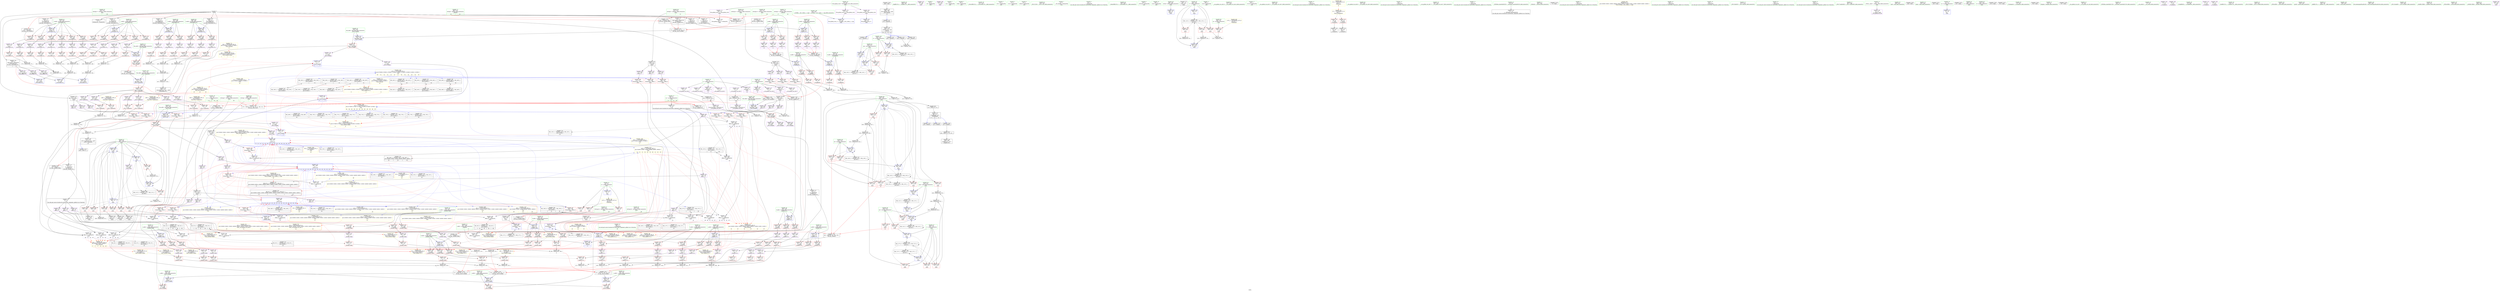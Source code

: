 digraph "SVFG" {
	label="SVFG";

	Node0x55d565502bf0 [shape=record,color=grey,label="{NodeID: 0\nNullPtr}"];
	Node0x55d565502bf0 -> Node0x55d565532ba0[style=solid];
	Node0x55d565502bf0 -> Node0x55d565532ca0[style=solid];
	Node0x55d565502bf0 -> Node0x55d565532d70[style=solid];
	Node0x55d565502bf0 -> Node0x55d565532e40[style=solid];
	Node0x55d565502bf0 -> Node0x55d565538140[style=solid];
	Node0x55d565502bf0 -> Node0x55d565538210[style=solid];
	Node0x55d565502bf0 -> Node0x55d5655382e0[style=solid];
	Node0x55d565502bf0 -> Node0x55d5655383b0[style=solid];
	Node0x55d565502bf0 -> Node0x55d565538480[style=solid];
	Node0x55d565502bf0 -> Node0x55d565538550[style=solid];
	Node0x55d565502bf0 -> Node0x55d565538620[style=solid];
	Node0x55d565502bf0 -> Node0x55d56553df90[style=solid];
	Node0x55d565548530 [shape=record,color=yellow,style=double,label="{NodeID: 775\n75V_1 = ENCHI(MR_75V_0)\npts\{4700000 4700001 4700002 \}\nFun[_ZN1C4distEv]|{<s0>20|<s1>20|<s2>20}}"];
	Node0x55d565548530:s0 -> Node0x55d565598570[style=dashed,color=red];
	Node0x55d565548530:s1 -> Node0x55d565598680[style=dashed,color=red];
	Node0x55d565548530:s2 -> Node0x55d565598840[style=dashed,color=red];
	Node0x55d56553f270 [shape=record,color=blue,label="{NodeID: 443\n358\<--357\ny11\<--sub10\n_Z4vectRK1CS1_\n}"];
	Node0x55d565542700 [shape=record,color=red,label="{NodeID: 277\n170\<--158\nthis1\<--this.addr\n_ZN1CC2Eddd\n}"];
	Node0x55d565542700 -> Node0x55d56553b660[style=solid];
	Node0x55d565542700 -> Node0x55d56553b730[style=solid];
	Node0x55d565542700 -> Node0x55d56553b800[style=solid];
	Node0x55d565532ca0 [shape=record,color=black,label="{NodeID: 111\n119\<--3\nagg.result\<--dummyVal\n_ZmiRK1CS1_\n0th arg _ZmiRK1CS1_ |{<s0>5}}"];
	Node0x55d565532ca0:s0 -> Node0x55d5655ec080[style=solid,color=red];
	Node0x55d56557fb50 [shape=record,color=black,label="{NodeID: 720\nMR_152V_2 = PHI(MR_152V_3, MR_152V_1, )\npts\{5110001 \}\n|{<s0>28}}"];
	Node0x55d56557fb50:s0 -> Node0x55d56553f5b0[style=dashed,color=red];
	Node0x55d56553c500 [shape=record,color=red,label="{NodeID: 388\n661\<--536\n\<--ct\nmain\n}"];
	Node0x55d56553c500 -> Node0x55d56555fc60[style=solid];
	Node0x55d565537980 [shape=record,color=purple,label="{NodeID: 222\n422\<--421\nz4\<--\n_Z4multRK1CS1_\n}"];
	Node0x55d565537980 -> Node0x55d5655469a0[style=solid];
	Node0x55d565533e30 [shape=record,color=green,label="{NodeID: 56\n280\<--281\n_ZeqRK1CS1_\<--_ZeqRK1CS1__field_insensitive\n}"];
	Node0x55d56555cc60 [shape=record,color=grey,label="{NodeID: 665\n340 = Binary(332, 339, )\n}"];
	Node0x55d56555cc60 -> Node0x55d56553f1a0[style=solid];
	Node0x55d565545480 [shape=record,color=red,label="{NodeID: 333\n363\<--319\n\<--b.addr\n_Z4vectRK1CS1_\n}"];
	Node0x55d565545480 -> Node0x55d565537090[style=solid];
	Node0x55d56553ace0 [shape=record,color=purple,label="{NodeID: 167\n556\<--38\n\<--.str.9\nmain\n}"];
	Node0x55d56552cfb0 [shape=record,color=green,label="{NodeID: 1\n4\<--1\n.str\<--dummyObj\nGlob }"];
	Node0x55d565548610 [shape=record,color=yellow,style=double,label="{NodeID: 776\n81V_1 = ENCHI(MR_81V_0)\npts\{250000 250001 250002 280000 280001 280002 310000 310001 310002 340000 340001 340002 \}\nFun[__cxx_global_var_init.7]|{<s0>16|<s1>16|<s2>16}}"];
	Node0x55d565548610:s0 -> Node0x55d56553f4e0[style=dashed,color=red];
	Node0x55d565548610:s1 -> Node0x55d56553f5b0[style=dashed,color=red];
	Node0x55d565548610:s2 -> Node0x55d56553f680[style=dashed,color=red];
	Node0x55d56553f340 [shape=record,color=blue,label="{NodeID: 444\n375\<--374\nz19\<--sub18\n_Z4vectRK1CS1_\n}"];
	Node0x55d5655427d0 [shape=record,color=red,label="{NodeID: 278\n172\<--160\n\<--_x.addr\n_ZN1CC2Eddd\n}"];
	Node0x55d5655427d0 -> Node0x55d56553e710[style=solid];
	Node0x55d565532d70 [shape=record,color=black,label="{NodeID: 112\n120\<--3\na\<--dummyVal\n_ZmiRK1CS1_\n1st arg _ZmiRK1CS1_ }"];
	Node0x55d565532d70 -> Node0x55d56553e230[style=solid];
	Node0x55d565580050 [shape=record,color=black,label="{NodeID: 721\nMR_154V_2 = PHI(MR_154V_3, MR_154V_1, )\npts\{5110002 \}\n|{<s0>28}}"];
	Node0x55d565580050:s0 -> Node0x55d56553f4e0[style=dashed,color=red];
	Node0x55d56553c5d0 [shape=record,color=red,label="{NodeID: 389\n665\<--536\n\<--ct\nmain\n}"];
	Node0x55d56553c5d0 -> Node0x55d565551330[style=solid];
	Node0x55d565537a50 [shape=record,color=purple,label="{NodeID: 223\n433\<--432\narrayctor.next\<--arrayctor.cur\n__cxx_global_var_init.4\n}"];
	Node0x55d565537a50 -> Node0x55d56555a080[style=solid];
	Node0x55d565537a50 -> Node0x55d56555fde0[style=solid];
	Node0x55d565533f30 [shape=record,color=green,label="{NodeID: 57\n285\<--286\na.addr\<--a.addr_field_insensitive\n_ZeqRK1CS1_\n}"];
	Node0x55d565533f30 -> Node0x55d565544780[style=solid];
	Node0x55d565533f30 -> Node0x55d565544850[style=solid];
	Node0x55d565533f30 -> Node0x55d565544920[style=solid];
	Node0x55d565533f30 -> Node0x55d56553ee60[style=solid];
	Node0x55d56555cde0 [shape=record,color=grey,label="{NodeID: 666\n417 = Binary(409, 416, )\n}"];
	Node0x55d56555cde0 -> Node0x55d56555d260[style=solid];
	Node0x55d565545550 [shape=record,color=red,label="{NodeID: 334\n370\<--319\n\<--b.addr\n_Z4vectRK1CS1_\n}"];
	Node0x55d565545550 -> Node0x55d565537230[style=solid];
	Node0x55d56553adb0 [shape=record,color=purple,label="{NodeID: 168\n672\<--40\n\<--.str.10\nmain\n}"];
	Node0x55d5655120d0 [shape=record,color=green,label="{NodeID: 2\n6\<--1\n.str.1\<--dummyObj\nGlob }"];
	Node0x55d56553f410 [shape=record,color=blue,label="{NodeID: 445\n380\<--379\nthis.addr\<--this\n_ZN1CC2Ev\n}"];
	Node0x55d56553f410 -> Node0x55d565545fe0[style=dashed];
	Node0x55d5655428a0 [shape=record,color=red,label="{NodeID: 279\n175\<--162\n\<--_y.addr\n_ZN1CC2Eddd\n}"];
	Node0x55d5655428a0 -> Node0x55d56553e7e0[style=solid];
	Node0x55d565532e40 [shape=record,color=black,label="{NodeID: 113\n121\<--3\nb\<--dummyVal\n_ZmiRK1CS1_\n2nd arg _ZmiRK1CS1_ }"];
	Node0x55d565532e40 -> Node0x55d56553e300[style=solid];
	Node0x55d565580550 [shape=record,color=black,label="{NodeID: 722\nMR_156V_2 = PHI(MR_156V_3, MR_156V_1, )\npts\{5130000 \}\n}"];
	Node0x55d565580550 -> Node0x55d565587720[style=dashed];
	Node0x55d56553c6a0 [shape=record,color=red,label="{NodeID: 390\n699\<--696\nthis1\<--this.addr\n_ZN1C4readEv\n}"];
	Node0x55d56553c6a0 -> Node0x55d565540b60[style=solid];
	Node0x55d56553c6a0 -> Node0x55d565540c30[style=solid];
	Node0x55d56553c6a0 -> Node0x55d565540d00[style=solid];
	Node0x55d565537b20 [shape=record,color=purple,label="{NodeID: 224\n446\<--445\narrayctor.next\<--arrayctor.cur\n__cxx_global_var_init.5\n}"];
	Node0x55d565537b20 -> Node0x55d56555abc0[style=solid];
	Node0x55d565537b20 -> Node0x55d56555f960[style=solid];
	Node0x55d565534000 [shape=record,color=green,label="{NodeID: 58\n287\<--288\nb.addr\<--b.addr_field_insensitive\n_ZeqRK1CS1_\n}"];
	Node0x55d565534000 -> Node0x55d5655449f0[style=solid];
	Node0x55d565534000 -> Node0x55d565544ac0[style=solid];
	Node0x55d565534000 -> Node0x55d565544b90[style=solid];
	Node0x55d565534000 -> Node0x55d56553ef30[style=solid];
	Node0x55d56555cf60 [shape=record,color=grey,label="{NodeID: 667\n233 = Binary(230, 232, )\n|{<s0>7}}"];
	Node0x55d56555cf60:s0 -> Node0x55d5655ec250[style=solid,color=red];
	Node0x55d565545620 [shape=record,color=red,label="{NodeID: 335\n328\<--327\n\<--y\n_Z4vectRK1CS1_\n}"];
	Node0x55d565545620 -> Node0x55d56555de60[style=solid];
	Node0x55d56553ae80 [shape=record,color=purple,label="{NodeID: 169\n746\<--42\nllvm.global_ctors_0\<--llvm.global_ctors\nGlob }"];
	Node0x55d56553ae80 -> Node0x55d56553dd90[style=solid];
	Node0x55d5655a9d40 [shape=record,color=yellow,style=double,label="{NodeID: 1110\n180V_4 = CSCHI(MR_180V_3)\npts\{250000 250001 250002 280000 280001 280002 \}\nCS[]|{|<s1>31|<s2>31|<s3>31|<s4>34|<s5>34|<s6>34|<s7>40|<s8>41|<s9>42|<s10>43}}"];
	Node0x55d5655a9d40 -> Node0x55d565584960[style=dashed];
	Node0x55d5655a9d40:s1 -> Node0x55d565548ec0[style=dashed,color=red];
	Node0x55d5655a9d40:s2 -> Node0x55d565549000[style=dashed,color=red];
	Node0x55d5655a9d40:s3 -> Node0x55d565549140[style=dashed,color=red];
	Node0x55d5655a9d40:s4 -> Node0x55d565548ec0[style=dashed,color=red];
	Node0x55d5655a9d40:s5 -> Node0x55d565549000[style=dashed,color=red];
	Node0x55d5655a9d40:s6 -> Node0x55d565549140[style=dashed,color=red];
	Node0x55d5655a9d40:s7 -> Node0x55d5655482e0[style=dashed,color=red];
	Node0x55d5655a9d40:s8 -> Node0x55d5655482e0[style=dashed,color=red];
	Node0x55d5655a9d40:s9 -> Node0x55d5655482e0[style=dashed,color=red];
	Node0x55d5655a9d40:s10 -> Node0x55d5655482e0[style=dashed,color=red];
	Node0x55d565512160 [shape=record,color=green,label="{NodeID: 3\n8\<--1\nstdin\<--dummyObj\nGlob }"];
	Node0x55d56553f4e0 [shape=record,color=blue,label="{NodeID: 446\n384\<--386\nz\<--\n_ZN1CC2Ev\n|{<s0>12|<s1>13|<s2>14|<s3>15|<s4>16|<s5>26|<s6>26|<s7>26|<s8>26|<s9>26|<s10>28|<s11>28|<s12>28|<s13>28|<s14>28}}"];
	Node0x55d56553f4e0:s0 -> Node0x55d5655a82e0[style=dashed,color=blue];
	Node0x55d56553f4e0:s1 -> Node0x55d5655a7c10[style=dashed,color=blue];
	Node0x55d56553f4e0:s2 -> Node0x55d5655a7e00[style=dashed,color=blue];
	Node0x55d56553f4e0:s3 -> Node0x55d5655a84d0[style=dashed,color=blue];
	Node0x55d56553f4e0:s4 -> Node0x55d5655a86c0[style=dashed,color=blue];
	Node0x55d56553f4e0:s5 -> Node0x55d56553cec0[style=dashed,color=blue];
	Node0x55d56553f4e0:s6 -> Node0x55d56553fdd0[style=dashed,color=blue];
	Node0x55d56553f4e0:s7 -> Node0x55d56557f150[style=dashed,color=blue];
	Node0x55d56553f4e0:s8 -> Node0x55d5655a9050[style=dashed,color=blue];
	Node0x55d56553f4e0:s9 -> Node0x55d5655a93d0[style=dashed,color=blue];
	Node0x55d56553f4e0:s10 -> Node0x55d56553d130[style=dashed,color=blue];
	Node0x55d56553f4e0:s11 -> Node0x55d565540040[style=dashed,color=blue];
	Node0x55d56553f4e0:s12 -> Node0x55d565580050[style=dashed,color=blue];
	Node0x55d56553f4e0:s13 -> Node0x55d565586320[style=dashed,color=blue];
	Node0x55d56553f4e0:s14 -> Node0x55d5655a9d40[style=dashed,color=blue];
	Node0x55d565542970 [shape=record,color=red,label="{NodeID: 280\n178\<--164\n\<--_z.addr\n_ZN1CC2Eddd\n}"];
	Node0x55d565542970 -> Node0x55d56553e8b0[style=solid];
	Node0x55d565538140 [shape=record,color=black,label="{NodeID: 114\n283\<--3\na\<--dummyVal\n_ZeqRK1CS1_\n0th arg _ZeqRK1CS1_ }"];
	Node0x55d565538140 -> Node0x55d56553ee60[style=solid];
	Node0x55d565580a50 [shape=record,color=black,label="{NodeID: 723\nMR_158V_2 = PHI(MR_158V_3, MR_158V_1, )\npts\{5130001 \}\n}"];
	Node0x55d565580a50 -> Node0x55d565587c20[style=dashed];
	Node0x55d56553c770 [shape=record,color=red,label="{NodeID: 391\n716\<--713\nthis1\<--this.addr\n_ZN1C7sqrDistEv\n}"];
	Node0x55d56553c770 -> Node0x55d565540dd0[style=solid];
	Node0x55d56553c770 -> Node0x55d565540ea0[style=solid];
	Node0x55d56553c770 -> Node0x55d565540f70[style=solid];
	Node0x55d56553c770 -> Node0x55d565541040[style=solid];
	Node0x55d56553c770 -> Node0x55d565541110[style=solid];
	Node0x55d56553c770 -> Node0x55d5655411e0[style=solid];
	Node0x55d565537bf0 [shape=record,color=purple,label="{NodeID: 225\n750\<--561\noffset_0\<--\n}"];
	Node0x55d565537bf0 -> Node0x55d56553cd20[style=solid];
	Node0x55d5655340d0 [shape=record,color=green,label="{NodeID: 59\n311\<--312\n_Z4vectRK1CS1_\<--_Z4vectRK1CS1__field_insensitive\n}"];
	Node0x55d56555d0e0 [shape=record,color=grey,label="{NodeID: 668\n416 = Binary(412, 415, )\n}"];
	Node0x55d56555d0e0 -> Node0x55d56555cde0[style=solid];
	Node0x55d5655456f0 [shape=record,color=red,label="{NodeID: 336\n331\<--330\n\<--z\n_Z4vectRK1CS1_\n}"];
	Node0x55d5655456f0 -> Node0x55d56555de60[style=solid];
	Node0x55d56553af80 [shape=record,color=purple,label="{NodeID: 170\n747\<--42\nllvm.global_ctors_1\<--llvm.global_ctors\nGlob }"];
	Node0x55d56553af80 -> Node0x55d56553de90[style=solid];
	Node0x55d565511100 [shape=record,color=green,label="{NodeID: 4\n9\<--1\n.str.2\<--dummyObj\nGlob }"];
	Node0x55d56553f5b0 [shape=record,color=blue,label="{NodeID: 447\n387\<--386\ny\<--\n_ZN1CC2Ev\n|{<s0>12|<s1>13|<s2>14|<s3>15|<s4>16|<s5>26|<s6>26|<s7>26|<s8>26|<s9>26|<s10>28|<s11>28|<s12>28|<s13>28|<s14>28}}"];
	Node0x55d56553f5b0:s0 -> Node0x55d5655a82e0[style=dashed,color=blue];
	Node0x55d56553f5b0:s1 -> Node0x55d5655a7c10[style=dashed,color=blue];
	Node0x55d56553f5b0:s2 -> Node0x55d5655a7e00[style=dashed,color=blue];
	Node0x55d56553f5b0:s3 -> Node0x55d5655a84d0[style=dashed,color=blue];
	Node0x55d56553f5b0:s4 -> Node0x55d5655a86c0[style=dashed,color=blue];
	Node0x55d56553f5b0:s5 -> Node0x55d56553cdf0[style=dashed,color=blue];
	Node0x55d56553f5b0:s6 -> Node0x55d56553fd00[style=dashed,color=blue];
	Node0x55d56553f5b0:s7 -> Node0x55d56557ec50[style=dashed,color=blue];
	Node0x55d56553f5b0:s8 -> Node0x55d5655a8f70[style=dashed,color=blue];
	Node0x55d56553f5b0:s9 -> Node0x55d5655a93d0[style=dashed,color=blue];
	Node0x55d56553f5b0:s10 -> Node0x55d56553d060[style=dashed,color=blue];
	Node0x55d56553f5b0:s11 -> Node0x55d56553ff70[style=dashed,color=blue];
	Node0x55d56553f5b0:s12 -> Node0x55d56557fb50[style=dashed,color=blue];
	Node0x55d56553f5b0:s13 -> Node0x55d565585e20[style=dashed,color=blue];
	Node0x55d56553f5b0:s14 -> Node0x55d5655a9d40[style=dashed,color=blue];
	Node0x55d565542a40 [shape=record,color=red,label="{NodeID: 281\n193\<--187\n\<--a.addr\n_ZplRK1CS1_\n}"];
	Node0x55d565542a40 -> Node0x55d56553b8d0[style=solid];
	Node0x55d565538210 [shape=record,color=black,label="{NodeID: 115\n284\<--3\nb\<--dummyVal\n_ZeqRK1CS1_\n1st arg _ZeqRK1CS1_ }"];
	Node0x55d565538210 -> Node0x55d56553ef30[style=solid];
	Node0x55d565580f50 [shape=record,color=black,label="{NodeID: 724\nMR_160V_2 = PHI(MR_160V_3, MR_160V_1, )\npts\{5130002 \}\n}"];
	Node0x55d565580f50 -> Node0x55d565588120[style=dashed];
	Node0x55d56553c840 [shape=record,color=red,label="{NodeID: 392\n718\<--717\n\<--x\n_ZN1C7sqrDistEv\n}"];
	Node0x55d56553c840 -> Node0x55d56555b460[style=solid];
	Node0x55d565537cc0 [shape=record,color=purple,label="{NodeID: 226\n753\<--561\noffset_1\<--\n}"];
	Node0x55d565537cc0 -> Node0x55d56553cdf0[style=solid];
	Node0x55d5655341d0 [shape=record,color=green,label="{NodeID: 60\n317\<--318\na.addr\<--a.addr_field_insensitive\n_Z4vectRK1CS1_\n}"];
	Node0x55d5655341d0 -> Node0x55d565544c60[style=solid];
	Node0x55d5655341d0 -> Node0x55d565544d30[style=solid];
	Node0x55d5655341d0 -> Node0x55d565544e00[style=solid];
	Node0x55d5655341d0 -> Node0x55d565544ed0[style=solid];
	Node0x55d5655341d0 -> Node0x55d565544fa0[style=solid];
	Node0x55d5655341d0 -> Node0x55d565545070[style=solid];
	Node0x55d5655341d0 -> Node0x55d56553f000[style=solid];
	Node0x55d56555d260 [shape=record,color=grey,label="{NodeID: 669\n425 = Binary(417, 424, )\n}"];
	Node0x55d56555d260 -> Node0x55d565538e00[style=solid];
	Node0x55d5655457c0 [shape=record,color=red,label="{NodeID: 337\n335\<--334\n\<--z1\n_Z4vectRK1CS1_\n}"];
	Node0x55d5655457c0 -> Node0x55d56555cae0[style=solid];
	Node0x55d56553b080 [shape=record,color=purple,label="{NodeID: 171\n748\<--42\nllvm.global_ctors_2\<--llvm.global_ctors\nGlob }"];
	Node0x55d56553b080 -> Node0x55d56553df90[style=solid];
	Node0x55d565511190 [shape=record,color=green,label="{NodeID: 5\n11\<--1\n.str.3\<--dummyObj\nGlob }"];
	Node0x55d56553f680 [shape=record,color=blue,label="{NodeID: 448\n389\<--386\nx\<--\n_ZN1CC2Ev\n|{<s0>12|<s1>13|<s2>14|<s3>15|<s4>16|<s5>26|<s6>26|<s7>26|<s8>26|<s9>26|<s10>28|<s11>28|<s12>28|<s13>28|<s14>28}}"];
	Node0x55d56553f680:s0 -> Node0x55d5655a82e0[style=dashed,color=blue];
	Node0x55d56553f680:s1 -> Node0x55d5655a7c10[style=dashed,color=blue];
	Node0x55d56553f680:s2 -> Node0x55d5655a7e00[style=dashed,color=blue];
	Node0x55d56553f680:s3 -> Node0x55d5655a84d0[style=dashed,color=blue];
	Node0x55d56553f680:s4 -> Node0x55d5655a86c0[style=dashed,color=blue];
	Node0x55d56553f680:s5 -> Node0x55d56553cd20[style=dashed,color=blue];
	Node0x55d56553f680:s6 -> Node0x55d56553fc30[style=dashed,color=blue];
	Node0x55d56553f680:s7 -> Node0x55d56557e750[style=dashed,color=blue];
	Node0x55d56553f680:s8 -> Node0x55d5655a8e90[style=dashed,color=blue];
	Node0x55d56553f680:s9 -> Node0x55d5655a93d0[style=dashed,color=blue];
	Node0x55d56553f680:s10 -> Node0x55d56553cf90[style=dashed,color=blue];
	Node0x55d56553f680:s11 -> Node0x55d56553fea0[style=dashed,color=blue];
	Node0x55d56553f680:s12 -> Node0x55d56557f650[style=dashed,color=blue];
	Node0x55d56553f680:s13 -> Node0x55d565585920[style=dashed,color=blue];
	Node0x55d56553f680:s14 -> Node0x55d5655a9d40[style=dashed,color=blue];
	Node0x55d565542b10 [shape=record,color=red,label="{NodeID: 282\n200\<--187\n\<--a.addr\n_ZplRK1CS1_\n}"];
	Node0x55d565542b10 -> Node0x55d56553ba70[style=solid];
	Node0x55d5655382e0 [shape=record,color=black,label="{NodeID: 116\n314\<--3\nagg.result\<--dummyVal\n_Z4vectRK1CS1_\n0th arg _Z4vectRK1CS1_ |{|<s3>12}}"];
	Node0x55d5655382e0 -> Node0x55d5655366d0[style=solid];
	Node0x55d5655382e0 -> Node0x55d5655367a0[style=solid];
	Node0x55d5655382e0 -> Node0x55d565536870[style=solid];
	Node0x55d5655382e0:s3 -> Node0x55d5655ebb50[style=solid,color=red];
	Node0x55d565581450 [shape=record,color=black,label="{NodeID: 725\nMR_162V_2 = PHI(MR_162V_3, MR_162V_1, )\npts\{5150000 \}\n}"];
	Node0x55d565581450 -> Node0x55d565588620[style=dashed];
	Node0x55d56553c910 [shape=record,color=red,label="{NodeID: 393\n720\<--719\n\<--x2\n_ZN1C7sqrDistEv\n}"];
	Node0x55d56553c910 -> Node0x55d56555b460[style=solid];
	Node0x55d565537d90 [shape=record,color=purple,label="{NodeID: 227\n756\<--561\noffset_2\<--\n}"];
	Node0x55d565537d90 -> Node0x55d56553cec0[style=solid];
	Node0x55d5655342a0 [shape=record,color=green,label="{NodeID: 61\n319\<--320\nb.addr\<--b.addr_field_insensitive\n_Z4vectRK1CS1_\n}"];
	Node0x55d5655342a0 -> Node0x55d565545140[style=solid];
	Node0x55d5655342a0 -> Node0x55d565545210[style=solid];
	Node0x55d5655342a0 -> Node0x55d5655452e0[style=solid];
	Node0x55d5655342a0 -> Node0x55d5655453b0[style=solid];
	Node0x55d5655342a0 -> Node0x55d565545480[style=solid];
	Node0x55d5655342a0 -> Node0x55d565545550[style=solid];
	Node0x55d5655342a0 -> Node0x55d56553f0d0[style=solid];
	Node0x55d56555d3e0 [shape=record,color=grey,label="{NodeID: 670\n636 = Binary(634, 635, )\n}"];
	Node0x55d56555d3e0 -> Node0x55d56555d6e0[style=solid];
	Node0x55d565545890 [shape=record,color=red,label="{NodeID: 338\n338\<--337\n\<--y2\n_Z4vectRK1CS1_\n}"];
	Node0x55d565545890 -> Node0x55d56555cae0[style=solid];
	Node0x55d56553b180 [shape=record,color=purple,label="{NodeID: 172\n129\<--128\nx\<--\n_ZmiRK1CS1_\n}"];
	Node0x55d56553b180 -> Node0x55d565542220[style=solid];
	Node0x55d565511220 [shape=record,color=green,label="{NodeID: 6\n13\<--1\nstdout\<--dummyObj\nGlob }"];
	Node0x55d565548b90 [shape=record,color=yellow,style=double,label="{NodeID: 781\n30V_1 = ENCHI(MR_30V_0)\npts\{310000 340000 \}\nFun[_ZplRK1CS1_]}"];
	Node0x55d565548b90 -> Node0x55d565542f20[style=dashed];
	Node0x55d56553f750 [shape=record,color=blue,label="{NodeID: 449\n397\<--395\na.addr\<--a\n_Z4multRK1CS1_\n}"];
	Node0x55d56553f750 -> Node0x55d5655460b0[style=dashed];
	Node0x55d56553f750 -> Node0x55d565546180[style=dashed];
	Node0x55d56553f750 -> Node0x55d565546250[style=dashed];
	Node0x55d565542be0 [shape=record,color=red,label="{NodeID: 283\n207\<--187\n\<--a.addr\n_ZplRK1CS1_\n}"];
	Node0x55d565542be0 -> Node0x55d56553bc10[style=solid];
	Node0x55d5655383b0 [shape=record,color=black,label="{NodeID: 117\n315\<--3\na\<--dummyVal\n_Z4vectRK1CS1_\n1st arg _Z4vectRK1CS1_ }"];
	Node0x55d5655383b0 -> Node0x55d56553f000[style=solid];
	Node0x55d565578e50 [shape=record,color=black,label="{NodeID: 726\nMR_164V_2 = PHI(MR_164V_3, MR_164V_1, )\npts\{5150001 \}\n}"];
	Node0x55d565578e50 -> Node0x55d565588b20[style=dashed];
	Node0x55d56553c9e0 [shape=record,color=red,label="{NodeID: 394\n723\<--722\n\<--y\n_ZN1C7sqrDistEv\n}"];
	Node0x55d56553c9e0 -> Node0x55d56555ba60[style=solid];
	Node0x55d565537e60 [shape=record,color=purple,label="{NodeID: 228\n759\<--567\noffset_0\<--\n}"];
	Node0x55d565537e60 -> Node0x55d56553cf90[style=solid];
	Node0x55d565534370 [shape=record,color=green,label="{NodeID: 62\n324\<--325\n_ZN1CC2Ev\<--_ZN1CC2Ev_field_insensitive\n}"];
	Node0x55d56555d560 [shape=record,color=grey,label="{NodeID: 671\n424 = Binary(420, 423, )\n}"];
	Node0x55d56555d560 -> Node0x55d56555d260[style=solid];
	Node0x55d565545960 [shape=record,color=red,label="{NodeID: 339\n345\<--344\n\<--z4\n_Z4vectRK1CS1_\n}"];
	Node0x55d565545960 -> Node0x55d56555c060[style=solid];
	Node0x55d56553b250 [shape=record,color=purple,label="{NodeID: 173\n132\<--131\nx1\<--\n_ZmiRK1CS1_\n}"];
	Node0x55d56553b250 -> Node0x55d5655422f0[style=solid];
	Node0x55d5655112b0 [shape=record,color=green,label="{NodeID: 7\n17\<--1\n__dso_handle\<--dummyObj\nGlob }"];
	Node0x55d565548ca0 [shape=record,color=yellow,style=double,label="{NodeID: 782\n32V_1 = ENCHI(MR_32V_0)\npts\{310001 340001 \}\nFun[_ZplRK1CS1_]}"];
	Node0x55d565548ca0 -> Node0x55d5655430c0[style=dashed];
	Node0x55d56553f820 [shape=record,color=blue,label="{NodeID: 450\n399\<--396\nb.addr\<--b\n_Z4multRK1CS1_\n}"];
	Node0x55d56553f820 -> Node0x55d565546320[style=dashed];
	Node0x55d56553f820 -> Node0x55d5655463f0[style=dashed];
	Node0x55d56553f820 -> Node0x55d5655464c0[style=dashed];
	Node0x55d565542cb0 [shape=record,color=red,label="{NodeID: 284\n196\<--189\n\<--b.addr\n_ZplRK1CS1_\n}"];
	Node0x55d565542cb0 -> Node0x55d56553b9a0[style=solid];
	Node0x55d565538480 [shape=record,color=black,label="{NodeID: 118\n316\<--3\nb\<--dummyVal\n_Z4vectRK1CS1_\n2nd arg _Z4vectRK1CS1_ }"];
	Node0x55d565538480 -> Node0x55d56553f0d0[style=solid];
	Node0x55d565579350 [shape=record,color=black,label="{NodeID: 727\nMR_166V_2 = PHI(MR_166V_3, MR_166V_1, )\npts\{5150002 \}\n}"];
	Node0x55d565579350 -> Node0x55d565589020[style=dashed];
	Node0x55d56553cab0 [shape=record,color=red,label="{NodeID: 395\n725\<--724\n\<--y3\n_ZN1C7sqrDistEv\n}"];
	Node0x55d56553cab0 -> Node0x55d56555ba60[style=solid];
	Node0x55d565537f30 [shape=record,color=purple,label="{NodeID: 229\n762\<--567\noffset_1\<--\n}"];
	Node0x55d565537f30 -> Node0x55d56553d060[style=solid];
	Node0x55d565534470 [shape=record,color=green,label="{NodeID: 63\n380\<--381\nthis.addr\<--this.addr_field_insensitive\n_ZN1CC2Ev\n}"];
	Node0x55d565534470 -> Node0x55d565545fe0[style=solid];
	Node0x55d565534470 -> Node0x55d56553f410[style=solid];
	Node0x55d56555d6e0 [shape=record,color=grey,label="{NodeID: 672\n638 = Binary(636, 637, )\n}"];
	Node0x55d56555d6e0 -> Node0x55d56555d9e0[style=solid];
	Node0x55d565545a30 [shape=record,color=red,label="{NodeID: 340\n348\<--347\n\<--x5\n_Z4vectRK1CS1_\n}"];
	Node0x55d565545a30 -> Node0x55d56555c060[style=solid];
	Node0x55d56553b320 [shape=record,color=purple,label="{NodeID: 174\n136\<--135\ny\<--\n_ZmiRK1CS1_\n}"];
	Node0x55d56553b320 -> Node0x55d5655423c0[style=solid];
	Node0x55d565511340 [shape=record,color=green,label="{NodeID: 8\n19\<--1\n\<--dummyObj\nCan only get source location for instruction, argument, global var or function.}"];
	Node0x55d565548db0 [shape=record,color=yellow,style=double,label="{NodeID: 783\n34V_1 = ENCHI(MR_34V_0)\npts\{310002 340002 \}\nFun[_ZplRK1CS1_]}"];
	Node0x55d565548db0 -> Node0x55d565543260[style=dashed];
	Node0x55d56553f8f0 [shape=record,color=blue,label="{NodeID: 451\n467\<--466\nt.addr\<--t\n_Z4testd\n|{<s0>17}}"];
	Node0x55d56553f8f0:s0 -> Node0x55d56558d3f0[style=dashed,color=red];
	Node0x55d565542d80 [shape=record,color=red,label="{NodeID: 285\n203\<--189\n\<--b.addr\n_ZplRK1CS1_\n}"];
	Node0x55d565542d80 -> Node0x55d56553bb40[style=solid];
	Node0x55d565538550 [shape=record,color=black,label="{NodeID: 119\n395\<--3\na\<--dummyVal\n_Z4multRK1CS1_\n0th arg _Z4multRK1CS1_ }"];
	Node0x55d565538550 -> Node0x55d56553f750[style=solid];
	Node0x55d565579440 [shape=record,color=black,label="{NodeID: 728\nMR_168V_2 = PHI(MR_168V_3, MR_168V_1, )\npts\{5170000 \}\n|{<s0>36}}"];
	Node0x55d565579440:s0 -> Node0x55d5655982c0[style=dashed,color=red];
	Node0x55d56553cb80 [shape=record,color=red,label="{NodeID: 396\n729\<--728\n\<--z\n_ZN1C7sqrDistEv\n}"];
	Node0x55d56553cb80 -> Node0x55d56555d860[style=solid];
	Node0x55d565538000 [shape=record,color=purple,label="{NodeID: 230\n765\<--567\noffset_2\<--\n}"];
	Node0x55d565538000 -> Node0x55d56553d130[style=solid];
	Node0x55d565534540 [shape=record,color=green,label="{NodeID: 64\n392\<--393\n_Z4multRK1CS1_\<--_Z4multRK1CS1__field_insensitive\n}"];
	Node0x55d56555d860 [shape=record,color=grey,label="{NodeID: 673\n732 = Binary(729, 731, )\n}"];
	Node0x55d56555d860 -> Node0x55d56555dce0[style=solid];
	Node0x55d565545b00 [shape=record,color=red,label="{NodeID: 341\n352\<--351\n\<--x7\n_Z4vectRK1CS1_\n}"];
	Node0x55d565545b00 -> Node0x55d56555b8e0[style=solid];
	Node0x55d56553b3f0 [shape=record,color=purple,label="{NodeID: 175\n139\<--138\ny2\<--\n_ZmiRK1CS1_\n}"];
	Node0x55d56553b3f0 -> Node0x55d565542490[style=solid];
	Node0x55d5655113d0 [shape=record,color=green,label="{NodeID: 9\n35\<--1\n_ZSt3cin\<--dummyObj\nGlob }"];
	Node0x55d565548ec0 [shape=record,color=yellow,style=double,label="{NodeID: 784\n36V_1 = ENCHI(MR_36V_0)\npts\{250000 280000 4720000 \}\nFun[_ZplRK1CS1_]}"];
	Node0x55d565548ec0 -> Node0x55d565542ff0[style=dashed];
	Node0x55d56553f9c0 [shape=record,color=blue,label="{NodeID: 452\n482\<--481\nthis.addr\<--this\n_ZN1C4distEv\n}"];
	Node0x55d56553f9c0 -> Node0x55d565546a70[style=dashed];
	Node0x55d565542e50 [shape=record,color=red,label="{NodeID: 286\n210\<--189\n\<--b.addr\n_ZplRK1CS1_\n}"];
	Node0x55d565542e50 -> Node0x55d56553bce0[style=solid];
	Node0x55d565538620 [shape=record,color=black,label="{NodeID: 120\n396\<--3\nb\<--dummyVal\n_Z4multRK1CS1_\n1st arg _Z4multRK1CS1_ }"];
	Node0x55d565538620 -> Node0x55d56553f820[style=solid];
	Node0x55d565579530 [shape=record,color=black,label="{NodeID: 729\nMR_170V_2 = PHI(MR_170V_3, MR_170V_1, )\npts\{5170001 \}\n|{<s0>36}}"];
	Node0x55d565579530:s0 -> Node0x55d5655982c0[style=dashed,color=red];
	Node0x55d56553cc50 [shape=record,color=red,label="{NodeID: 397\n731\<--730\n\<--z5\n_ZN1C7sqrDistEv\n}"];
	Node0x55d56553cc50 -> Node0x55d56555d860[style=solid];
	Node0x55d5655401e0 [shape=record,color=purple,label="{NodeID: 231\n767\<--585\noffset_0\<--\n}"];
	Node0x55d5655401e0 -> Node0x55d56553d200[style=solid];
	Node0x55d565534640 [shape=record,color=green,label="{NodeID: 65\n397\<--398\na.addr\<--a.addr_field_insensitive\n_Z4multRK1CS1_\n}"];
	Node0x55d565534640 -> Node0x55d5655460b0[style=solid];
	Node0x55d565534640 -> Node0x55d565546180[style=solid];
	Node0x55d565534640 -> Node0x55d565546250[style=solid];
	Node0x55d565534640 -> Node0x55d56553f750[style=solid];
	Node0x55d56555d9e0 [shape=record,color=grey,label="{NodeID: 674\n639 = Binary(638, 632, )\n}"];
	Node0x55d56555d9e0 -> Node0x55d565550f20[style=solid];
	Node0x55d565545bd0 [shape=record,color=red,label="{NodeID: 342\n355\<--354\n\<--z8\n_Z4vectRK1CS1_\n}"];
	Node0x55d565545bd0 -> Node0x55d56555b8e0[style=solid];
	Node0x55d56553b4c0 [shape=record,color=purple,label="{NodeID: 176\n143\<--142\nz\<--\n_ZmiRK1CS1_\n}"];
	Node0x55d56553b4c0 -> Node0x55d565542560[style=solid];
	Node0x55d5655aa490 [shape=record,color=yellow,style=double,label="{NodeID: 1117\n81V_2 = CSCHI(MR_81V_1)\npts\{250000 250001 250002 280000 280001 280002 310000 310001 310002 340000 340001 340002 \}\nCS[]|{<s0>50}}"];
	Node0x55d5655aa490:s0 -> Node0x55d565584e90[style=dashed,color=red];
	Node0x55d5655303e0 [shape=record,color=green,label="{NodeID: 10\n36\<--1\n.str.8\<--dummyObj\nGlob }"];
	Node0x55d565549000 [shape=record,color=yellow,style=double,label="{NodeID: 785\n38V_1 = ENCHI(MR_38V_0)\npts\{250001 280001 4720001 \}\nFun[_ZplRK1CS1_]}"];
	Node0x55d565549000 -> Node0x55d565543190[style=dashed];
	Node0x55d56553fa90 [shape=record,color=blue,label="{NodeID: 453\n496\<--19\nretval\<--\nmain\n}"];
	Node0x55d565542f20 [shape=record,color=red,label="{NodeID: 287\n195\<--194\n\<--x\n_ZplRK1CS1_\n}"];
	Node0x55d565542f20 -> Node0x55d56555e460[style=solid];
	Node0x55d5655386f0 [shape=record,color=black,label="{NodeID: 121\n495\<--19\nmain_ret\<--\nmain\n}"];
	Node0x55d565583590 [shape=record,color=black,label="{NodeID: 730\nMR_172V_2 = PHI(MR_172V_3, MR_172V_1, )\npts\{5170002 \}\n|{<s0>36}}"];
	Node0x55d565583590:s0 -> Node0x55d5655982c0[style=dashed,color=red];
	Node0x55d56553cd20 [shape=record,color=red,label="{NodeID: 398\n751\<--750\ndummyVal\<--offset_0\nmain\n}"];
	Node0x55d56553cd20 -> Node0x55d56553fc30[style=solid];
	Node0x55d565540270 [shape=record,color=purple,label="{NodeID: 232\n769\<--585\noffset_1\<--\n}"];
	Node0x55d565540270 -> Node0x55d56553d2d0[style=solid];
	Node0x55d565534710 [shape=record,color=green,label="{NodeID: 66\n399\<--400\nb.addr\<--b.addr_field_insensitive\n_Z4multRK1CS1_\n}"];
	Node0x55d565534710 -> Node0x55d565546320[style=solid];
	Node0x55d565534710 -> Node0x55d5655463f0[style=solid];
	Node0x55d565534710 -> Node0x55d5655464c0[style=solid];
	Node0x55d565534710 -> Node0x55d56553f820[style=solid];
	Node0x55d56555db60 [shape=record,color=grey,label="{NodeID: 675\n550 = Binary(549, 551, )\n}"];
	Node0x55d565545ca0 [shape=record,color=red,label="{NodeID: 343\n362\<--361\n\<--x12\n_Z4vectRK1CS1_\n}"];
	Node0x55d565545ca0 -> Node0x55d56555ea60[style=solid];
	Node0x55d56553b590 [shape=record,color=purple,label="{NodeID: 177\n146\<--145\nz4\<--\n_ZmiRK1CS1_\n}"];
	Node0x55d56553b590 -> Node0x55d565542630[style=solid];
	Node0x55d5655aa680 [shape=record,color=yellow,style=double,label="{NodeID: 1118\n81V_3 = CSCHI(MR_81V_2)\npts\{250000 250001 250002 280000 280001 280002 310000 310001 310002 340000 340001 340002 \}\nCS[]|{<s0>51}}"];
	Node0x55d5655aa680:s0 -> Node0x55d565549830[style=dashed,color=red];
	Node0x55d565530470 [shape=record,color=green,label="{NodeID: 11\n38\<--1\n.str.9\<--dummyObj\nGlob }"];
	Node0x55d565549140 [shape=record,color=yellow,style=double,label="{NodeID: 786\n40V_1 = ENCHI(MR_40V_0)\npts\{250002 280002 4720002 \}\nFun[_ZplRK1CS1_]}"];
	Node0x55d565549140 -> Node0x55d565543330[style=dashed];
	Node0x55d56553fb60 [shape=record,color=blue,label="{NodeID: 454\n504\<--19\nt\<--\nmain\n}"];
	Node0x55d56553fb60 -> Node0x55d565579750[style=dashed];
	Node0x55d565542ff0 [shape=record,color=red,label="{NodeID: 288\n198\<--197\n\<--x1\n_ZplRK1CS1_\n}"];
	Node0x55d565542ff0 -> Node0x55d56555e460[style=solid];
	Node0x55d5655387c0 [shape=record,color=black,label="{NodeID: 122\n30\<--29\n\<--sa\nCan only get source location for instruction, argument, global var or function.}"];
	Node0x55d5655387c0 -> Node0x55d56553a730[style=solid];
	Node0x55d5655387c0 -> Node0x55d56553a800[style=solid];
	Node0x55d5655387c0 -> Node0x55d56553a8d0[style=solid];
	Node0x55d565583a60 [shape=record,color=black,label="{NodeID: 731\nMR_174V_2 = PHI(MR_174V_3, MR_174V_1, )\npts\{5210000 \}\n|{<s0>38}}"];
	Node0x55d565583a60:s0 -> Node0x55d5655982c0[style=dashed,color=red];
	Node0x55d56553cdf0 [shape=record,color=red,label="{NodeID: 399\n754\<--753\ndummyVal\<--offset_1\nmain\n}"];
	Node0x55d56553cdf0 -> Node0x55d56553fd00[style=solid];
	Node0x55d565540340 [shape=record,color=purple,label="{NodeID: 233\n771\<--585\noffset_2\<--\n}"];
	Node0x55d565540340 -> Node0x55d56553d3a0[style=solid];
	Node0x55d5655347e0 [shape=record,color=green,label="{NodeID: 67\n427\<--428\n__cxx_global_var_init.4\<--__cxx_global_var_init.4_field_insensitive\n}"];
	Node0x55d56555dce0 [shape=record,color=grey,label="{NodeID: 676\n733 = Binary(727, 732, )\n}"];
	Node0x55d56555dce0 -> Node0x55d565539a30[style=solid];
	Node0x55d565545d70 [shape=record,color=red,label="{NodeID: 344\n365\<--364\n\<--y13\n_Z4vectRK1CS1_\n}"];
	Node0x55d565545d70 -> Node0x55d56555ea60[style=solid];
	Node0x55d56553b660 [shape=record,color=purple,label="{NodeID: 178\n171\<--170\nx\<--this1\n_ZN1CC2Eddd\n}"];
	Node0x55d56553b660 -> Node0x55d56553e710[style=solid];
	Node0x55d5655aa870 [shape=record,color=yellow,style=double,label="{NodeID: 1119\n81V_4 = CSCHI(MR_81V_3)\npts\{250000 250001 250002 280000 280001 280002 310000 310001 310002 340000 340001 340002 \}\nCS[]|{<s0>52}}"];
	Node0x55d5655aa870:s0 -> Node0x55d565548610[style=dashed,color=red];
	Node0x55d565530540 [shape=record,color=green,label="{NodeID: 12\n40\<--1\n.str.10\<--dummyObj\nGlob }"];
	Node0x55d565549280 [shape=record,color=yellow,style=double,label="{NodeID: 787\n42V_1 = ENCHI(MR_42V_0)\npts\{4700000 4700001 4700002 5130000 5130001 5130002 5150000 5150001 5150002 \}\nFun[_ZplRK1CS1_]|{<s0>6|<s1>6|<s2>6}}"];
	Node0x55d565549280:s0 -> Node0x55d56553e710[style=dashed,color=red];
	Node0x55d565549280:s1 -> Node0x55d56553e7e0[style=dashed,color=red];
	Node0x55d565549280:s2 -> Node0x55d56553e8b0[style=dashed,color=red];
	Node0x55d56553fc30 [shape=record,color=blue, style = dotted,label="{NodeID: 455\n749\<--751\noffset_0\<--dummyVal\nmain\n|{<s0>28}}"];
	Node0x55d56553fc30:s0 -> Node0x55d56553f680[style=dashed,color=red];
	Node0x55d5655430c0 [shape=record,color=red,label="{NodeID: 289\n202\<--201\n\<--y\n_ZplRK1CS1_\n}"];
	Node0x55d5655430c0 -> Node0x55d56555e2e0[style=solid];
	Node0x55d5655388c0 [shape=record,color=black,label="{NodeID: 123\n33\<--32\n\<--sv\nCan only get source location for instruction, argument, global var or function.}"];
	Node0x55d5655388c0 -> Node0x55d56553a9a0[style=solid];
	Node0x55d5655388c0 -> Node0x55d56553aa70[style=solid];
	Node0x55d5655388c0 -> Node0x55d56553ab40[style=solid];
	Node0x55d565583f60 [shape=record,color=black,label="{NodeID: 732\nMR_176V_2 = PHI(MR_176V_3, MR_176V_1, )\npts\{5210001 \}\n|{<s0>38}}"];
	Node0x55d565583f60:s0 -> Node0x55d5655982c0[style=dashed,color=red];
	Node0x55d56553cec0 [shape=record,color=red,label="{NodeID: 400\n757\<--756\ndummyVal\<--offset_2\nmain\n}"];
	Node0x55d56553cec0 -> Node0x55d56553fdd0[style=solid];
	Node0x55d565540410 [shape=record,color=purple,label="{NodeID: 234\n773\<--595\noffset_0\<--\n}"];
	Node0x55d565540410 -> Node0x55d56553d470[style=solid];
	Node0x55d5655348e0 [shape=record,color=green,label="{NodeID: 68\n440\<--441\n__cxx_global_var_init.5\<--__cxx_global_var_init.5_field_insensitive\n}"];
	Node0x55d56555de60 [shape=record,color=grey,label="{NodeID: 677\n332 = Binary(328, 331, )\n}"];
	Node0x55d56555de60 -> Node0x55d56555cc60[style=solid];
	Node0x55d565545e40 [shape=record,color=red,label="{NodeID: 345\n369\<--368\n\<--y15\n_Z4vectRK1CS1_\n}"];
	Node0x55d565545e40 -> Node0x55d56555ed60[style=solid];
	Node0x55d56553b730 [shape=record,color=purple,label="{NodeID: 179\n174\<--170\ny\<--this1\n_ZN1CC2Eddd\n}"];
	Node0x55d56553b730 -> Node0x55d56553e7e0[style=solid];
	Node0x55d5655aaa60 [shape=record,color=yellow,style=double,label="{NodeID: 1120\n81V_5 = CSCHI(MR_81V_4)\npts\{250000 250001 250002 280000 280001 280002 310000 310001 310002 340000 340001 340002 \}\nCS[]}"];
	Node0x55d565530610 [shape=record,color=green,label="{NodeID: 13\n43\<--1\n\<--dummyObj\nCan only get source location for instruction, argument, global var or function.}"];
	Node0x55d56553fd00 [shape=record,color=blue, style = dotted,label="{NodeID: 456\n752\<--754\noffset_1\<--dummyVal\nmain\n|{<s0>28}}"];
	Node0x55d56553fd00:s0 -> Node0x55d56553f5b0[style=dashed,color=red];
	Node0x55d565543190 [shape=record,color=red,label="{NodeID: 290\n205\<--204\n\<--y2\n_ZplRK1CS1_\n}"];
	Node0x55d565543190 -> Node0x55d56555e2e0[style=solid];
	Node0x55d5655389c0 [shape=record,color=black,label="{NodeID: 124\n53\<--50\ncall\<--\n_Z7preparev\n}"];
	Node0x55d565584460 [shape=record,color=black,label="{NodeID: 733\nMR_178V_2 = PHI(MR_178V_3, MR_178V_1, )\npts\{5210002 \}\n|{<s0>38}}"];
	Node0x55d565584460:s0 -> Node0x55d5655982c0[style=dashed,color=red];
	Node0x55d56553cf90 [shape=record,color=red,label="{NodeID: 401\n760\<--759\ndummyVal\<--offset_0\nmain\n}"];
	Node0x55d56553cf90 -> Node0x55d56553fea0[style=solid];
	Node0x55d5655404e0 [shape=record,color=purple,label="{NodeID: 235\n775\<--595\noffset_1\<--\n}"];
	Node0x55d5655404e0 -> Node0x55d56553d540[style=solid];
	Node0x55d5655349e0 [shape=record,color=green,label="{NodeID: 69\n453\<--454\n__cxx_global_var_init.6\<--__cxx_global_var_init.6_field_insensitive\n}"];
	Node0x55d56555dfe0 [shape=record,color=grey,label="{NodeID: 678\n599 = Binary(598, 551, )\n}"];
	Node0x55d56555dfe0 -> Node0x55d5655502f0[style=solid];
	Node0x55d565545f10 [shape=record,color=red,label="{NodeID: 346\n372\<--371\n\<--x16\n_Z4vectRK1CS1_\n}"];
	Node0x55d565545f10 -> Node0x55d56555ed60[style=solid];
	Node0x55d56553b800 [shape=record,color=purple,label="{NodeID: 180\n177\<--170\nz\<--this1\n_ZN1CC2Eddd\n}"];
	Node0x55d56553b800 -> Node0x55d56553e8b0[style=solid];
	Node0x55d5655e1ee0 [shape=record,color=black,label="{NodeID: 1121\n219 = PHI(471, )\n0th arg _ZmlRK1CRKd |{<s0>7}}"];
	Node0x55d5655e1ee0:s0 -> Node0x55d5655ec080[style=solid,color=red];
	Node0x55d5655306e0 [shape=record,color=green,label="{NodeID: 14\n104\<--1\n\<--dummyObj\nCan only get source location for instruction, argument, global var or function.}"];
	Node0x55d56553fdd0 [shape=record,color=blue, style = dotted,label="{NodeID: 457\n755\<--757\noffset_2\<--dummyVal\nmain\n|{<s0>28}}"];
	Node0x55d56553fdd0:s0 -> Node0x55d56553f4e0[style=dashed,color=red];
	Node0x55d565543260 [shape=record,color=red,label="{NodeID: 291\n209\<--208\n\<--z\n_ZplRK1CS1_\n}"];
	Node0x55d565543260 -> Node0x55d56555e160[style=solid];
	Node0x55d565538a90 [shape=record,color=black,label="{NodeID: 125\n59\<--56\ncall1\<--\n_Z7preparev\n}"];
	Node0x55d565584960 [shape=record,color=black,label="{NodeID: 734\nMR_180V_2 = PHI(MR_180V_4, MR_180V_1, )\npts\{250000 250001 250002 280000 280001 280002 \}\n|{<s0>26|<s1>26|<s2>26}}"];
	Node0x55d565584960:s0 -> Node0x55d56553f4e0[style=dashed,color=red];
	Node0x55d565584960:s1 -> Node0x55d56553f5b0[style=dashed,color=red];
	Node0x55d565584960:s2 -> Node0x55d56553f680[style=dashed,color=red];
	Node0x55d56553d060 [shape=record,color=red,label="{NodeID: 402\n763\<--762\ndummyVal\<--offset_1\nmain\n}"];
	Node0x55d56553d060 -> Node0x55d56553ff70[style=solid];
	Node0x55d5655405b0 [shape=record,color=purple,label="{NodeID: 236\n777\<--595\noffset_2\<--\n}"];
	Node0x55d5655405b0 -> Node0x55d56553d610[style=solid];
	Node0x55d565534ae0 [shape=record,color=green,label="{NodeID: 70\n458\<--459\n__cxx_global_var_init.7\<--__cxx_global_var_init.7_field_insensitive\n}"];
	Node0x55d56555e160 [shape=record,color=grey,label="{NodeID: 679\n213 = Binary(209, 212, )\n|{<s0>6}}"];
	Node0x55d56555e160:s0 -> Node0x55d5655ec5f0[style=solid,color=red];
	Node0x55d565545fe0 [shape=record,color=red,label="{NodeID: 347\n383\<--380\nthis1\<--this.addr\n_ZN1CC2Ev\n}"];
	Node0x55d565545fe0 -> Node0x55d565537300[style=solid];
	Node0x55d565545fe0 -> Node0x55d5655373d0[style=solid];
	Node0x55d565545fe0 -> Node0x55d5655374a0[style=solid];
	Node0x55d56553b8d0 [shape=record,color=purple,label="{NodeID: 181\n194\<--193\nx\<--\n_ZplRK1CS1_\n}"];
	Node0x55d56553b8d0 -> Node0x55d565542f20[style=solid];
	Node0x55d5655e9570 [shape=record,color=black,label="{NodeID: 1122\n615 = PHI(465, )\n}"];
	Node0x55d5655e9570 -> Node0x55d565550b10[style=solid];
	Node0x55d5655307b0 [shape=record,color=green,label="{NodeID: 15\n114\<--1\n\<--dummyObj\nCan only get source location for instruction, argument, global var or function.}"];
	Node0x55d5655495b0 [shape=record,color=yellow,style=double,label="{NodeID: 790\n81V_1 = ENCHI(MR_81V_0)\npts\{250000 250001 250002 280000 280001 280002 310000 310001 310002 340000 340001 340002 \}\nFun[_Z4vectRK1CS1_]|{<s0>12|<s1>12|<s2>12}}"];
	Node0x55d5655495b0:s0 -> Node0x55d56553f4e0[style=dashed,color=red];
	Node0x55d5655495b0:s1 -> Node0x55d56553f5b0[style=dashed,color=red];
	Node0x55d5655495b0:s2 -> Node0x55d56553f680[style=dashed,color=red];
	Node0x55d56553fea0 [shape=record,color=blue, style = dotted,label="{NodeID: 458\n758\<--760\noffset_0\<--dummyVal\nmain\n}"];
	Node0x55d56553fea0 -> Node0x55d565586820[style=dashed];
	Node0x55d565543330 [shape=record,color=red,label="{NodeID: 292\n212\<--211\n\<--z4\n_ZplRK1CS1_\n}"];
	Node0x55d565543330 -> Node0x55d56555e160[style=solid];
	Node0x55d565538b60 [shape=record,color=black,label="{NodeID: 126\n73\<--74\n\<--_ZNSt8ios_base4InitD1Ev\nCan only get source location for instruction, argument, global var or function.}"];
	Node0x55d565584e90 [shape=record,color=black,label="{NodeID: 735\nMR_81V_2 = PHI(MR_81V_3, MR_81V_1, )\npts\{250000 250001 250002 280000 280001 280002 310000 310001 310002 340000 340001 340002 \}\n|{<s0>14|<s1>14|<s2>14}}"];
	Node0x55d565584e90:s0 -> Node0x55d56553f4e0[style=dashed,color=red];
	Node0x55d565584e90:s1 -> Node0x55d56553f5b0[style=dashed,color=red];
	Node0x55d565584e90:s2 -> Node0x55d56553f680[style=dashed,color=red];
	Node0x55d56553d130 [shape=record,color=red,label="{NodeID: 403\n766\<--765\ndummyVal\<--offset_2\nmain\n}"];
	Node0x55d56553d130 -> Node0x55d565540040[style=solid];
	Node0x55d565540680 [shape=record,color=purple,label="{NodeID: 237\n779\<--606\noffset_0\<--\n}"];
	Node0x55d565540680 -> Node0x55d56553d6e0[style=solid];
	Node0x55d565534be0 [shape=record,color=green,label="{NodeID: 71\n463\<--464\n_Z4testd\<--_Z4testd_field_insensitive\n}"];
	Node0x55d56555e2e0 [shape=record,color=grey,label="{NodeID: 680\n206 = Binary(202, 205, )\n|{<s0>6}}"];
	Node0x55d56555e2e0:s0 -> Node0x55d5655ec420[style=solid,color=red];
	Node0x55d5655460b0 [shape=record,color=red,label="{NodeID: 348\n403\<--397\n\<--a.addr\n_Z4multRK1CS1_\n}"];
	Node0x55d5655460b0 -> Node0x55d565537570[style=solid];
	Node0x55d56553b9a0 [shape=record,color=purple,label="{NodeID: 182\n197\<--196\nx1\<--\n_ZplRK1CS1_\n}"];
	Node0x55d56553b9a0 -> Node0x55d565542ff0[style=solid];
	Node0x55d5655e9760 [shape=record,color=black,label="{NodeID: 1123\n72 = PHI()\n}"];
	Node0x55d5655308b0 [shape=record,color=green,label="{NodeID: 16\n386\<--1\n\<--dummyObj\nCan only get source location for instruction, argument, global var or function.|{<s0>40}}"];
	Node0x55d5655308b0:s0 -> Node0x55d5655eb180[style=solid,color=red];
	Node0x55d565549720 [shape=record,color=yellow,style=double,label="{NodeID: 791\n2V_1 = ENCHI(MR_2V_0)\npts\{1 \}\nFun[_Z7preparev]}"];
	Node0x55d565549720 -> Node0x55d5655412b0[style=dashed];
	Node0x55d565549720 -> Node0x55d565541380[style=dashed];
	Node0x55d56553ff70 [shape=record,color=blue, style = dotted,label="{NodeID: 459\n761\<--763\noffset_1\<--dummyVal\nmain\n}"];
	Node0x55d56553ff70 -> Node0x55d565586d20[style=dashed];
	Node0x55d565543400 [shape=record,color=red,label="{NodeID: 293\n228\<--222\n\<--a.addr\n_ZmlRK1CRKd\n}"];
	Node0x55d565543400 -> Node0x55d56553bdb0[style=solid];
	Node0x55d565538c60 [shape=record,color=black,label="{NodeID: 127\n89\<--113\n_Z2eqRKdS0__ret\<--\n_Z2eqRKdS0_\n|{<s0>9|<s1>10|<s2>11}}"];
	Node0x55d565538c60:s0 -> Node0x55d5655e9830[style=solid,color=blue];
	Node0x55d565538c60:s1 -> Node0x55d5655e9940[style=solid,color=blue];
	Node0x55d565538c60:s2 -> Node0x55d5655e9a50[style=solid,color=blue];
	Node0x55d56553d200 [shape=record,color=red,label="{NodeID: 404\n768\<--767\ndummyVal\<--offset_0\nmain\n}"];
	Node0x55d56553d200 -> Node0x55d56554fe10[style=solid];
	Node0x55d565540750 [shape=record,color=purple,label="{NodeID: 238\n781\<--606\noffset_1\<--\n}"];
	Node0x55d565540750 -> Node0x55d56553d7b0[style=solid];
	Node0x55d565534ce0 [shape=record,color=green,label="{NodeID: 72\n467\<--468\nt.addr\<--t.addr_field_insensitive\n_Z4testd\n|{|<s1>17}}"];
	Node0x55d565534ce0 -> Node0x55d56553f8f0[style=solid];
	Node0x55d565534ce0:s1 -> Node0x55d5655eaba0[style=solid,color=red];
	Node0x55d56555e460 [shape=record,color=grey,label="{NodeID: 681\n199 = Binary(195, 198, )\n|{<s0>6}}"];
	Node0x55d56555e460:s0 -> Node0x55d5655ec250[style=solid,color=red];
	Node0x55d565546180 [shape=record,color=red,label="{NodeID: 349\n410\<--397\n\<--a.addr\n_Z4multRK1CS1_\n}"];
	Node0x55d565546180 -> Node0x55d565537710[style=solid];
	Node0x55d56553ba70 [shape=record,color=purple,label="{NodeID: 183\n201\<--200\ny\<--\n_ZplRK1CS1_\n}"];
	Node0x55d56553ba70 -> Node0x55d5655430c0[style=solid];
	Node0x55d5655e9830 [shape=record,color=black,label="{NodeID: 1124\n295 = PHI(89, )\n}"];
	Node0x55d5655309b0 [shape=record,color=green,label="{NodeID: 17\n551\<--1\n\<--dummyObj\nCan only get source location for instruction, argument, global var or function.}"];
	Node0x55d56559f850 [shape=record,color=yellow,style=double,label="{NodeID: 958\nRETMU(81V_5)\npts\{250000 250001 250002 280000 280001 280002 310000 310001 310002 340000 340001 340002 \}\nFun[_GLOBAL__sub_I_Imba_1_1.cpp]}"];
	Node0x55d565549830 [shape=record,color=yellow,style=double,label="{NodeID: 792\n81V_1 = ENCHI(MR_81V_0)\npts\{250000 250001 250002 280000 280001 280002 310000 310001 310002 340000 340001 340002 \}\nFun[__cxx_global_var_init.6]|{<s0>15|<s1>15|<s2>15}}"];
	Node0x55d565549830:s0 -> Node0x55d56553f4e0[style=dashed,color=red];
	Node0x55d565549830:s1 -> Node0x55d56553f5b0[style=dashed,color=red];
	Node0x55d565549830:s2 -> Node0x55d56553f680[style=dashed,color=red];
	Node0x55d565540040 [shape=record,color=blue, style = dotted,label="{NodeID: 460\n764\<--766\noffset_2\<--dummyVal\nmain\n}"];
	Node0x55d565540040 -> Node0x55d565587220[style=dashed];
	Node0x55d5655434d0 [shape=record,color=red,label="{NodeID: 294\n234\<--222\n\<--a.addr\n_ZmlRK1CRKd\n}"];
	Node0x55d5655434d0 -> Node0x55d56553be80[style=solid];
	Node0x55d565538d30 [shape=record,color=black,label="{NodeID: 128\n282\<--309\n_ZeqRK1CS1__ret\<--\n_ZeqRK1CS1_\n}"];
	Node0x55d565585920 [shape=record,color=black,label="{NodeID: 737\nMR_135V_6 = PHI(MR_135V_7, MR_135V_5, )\npts\{310000 \}\n|{|<s2>31|<s3>36}}"];
	Node0x55d565585920 -> Node0x55d56554fe10[style=dashed];
	Node0x55d565585920 -> Node0x55d565550490[style=dashed];
	Node0x55d565585920:s2 -> Node0x55d565548b90[style=dashed,color=red];
	Node0x55d565585920:s3 -> Node0x55d565597f90[style=dashed,color=red];
	Node0x55d56553d2d0 [shape=record,color=red,label="{NodeID: 405\n770\<--769\ndummyVal\<--offset_1\nmain\n}"];
	Node0x55d56553d2d0 -> Node0x55d56554fee0[style=solid];
	Node0x55d565540820 [shape=record,color=purple,label="{NodeID: 239\n783\<--606\noffset_2\<--\n}"];
	Node0x55d565540820 -> Node0x55d56553d880[style=solid];
	Node0x55d565534db0 [shape=record,color=green,label="{NodeID: 73\n469\<--470\nref.tmp\<--ref.tmp_field_insensitive\n_Z4testd\n|{<s0>18|<s1>19}}"];
	Node0x55d565534db0:s0 -> Node0x55d5655eb520[style=solid,color=red];
	Node0x55d565534db0:s1 -> Node0x55d5655eb410[style=solid,color=red];
	Node0x55d56555e5e0 [shape=record,color=grey,label="{NodeID: 682\n676 = Binary(675, 551, )\n}"];
	Node0x55d56555e5e0 -> Node0x55d5655514d0[style=solid];
	Node0x55d565546250 [shape=record,color=red,label="{NodeID: 350\n418\<--397\n\<--a.addr\n_Z4multRK1CS1_\n}"];
	Node0x55d565546250 -> Node0x55d5655378b0[style=solid];
	Node0x55d56553bb40 [shape=record,color=purple,label="{NodeID: 184\n204\<--203\ny2\<--\n_ZplRK1CS1_\n}"];
	Node0x55d56553bb40 -> Node0x55d565543190[style=solid];
	Node0x55d5655e9940 [shape=record,color=black,label="{NodeID: 1125\n301 = PHI(89, )\n}"];
	Node0x55d565530ab0 [shape=record,color=green,label="{NodeID: 18\n563\<--1\n\<--dummyObj\nCan only get source location for instruction, argument, global var or function.}"];
	Node0x55d565540110 [shape=record,color=blue,label="{NodeID: 461\n498\<--19\ni\<--\nmain\n}"];
	Node0x55d565540110 -> Node0x55d565546b40[style=dashed];
	Node0x55d565540110 -> Node0x55d565546c10[style=dashed];
	Node0x55d565540110 -> Node0x55d565546ce0[style=dashed];
	Node0x55d565540110 -> Node0x55d565546db0[style=dashed];
	Node0x55d565540110 -> Node0x55d565546e80[style=dashed];
	Node0x55d565540110 -> Node0x55d565546f50[style=dashed];
	Node0x55d565540110 -> Node0x55d5655502f0[style=dashed];
	Node0x55d565540110 -> Node0x55d565550d80[style=dashed];
	Node0x55d5655435a0 [shape=record,color=red,label="{NodeID: 295\n240\<--222\n\<--a.addr\n_ZmlRK1CRKd\n}"];
	Node0x55d5655435a0 -> Node0x55d56553bf50[style=solid];
	Node0x55d565538e00 [shape=record,color=black,label="{NodeID: 129\n394\<--425\n_Z4multRK1CS1__ret\<--add6\n_Z4multRK1CS1_\n}"];
	Node0x55d565585e20 [shape=record,color=black,label="{NodeID: 738\nMR_137V_6 = PHI(MR_137V_7, MR_137V_5, )\npts\{310001 \}\n|{|<s2>31|<s3>36}}"];
	Node0x55d565585e20 -> Node0x55d56554fee0[style=dashed];
	Node0x55d565585e20 -> Node0x55d565550560[style=dashed];
	Node0x55d565585e20:s2 -> Node0x55d565548ca0[style=dashed,color=red];
	Node0x55d565585e20:s3 -> Node0x55d5655980a0[style=dashed,color=red];
	Node0x55d56553d3a0 [shape=record,color=red,label="{NodeID: 406\n772\<--771\ndummyVal\<--offset_2\nmain\n}"];
	Node0x55d56553d3a0 -> Node0x55d56554ffb0[style=solid];
	Node0x55d5655408f0 [shape=record,color=purple,label="{NodeID: 240\n785\<--612\noffset_0\<--\n}"];
	Node0x55d5655408f0 -> Node0x55d56553d950[style=solid];
	Node0x55d565534e80 [shape=record,color=green,label="{NodeID: 74\n471\<--472\nref.tmp1\<--ref.tmp1_field_insensitive\n_Z4testd\n|{<s0>17|<s1>18}}"];
	Node0x55d565534e80:s0 -> Node0x55d5655e1ee0[style=solid,color=red];
	Node0x55d565534e80:s1 -> Node0x55d5655eb840[style=solid,color=red];
	Node0x55d56555e760 [shape=record,color=grey,label="{NodeID: 683\n110 = Binary(107, 109, )\n}"];
	Node0x55d56555e760 -> Node0x55d56555f4e0[style=solid];
	Node0x55d565546320 [shape=record,color=red,label="{NodeID: 351\n406\<--399\n\<--b.addr\n_Z4multRK1CS1_\n}"];
	Node0x55d565546320 -> Node0x55d565537640[style=solid];
	Node0x55d56553bc10 [shape=record,color=purple,label="{NodeID: 185\n208\<--207\nz\<--\n_ZplRK1CS1_\n}"];
	Node0x55d56553bc10 -> Node0x55d565543260[style=solid];
	Node0x55d5655e9a50 [shape=record,color=black,label="{NodeID: 1126\n307 = PHI(89, )\n}"];
	Node0x55d5655e9a50 -> Node0x55d565559aa0[style=solid];
	Node0x55d565530bb0 [shape=record,color=green,label="{NodeID: 19\n619\<--1\n\<--dummyObj\nCan only get source location for instruction, argument, global var or function.}"];
	Node0x55d56554fe10 [shape=record,color=blue, style = dotted,label="{NodeID: 462\n749\<--768\noffset_0\<--dummyVal\nmain\n|{|<s1>34}}"];
	Node0x55d56554fe10 -> Node0x55d565585920[style=dashed];
	Node0x55d56554fe10:s1 -> Node0x55d565548b90[style=dashed,color=red];
	Node0x55d565543670 [shape=record,color=red,label="{NodeID: 296\n231\<--224\n\<--b.addr\n_ZmlRK1CRKd\n}"];
	Node0x55d565543670 -> Node0x55d5655439b0[style=solid];
	Node0x55d565538ed0 [shape=record,color=black,label="{NodeID: 130\n465\<--476\n_Z4testd_ret\<--call\n_Z4testd\n|{<s0>40|<s1>41|<s2>42|<s3>43}}"];
	Node0x55d565538ed0:s0 -> Node0x55d5655e9570[style=solid,color=blue];
	Node0x55d565538ed0:s1 -> Node0x55d5655ea1e0[style=solid,color=blue];
	Node0x55d565538ed0:s2 -> Node0x55d5655ea3e0[style=solid,color=blue];
	Node0x55d565538ed0:s3 -> Node0x55d5655ea520[style=solid,color=blue];
	Node0x55d565586320 [shape=record,color=black,label="{NodeID: 739\nMR_139V_6 = PHI(MR_139V_7, MR_139V_5, )\npts\{310002 \}\n|{|<s2>31|<s3>36}}"];
	Node0x55d565586320 -> Node0x55d56554ffb0[style=dashed];
	Node0x55d565586320 -> Node0x55d565550630[style=dashed];
	Node0x55d565586320:s2 -> Node0x55d565548db0[style=dashed,color=red];
	Node0x55d565586320:s3 -> Node0x55d5655981b0[style=dashed,color=red];
	Node0x55d56553d470 [shape=record,color=red,label="{NodeID: 407\n774\<--773\ndummyVal\<--offset_0\nmain\n}"];
	Node0x55d56553d470 -> Node0x55d565550080[style=solid];
	Node0x55d5655409c0 [shape=record,color=purple,label="{NodeID: 241\n787\<--612\noffset_1\<--\n}"];
	Node0x55d5655409c0 -> Node0x55d56553da20[style=solid];
	Node0x55d565534f50 [shape=record,color=green,label="{NodeID: 75\n477\<--478\n_ZN1C4distEv\<--_ZN1C4distEv_field_insensitive\n}"];
	Node0x55d565597eb0 [shape=record,color=yellow,style=double,label="{NodeID: 850\n62V_1 = ENCHI(MR_62V_0)\npts\{519 523 \}\nFun[_ZdvRK1CRKd]}"];
	Node0x55d565597eb0 -> Node0x55d565544370[style=dashed];
	Node0x55d565597eb0 -> Node0x55d565544510[style=dashed];
	Node0x55d565597eb0 -> Node0x55d5655446b0[style=dashed];
	Node0x55d56555e8e0 [shape=record,color=grey,label="{NodeID: 684\n271 = Binary(268, 270, )\n|{<s0>8}}"];
	Node0x55d56555e8e0:s0 -> Node0x55d5655ec420[style=solid,color=red];
	Node0x55d5655463f0 [shape=record,color=red,label="{NodeID: 352\n413\<--399\n\<--b.addr\n_Z4multRK1CS1_\n}"];
	Node0x55d5655463f0 -> Node0x55d5655377e0[style=solid];
	Node0x55d56553bce0 [shape=record,color=purple,label="{NodeID: 186\n211\<--210\nz4\<--\n_ZplRK1CS1_\n}"];
	Node0x55d56553bce0 -> Node0x55d565543330[style=solid];
	Node0x55d5655e9c20 [shape=record,color=black,label="{NodeID: 1127\n476 = PHI(480, )\n}"];
	Node0x55d5655e9c20 -> Node0x55d565538ed0[style=solid];
	Node0x55d565530cb0 [shape=record,color=green,label="{NodeID: 20\n624\<--1\n\<--dummyObj\nCan only get source location for instruction, argument, global var or function.}"];
	Node0x55d56554fee0 [shape=record,color=blue, style = dotted,label="{NodeID: 463\n752\<--770\noffset_1\<--dummyVal\nmain\n|{|<s1>34}}"];
	Node0x55d56554fee0 -> Node0x55d565585e20[style=dashed];
	Node0x55d56554fee0:s1 -> Node0x55d565548ca0[style=dashed,color=red];
	Node0x55d565543740 [shape=record,color=red,label="{NodeID: 297\n237\<--224\n\<--b.addr\n_ZmlRK1CRKd\n}"];
	Node0x55d565543740 -> Node0x55d565543b50[style=solid];
	Node0x55d565538fa0 [shape=record,color=black,label="{NodeID: 131\n480\<--489\n_ZN1C4distEv_ret\<--call2\n_ZN1C4distEv\n|{<s0>19}}"];
	Node0x55d565538fa0:s0 -> Node0x55d5655e9c20[style=solid,color=blue];
	Node0x55d565586820 [shape=record,color=black,label="{NodeID: 740\nMR_50V_6 = PHI(MR_50V_7, MR_50V_5, )\npts\{340000 \}\n|{|<s2>31|<s3>34|<s4>36|<s5>38}}"];
	Node0x55d565586820 -> Node0x55d565550080[style=dashed];
	Node0x55d565586820 -> Node0x55d5655507d0[style=dashed];
	Node0x55d565586820:s2 -> Node0x55d565548b90[style=dashed,color=red];
	Node0x55d565586820:s3 -> Node0x55d565548b90[style=dashed,color=red];
	Node0x55d565586820:s4 -> Node0x55d565597f90[style=dashed,color=red];
	Node0x55d565586820:s5 -> Node0x55d565597f90[style=dashed,color=red];
	Node0x55d56553d540 [shape=record,color=red,label="{NodeID: 408\n776\<--775\ndummyVal\<--offset_1\nmain\n}"];
	Node0x55d56553d540 -> Node0x55d565550150[style=solid];
	Node0x55d565540a90 [shape=record,color=purple,label="{NodeID: 242\n789\<--612\noffset_2\<--\n}"];
	Node0x55d565540a90 -> Node0x55d56553daf0[style=solid];
	Node0x55d565535050 [shape=record,color=green,label="{NodeID: 76\n482\<--483\nthis.addr\<--this.addr_field_insensitive\n_ZN1C4distEv\n}"];
	Node0x55d565535050 -> Node0x55d565546a70[style=solid];
	Node0x55d565535050 -> Node0x55d56553f9c0[style=solid];
	Node0x55d565597f90 [shape=record,color=yellow,style=double,label="{NodeID: 851\n30V_1 = ENCHI(MR_30V_0)\npts\{310000 340000 \}\nFun[_ZdvRK1CRKd]}"];
	Node0x55d565597f90 -> Node0x55d5655442a0[style=dashed];
	Node0x55d56555ea60 [shape=record,color=grey,label="{NodeID: 685\n366 = Binary(362, 365, )\n}"];
	Node0x55d56555ea60 -> Node0x55d56555eee0[style=solid];
	Node0x55d5655464c0 [shape=record,color=red,label="{NodeID: 353\n421\<--399\n\<--b.addr\n_Z4multRK1CS1_\n}"];
	Node0x55d5655464c0 -> Node0x55d565537980[style=solid];
	Node0x55d56553bdb0 [shape=record,color=purple,label="{NodeID: 187\n229\<--228\nx\<--\n_ZmlRK1CRKd\n}"];
	Node0x55d56553bdb0 -> Node0x55d5655438e0[style=solid];
	Node0x55d5655e9d60 [shape=record,color=black,label="{NodeID: 1128\n486 = PHI(711, )\n}"];
	Node0x55d565530db0 [shape=record,color=green,label="{NodeID: 21\n632\<--1\n\<--dummyObj\nCan only get source location for instruction, argument, global var or function.}"];
	Node0x55d565549cd0 [shape=record,color=yellow,style=double,label="{NodeID: 796\n107V_1 = ENCHI(MR_107V_0)\npts\{20 \}\nFun[main]}"];
	Node0x55d565549cd0 -> Node0x55d565541450[style=dashed];
	Node0x55d565549cd0 -> Node0x55d565541520[style=dashed];
	Node0x55d565549cd0 -> Node0x55d5655415f0[style=dashed];
	Node0x55d56554ffb0 [shape=record,color=blue, style = dotted,label="{NodeID: 464\n755\<--772\noffset_2\<--dummyVal\nmain\n|{|<s1>34}}"];
	Node0x55d56554ffb0 -> Node0x55d565586320[style=dashed];
	Node0x55d56554ffb0:s1 -> Node0x55d565548db0[style=dashed,color=red];
	Node0x55d565543810 [shape=record,color=red,label="{NodeID: 298\n243\<--224\n\<--b.addr\n_ZmlRK1CRKd\n}"];
	Node0x55d565543810 -> Node0x55d565543cf0[style=solid];
	Node0x55d565539070 [shape=record,color=black,label="{NodeID: 132\n561\<--508\n\<--ref.tmp\nmain\n}"];
	Node0x55d565539070 -> Node0x55d565537bf0[style=solid];
	Node0x55d565539070 -> Node0x55d565537cc0[style=solid];
	Node0x55d565539070 -> Node0x55d565537d90[style=solid];
	Node0x55d565586d20 [shape=record,color=black,label="{NodeID: 741\nMR_52V_6 = PHI(MR_52V_7, MR_52V_5, )\npts\{340001 \}\n|{|<s2>31|<s3>34|<s4>36|<s5>38}}"];
	Node0x55d565586d20 -> Node0x55d565550150[style=dashed];
	Node0x55d565586d20 -> Node0x55d5655508a0[style=dashed];
	Node0x55d565586d20:s2 -> Node0x55d565548ca0[style=dashed,color=red];
	Node0x55d565586d20:s3 -> Node0x55d565548ca0[style=dashed,color=red];
	Node0x55d565586d20:s4 -> Node0x55d5655980a0[style=dashed,color=red];
	Node0x55d565586d20:s5 -> Node0x55d5655980a0[style=dashed,color=red];
	Node0x55d56553d610 [shape=record,color=red,label="{NodeID: 409\n778\<--777\ndummyVal\<--offset_2\nmain\n}"];
	Node0x55d56553d610 -> Node0x55d565550220[style=solid];
	Node0x55d565540b60 [shape=record,color=purple,label="{NodeID: 243\n700\<--699\nx\<--this1\n_ZN1C4readEv\n}"];
	Node0x55d565535120 [shape=record,color=green,label="{NodeID: 77\n487\<--488\n_ZN1C7sqrDistEv\<--_ZN1C7sqrDistEv_field_insensitive\n}"];
	Node0x55d5655980a0 [shape=record,color=yellow,style=double,label="{NodeID: 852\n32V_1 = ENCHI(MR_32V_0)\npts\{310001 340001 \}\nFun[_ZdvRK1CRKd]}"];
	Node0x55d5655980a0 -> Node0x55d565544440[style=dashed];
	Node0x55d56555ebe0 [shape=record,color=grey,label="{NodeID: 686\n265 = Binary(262, 264, )\n|{<s0>8}}"];
	Node0x55d56555ebe0:s0 -> Node0x55d5655ec250[style=solid,color=red];
	Node0x55d565546590 [shape=record,color=red,label="{NodeID: 354\n405\<--404\n\<--x\n_Z4multRK1CS1_\n}"];
	Node0x55d565546590 -> Node0x55d56555c360[style=solid];
	Node0x55d56553be80 [shape=record,color=purple,label="{NodeID: 188\n235\<--234\ny\<--\n_ZmlRK1CRKd\n}"];
	Node0x55d56553be80 -> Node0x55d565543a80[style=solid];
	Node0x55d5655e9ea0 [shape=record,color=black,label="{NodeID: 1129\n489 = PHI()\n}"];
	Node0x55d5655e9ea0 -> Node0x55d565538fa0[style=solid];
	Node0x55d565530eb0 [shape=record,color=green,label="{NodeID: 22\n14\<--16\n_ZStL8__ioinit\<--_ZStL8__ioinit_field_insensitive\nGlob }"];
	Node0x55d565530eb0 -> Node0x55d565539e40[style=solid];
	Node0x55d565550080 [shape=record,color=blue, style = dotted,label="{NodeID: 465\n758\<--774\noffset_0\<--dummyVal\nmain\n}"];
	Node0x55d565550080 -> Node0x55d565586820[style=dashed];
	Node0x55d5655438e0 [shape=record,color=red,label="{NodeID: 299\n230\<--229\n\<--x\n_ZmlRK1CRKd\n}"];
	Node0x55d5655438e0 -> Node0x55d56555cf60[style=solid];
	Node0x55d565539140 [shape=record,color=black,label="{NodeID: 133\n567\<--510\n\<--ref.tmp3\nmain\n}"];
	Node0x55d565539140 -> Node0x55d565537e60[style=solid];
	Node0x55d565539140 -> Node0x55d565537f30[style=solid];
	Node0x55d565539140 -> Node0x55d565538000[style=solid];
	Node0x55d565587220 [shape=record,color=black,label="{NodeID: 742\nMR_54V_6 = PHI(MR_54V_7, MR_54V_5, )\npts\{340002 \}\n|{|<s2>31|<s3>34|<s4>36|<s5>38}}"];
	Node0x55d565587220 -> Node0x55d565550220[style=dashed];
	Node0x55d565587220 -> Node0x55d565550970[style=dashed];
	Node0x55d565587220:s2 -> Node0x55d565548db0[style=dashed,color=red];
	Node0x55d565587220:s3 -> Node0x55d565548db0[style=dashed,color=red];
	Node0x55d565587220:s4 -> Node0x55d5655981b0[style=dashed,color=red];
	Node0x55d565587220:s5 -> Node0x55d5655981b0[style=dashed,color=red];
	Node0x55d56553d6e0 [shape=record,color=red,label="{NodeID: 410\n780\<--779\ndummyVal\<--offset_0\nmain\n}"];
	Node0x55d56553d6e0 -> Node0x55d565550490[style=solid];
	Node0x55d565540c30 [shape=record,color=purple,label="{NodeID: 244\n704\<--699\ny\<--this1\n_ZN1C4readEv\n}"];
	Node0x55d565535220 [shape=record,color=green,label="{NodeID: 78\n490\<--491\nsqrt\<--sqrt_field_insensitive\n}"];
	Node0x55d5655981b0 [shape=record,color=yellow,style=double,label="{NodeID: 853\n34V_1 = ENCHI(MR_34V_0)\npts\{310002 340002 \}\nFun[_ZdvRK1CRKd]}"];
	Node0x55d5655981b0 -> Node0x55d5655445e0[style=dashed];
	Node0x55d56555ed60 [shape=record,color=grey,label="{NodeID: 687\n373 = Binary(369, 372, )\n}"];
	Node0x55d56555ed60 -> Node0x55d56555eee0[style=solid];
	Node0x55d565546660 [shape=record,color=red,label="{NodeID: 355\n408\<--407\n\<--x1\n_Z4multRK1CS1_\n}"];
	Node0x55d565546660 -> Node0x55d56555c360[style=solid];
	Node0x55d56553bf50 [shape=record,color=purple,label="{NodeID: 189\n241\<--240\nz\<--\n_ZmlRK1CRKd\n}"];
	Node0x55d56553bf50 -> Node0x55d565543c20[style=solid];
	Node0x55d5655e9f70 [shape=record,color=black,label="{NodeID: 1130\n540 = PHI()\n}"];
	Node0x55d565530fb0 [shape=record,color=green,label="{NodeID: 23\n18\<--20\nn\<--n_field_insensitive\nGlob }"];
	Node0x55d565530fb0 -> Node0x55d565541450[style=solid];
	Node0x55d565530fb0 -> Node0x55d565541520[style=solid];
	Node0x55d565530fb0 -> Node0x55d5655415f0[style=solid];
	Node0x55d565530fb0 -> Node0x55d56553dbc0[style=solid];
	Node0x55d565550150 [shape=record,color=blue, style = dotted,label="{NodeID: 466\n761\<--776\noffset_1\<--dummyVal\nmain\n}"];
	Node0x55d565550150 -> Node0x55d565586d20[style=dashed];
	Node0x55d5655439b0 [shape=record,color=red,label="{NodeID: 300\n232\<--231\n\<--\n_ZmlRK1CRKd\n}"];
	Node0x55d5655439b0 -> Node0x55d56555cf60[style=solid];
	Node0x55d565539210 [shape=record,color=black,label="{NodeID: 134\n585\<--512\n\<--ref.tmp7\nmain\n}"];
	Node0x55d565539210 -> Node0x55d5655401e0[style=solid];
	Node0x55d565539210 -> Node0x55d565540270[style=solid];
	Node0x55d565539210 -> Node0x55d565540340[style=solid];
	Node0x55d565587720 [shape=record,color=black,label="{NodeID: 743\nMR_156V_3 = PHI(MR_156V_4, MR_156V_2, )\npts\{5130000 \}\n|{|<s1>31}}"];
	Node0x55d565587720 -> Node0x55d565580550[style=dashed];
	Node0x55d565587720:s1 -> Node0x55d565549280[style=dashed,color=red];
	Node0x55d56553d7b0 [shape=record,color=red,label="{NodeID: 411\n782\<--781\ndummyVal\<--offset_1\nmain\n}"];
	Node0x55d56553d7b0 -> Node0x55d565550560[style=solid];
	Node0x55d565540d00 [shape=record,color=purple,label="{NodeID: 245\n706\<--699\nz\<--this1\n_ZN1C4readEv\n}"];
	Node0x55d565535320 [shape=record,color=green,label="{NodeID: 79\n493\<--494\nmain\<--main_field_insensitive\n}"];
	Node0x55d5655982c0 [shape=record,color=yellow,style=double,label="{NodeID: 854\n67V_1 = ENCHI(MR_67V_0)\npts\{5170000 5170001 5170002 5210000 5210001 5210002 \}\nFun[_ZdvRK1CRKd]|{<s0>8|<s1>8|<s2>8}}"];
	Node0x55d5655982c0:s0 -> Node0x55d56553e710[style=dashed,color=red];
	Node0x55d5655982c0:s1 -> Node0x55d56553e7e0[style=dashed,color=red];
	Node0x55d5655982c0:s2 -> Node0x55d56553e8b0[style=dashed,color=red];
	Node0x55d56555eee0 [shape=record,color=grey,label="{NodeID: 688\n374 = Binary(366, 373, )\n}"];
	Node0x55d56555eee0 -> Node0x55d56553f340[style=solid];
	Node0x55d565546730 [shape=record,color=red,label="{NodeID: 356\n412\<--411\n\<--y\n_Z4multRK1CS1_\n}"];
	Node0x55d565546730 -> Node0x55d56555d0e0[style=solid];
	Node0x55d56553c020 [shape=record,color=purple,label="{NodeID: 190\n261\<--260\nx\<--\n_ZdvRK1CRKd\n}"];
	Node0x55d56553c020 -> Node0x55d5655442a0[style=solid];
	Node0x55d5655ea040 [shape=record,color=black,label="{NodeID: 1131\n553 = PHI()\n}"];
	Node0x55d5655310b0 [shape=record,color=green,label="{NodeID: 24\n21\<--22\nm\<--m_field_insensitive\nGlob }"];
	Node0x55d5655310b0 -> Node0x55d56553dc90[style=solid];
	Node0x55d565550220 [shape=record,color=blue, style = dotted,label="{NodeID: 467\n764\<--778\noffset_2\<--dummyVal\nmain\n}"];
	Node0x55d565550220 -> Node0x55d565587220[style=dashed];
	Node0x55d565543a80 [shape=record,color=red,label="{NodeID: 301\n236\<--235\n\<--y\n_ZmlRK1CRKd\n}"];
	Node0x55d565543a80 -> Node0x55d56555bd60[style=solid];
	Node0x55d5655392e0 [shape=record,color=black,label="{NodeID: 135\n595\<--514\n\<--ref.tmp12\nmain\n}"];
	Node0x55d5655392e0 -> Node0x55d565540410[style=solid];
	Node0x55d5655392e0 -> Node0x55d5655404e0[style=solid];
	Node0x55d5655392e0 -> Node0x55d5655405b0[style=solid];
	Node0x55d565587c20 [shape=record,color=black,label="{NodeID: 744\nMR_158V_3 = PHI(MR_158V_4, MR_158V_2, )\npts\{5130001 \}\n|{|<s1>31}}"];
	Node0x55d565587c20 -> Node0x55d565580a50[style=dashed];
	Node0x55d565587c20:s1 -> Node0x55d565549280[style=dashed,color=red];
	Node0x55d56553d880 [shape=record,color=red,label="{NodeID: 412\n784\<--783\ndummyVal\<--offset_2\nmain\n}"];
	Node0x55d56553d880 -> Node0x55d565550630[style=solid];
	Node0x55d565540dd0 [shape=record,color=purple,label="{NodeID: 246\n717\<--716\nx\<--this1\n_ZN1C7sqrDistEv\n}"];
	Node0x55d565540dd0 -> Node0x55d56553c840[style=solid];
	Node0x55d565535420 [shape=record,color=green,label="{NodeID: 80\n496\<--497\nretval\<--retval_field_insensitive\nmain\n}"];
	Node0x55d565535420 -> Node0x55d56553fa90[style=solid];
	Node0x55d5655983d0 [shape=record,color=yellow,style=double,label="{NodeID: 855\n81V_1 = ENCHI(MR_81V_0)\npts\{250000 250001 250002 280000 280001 280002 310000 310001 310002 340000 340001 340002 \}\nFun[_GLOBAL__sub_I_Imba_1_1.cpp]|{<s0>49}}"];
	Node0x55d5655983d0:s0 -> Node0x55d565589f20[style=dashed,color=red];
	Node0x55d56555f060 [shape=record,color=grey,label="{NodeID: 689\n102 = Binary(99, 101, )\n}"];
	Node0x55d56555f060 -> Node0x55d56555f1e0[style=solid];
	Node0x55d565546800 [shape=record,color=red,label="{NodeID: 357\n415\<--414\n\<--y2\n_Z4multRK1CS1_\n}"];
	Node0x55d565546800 -> Node0x55d56555d0e0[style=solid];
	Node0x55d56553c0f0 [shape=record,color=purple,label="{NodeID: 191\n267\<--266\ny\<--\n_ZdvRK1CRKd\n}"];
	Node0x55d56553c0f0 -> Node0x55d565544440[style=solid];
	Node0x55d5655ea110 [shape=record,color=black,label="{NodeID: 1132\n557 = PHI()\n}"];
	Node0x55d5655311b0 [shape=record,color=green,label="{NodeID: 25\n23\<--25\na\<--a_field_insensitive\nGlob }"];
	Node0x55d5655311b0 -> Node0x55d565539f10[style=solid];
	Node0x55d5655311b0 -> Node0x55d565539fe0[style=solid];
	Node0x55d5655311b0 -> Node0x55d56553a0b0[style=solid];
	Node0x55d5655311b0 -> Node0x55d56553a180[style=solid];
	Node0x55d5655311b0 -> Node0x55d56553a250[style=solid];
	Node0x55d56554a080 [shape=record,color=yellow,style=double,label="{NodeID: 800\n115V_1 = ENCHI(MR_115V_0)\npts\{507 \}\nFun[main]}"];
	Node0x55d56554a080 -> Node0x55d565547430[style=dashed];
	Node0x55d5655502f0 [shape=record,color=blue,label="{NodeID: 468\n498\<--599\ni\<--inc\nmain\n}"];
	Node0x55d5655502f0 -> Node0x55d565546b40[style=dashed];
	Node0x55d5655502f0 -> Node0x55d565546c10[style=dashed];
	Node0x55d5655502f0 -> Node0x55d565546ce0[style=dashed];
	Node0x55d5655502f0 -> Node0x55d565546db0[style=dashed];
	Node0x55d5655502f0 -> Node0x55d565546e80[style=dashed];
	Node0x55d5655502f0 -> Node0x55d565546f50[style=dashed];
	Node0x55d5655502f0 -> Node0x55d5655502f0[style=dashed];
	Node0x55d5655502f0 -> Node0x55d565550d80[style=dashed];
	Node0x55d565543b50 [shape=record,color=red,label="{NodeID: 302\n238\<--237\n\<--\n_ZmlRK1CRKd\n}"];
	Node0x55d565543b50 -> Node0x55d56555bd60[style=solid];
	Node0x55d5655393b0 [shape=record,color=black,label="{NodeID: 136\n606\<--516\n\<--ref.tmp15\nmain\n}"];
	Node0x55d5655393b0 -> Node0x55d565540680[style=solid];
	Node0x55d5655393b0 -> Node0x55d565540750[style=solid];
	Node0x55d5655393b0 -> Node0x55d565540820[style=solid];
	Node0x55d565588120 [shape=record,color=black,label="{NodeID: 745\nMR_160V_3 = PHI(MR_160V_4, MR_160V_2, )\npts\{5130002 \}\n|{|<s1>31}}"];
	Node0x55d565588120 -> Node0x55d565580f50[style=dashed];
	Node0x55d565588120:s1 -> Node0x55d565549280[style=dashed,color=red];
	Node0x55d56553d950 [shape=record,color=red,label="{NodeID: 413\n786\<--785\ndummyVal\<--offset_0\nmain\n}"];
	Node0x55d56553d950 -> Node0x55d5655507d0[style=solid];
	Node0x55d565540ea0 [shape=record,color=purple,label="{NodeID: 247\n719\<--716\nx2\<--this1\n_ZN1C7sqrDistEv\n}"];
	Node0x55d565540ea0 -> Node0x55d56553c910[style=solid];
	Node0x55d5655354f0 [shape=record,color=green,label="{NodeID: 81\n498\<--499\ni\<--i_field_insensitive\nmain\n}"];
	Node0x55d5655354f0 -> Node0x55d565546b40[style=solid];
	Node0x55d5655354f0 -> Node0x55d565546c10[style=solid];
	Node0x55d5655354f0 -> Node0x55d565546ce0[style=solid];
	Node0x55d5655354f0 -> Node0x55d565546db0[style=solid];
	Node0x55d5655354f0 -> Node0x55d565546e80[style=solid];
	Node0x55d5655354f0 -> Node0x55d565546f50[style=solid];
	Node0x55d5655354f0 -> Node0x55d565547020[style=solid];
	Node0x55d5655354f0 -> Node0x55d5655470f0[style=solid];
	Node0x55d5655354f0 -> Node0x55d565540110[style=solid];
	Node0x55d5655354f0 -> Node0x55d5655502f0[style=solid];
	Node0x55d5655354f0 -> Node0x55d565550d80[style=solid];
	Node0x55d5655354f0 -> Node0x55d565551190[style=solid];
	Node0x55d565598570 [shape=record,color=yellow,style=double,label="{NodeID: 856\n186V_1 = ENCHI(MR_186V_0)\npts\{4700000 \}\nFun[_ZN1C7sqrDistEv]}"];
	Node0x55d565598570 -> Node0x55d56553c840[style=dashed];
	Node0x55d565598570 -> Node0x55d56553c910[style=dashed];
	Node0x55d56555f1e0 [shape=record,color=grey,label="{NodeID: 690\n103 = cmp(102, 104, )\n}"];
	Node0x55d5655468d0 [shape=record,color=red,label="{NodeID: 358\n420\<--419\n\<--z\n_Z4multRK1CS1_\n}"];
	Node0x55d5655468d0 -> Node0x55d56555d560[style=solid];
	Node0x55d565536120 [shape=record,color=purple,label="{NodeID: 192\n273\<--272\nz\<--\n_ZdvRK1CRKd\n}"];
	Node0x55d565536120 -> Node0x55d5655445e0[style=solid];
	Node0x55d5655ea1e0 [shape=record,color=black,label="{NodeID: 1133\n642 = PHI(465, )\n}"];
	Node0x55d5655ea1e0 -> Node0x55d56555f7e0[style=solid];
	Node0x55d5655312b0 [shape=record,color=green,label="{NodeID: 26\n26\<--28\nv\<--v_field_insensitive\nGlob }"];
	Node0x55d5655312b0 -> Node0x55d56553a320[style=solid];
	Node0x55d5655312b0 -> Node0x55d56553a3f0[style=solid];
	Node0x55d5655312b0 -> Node0x55d56553a4c0[style=solid];
	Node0x55d5655312b0 -> Node0x55d56553a590[style=solid];
	Node0x55d5655312b0 -> Node0x55d56553a660[style=solid];
	Node0x55d5655503c0 [shape=record,color=blue,label="{NodeID: 469\n518\<--603\nref.tmp16\<--conv\nmain\n|{|<s1>36}}"];
	Node0x55d5655503c0 -> Node0x55d565579c50[style=dashed];
	Node0x55d5655503c0:s1 -> Node0x55d565597eb0[style=dashed,color=red];
	Node0x55d565543c20 [shape=record,color=red,label="{NodeID: 303\n242\<--241\n\<--z\n_ZmlRK1CRKd\n}"];
	Node0x55d565543c20 -> Node0x55d56555c7e0[style=solid];
	Node0x55d565539480 [shape=record,color=black,label="{NodeID: 137\n612\<--520\n\<--ref.tmp17\nmain\n}"];
	Node0x55d565539480 -> Node0x55d5655408f0[style=solid];
	Node0x55d565539480 -> Node0x55d5655409c0[style=solid];
	Node0x55d565539480 -> Node0x55d565540a90[style=solid];
	Node0x55d565588620 [shape=record,color=black,label="{NodeID: 746\nMR_162V_3 = PHI(MR_162V_4, MR_162V_2, )\npts\{5150000 \}\n|{|<s1>34}}"];
	Node0x55d565588620 -> Node0x55d565581450[style=dashed];
	Node0x55d565588620:s1 -> Node0x55d565549280[style=dashed,color=red];
	Node0x55d56553da20 [shape=record,color=red,label="{NodeID: 414\n788\<--787\ndummyVal\<--offset_1\nmain\n}"];
	Node0x55d56553da20 -> Node0x55d5655508a0[style=solid];
	Node0x55d565540f70 [shape=record,color=purple,label="{NodeID: 248\n722\<--716\ny\<--this1\n_ZN1C7sqrDistEv\n}"];
	Node0x55d565540f70 -> Node0x55d56553c9e0[style=solid];
	Node0x55d5655355c0 [shape=record,color=green,label="{NodeID: 82\n500\<--501\nj\<--j_field_insensitive\nmain\n}"];
	Node0x55d565598680 [shape=record,color=yellow,style=double,label="{NodeID: 857\n188V_1 = ENCHI(MR_188V_0)\npts\{4700001 \}\nFun[_ZN1C7sqrDistEv]}"];
	Node0x55d565598680 -> Node0x55d56553c9e0[style=dashed];
	Node0x55d565598680 -> Node0x55d56553cab0[style=dashed];
	Node0x55d56555f360 [shape=record,color=grey,label="{NodeID: 691\n623 = cmp(622, 624, )\n}"];
	Node0x55d5655469a0 [shape=record,color=red,label="{NodeID: 359\n423\<--422\n\<--z4\n_Z4multRK1CS1_\n}"];
	Node0x55d5655469a0 -> Node0x55d56555d560[style=solid];
	Node0x55d5655361f0 [shape=record,color=purple,label="{NodeID: 193\n292\<--291\nx\<--\n_ZeqRK1CS1_\n|{<s0>9}}"];
	Node0x55d5655361f0:s0 -> Node0x55d5655eace0[style=solid,color=red];
	Node0x55d5655ea3e0 [shape=record,color=black,label="{NodeID: 1134\n644 = PHI(465, )\n}"];
	Node0x55d5655ea3e0 -> Node0x55d56555f7e0[style=solid];
	Node0x55d5655313b0 [shape=record,color=green,label="{NodeID: 27\n29\<--31\nsa\<--sa_field_insensitive\nGlob |{|<s1>15|<s2>18|<s3>31|<s4>36}}"];
	Node0x55d5655313b0 -> Node0x55d5655387c0[style=solid];
	Node0x55d5655313b0:s1 -> Node0x55d5655ebb50[style=solid,color=red];
	Node0x55d5655313b0:s2 -> Node0x55d5655eb6b0[style=solid,color=red];
	Node0x55d5655313b0:s3 -> Node0x55d5655eb6b0[style=solid,color=red];
	Node0x55d5655313b0:s4 -> Node0x55d5655ec910[style=solid,color=red];
	Node0x55d565550490 [shape=record,color=blue, style = dotted,label="{NodeID: 470\n749\<--780\noffset_0\<--dummyVal\nmain\n|{|<s1>38|<s2>40|<s3>41|<s4>42|<s5>43}}"];
	Node0x55d565550490 -> Node0x55d56557c950[style=dashed];
	Node0x55d565550490:s1 -> Node0x55d565597f90[style=dashed,color=red];
	Node0x55d565550490:s2 -> Node0x55d5655482e0[style=dashed,color=red];
	Node0x55d565550490:s3 -> Node0x55d5655482e0[style=dashed,color=red];
	Node0x55d565550490:s4 -> Node0x55d5655482e0[style=dashed,color=red];
	Node0x55d565550490:s5 -> Node0x55d5655482e0[style=dashed,color=red];
	Node0x55d565543cf0 [shape=record,color=red,label="{NodeID: 304\n244\<--243\n\<--\n_ZmlRK1CRKd\n}"];
	Node0x55d565543cf0 -> Node0x55d56555c7e0[style=solid];
	Node0x55d565539550 [shape=record,color=black,label="{NodeID: 138\n576\<--575\nidxprom\<--\nmain\n}"];
	Node0x55d565588b20 [shape=record,color=black,label="{NodeID: 747\nMR_164V_3 = PHI(MR_164V_4, MR_164V_2, )\npts\{5150001 \}\n|{|<s1>34}}"];
	Node0x55d565588b20 -> Node0x55d565578e50[style=dashed];
	Node0x55d565588b20:s1 -> Node0x55d565549280[style=dashed,color=red];
	Node0x55d56553daf0 [shape=record,color=red,label="{NodeID: 415\n790\<--789\ndummyVal\<--offset_2\nmain\n}"];
	Node0x55d56553daf0 -> Node0x55d565550970[style=solid];
	Node0x55d565541040 [shape=record,color=purple,label="{NodeID: 249\n724\<--716\ny3\<--this1\n_ZN1C7sqrDistEv\n}"];
	Node0x55d565541040 -> Node0x55d56553cab0[style=solid];
	Node0x55d565535690 [shape=record,color=green,label="{NodeID: 83\n502\<--503\nk\<--k_field_insensitive\nmain\n}"];
	Node0x55d56555f4e0 [shape=record,color=grey,label="{NodeID: 692\n111 = cmp(110, 104, )\n}"];
	Node0x55d56555f4e0 -> Node0x55d56555a620[style=solid];
	Node0x55d565546a70 [shape=record,color=red,label="{NodeID: 360\n485\<--482\nthis1\<--this.addr\n_ZN1C4distEv\n|{<s0>20}}"];
	Node0x55d565546a70:s0 -> Node0x55d5655ecbb0[style=solid,color=red];
	Node0x55d5655362c0 [shape=record,color=purple,label="{NodeID: 194\n294\<--293\nx1\<--\n_ZeqRK1CS1_\n|{<s0>9}}"];
	Node0x55d5655362c0:s0 -> Node0x55d5655eafc0[style=solid,color=red];
	Node0x55d5655ea520 [shape=record,color=black,label="{NodeID: 1135\n659 = PHI(465, )\n}"];
	Node0x55d5655ea520 -> Node0x55d565551260[style=solid];
	Node0x55d5655314b0 [shape=record,color=green,label="{NodeID: 28\n32\<--34\nsv\<--sv_field_insensitive\nGlob |{|<s1>16|<s2>17|<s3>34|<s4>38}}"];
	Node0x55d5655314b0 -> Node0x55d5655388c0[style=solid];
	Node0x55d5655314b0:s1 -> Node0x55d5655ebb50[style=solid,color=red];
	Node0x55d5655314b0:s2 -> Node0x55d5655ea9a0[style=solid,color=red];
	Node0x55d5655314b0:s3 -> Node0x55d5655eb6b0[style=solid,color=red];
	Node0x55d5655314b0:s4 -> Node0x55d5655ec910[style=solid,color=red];
	Node0x55d565550560 [shape=record,color=blue, style = dotted,label="{NodeID: 471\n752\<--782\noffset_1\<--dummyVal\nmain\n|{|<s1>38|<s2>40|<s3>41|<s4>42|<s5>43}}"];
	Node0x55d565550560 -> Node0x55d56557ce50[style=dashed];
	Node0x55d565550560:s1 -> Node0x55d5655980a0[style=dashed,color=red];
	Node0x55d565550560:s2 -> Node0x55d5655482e0[style=dashed,color=red];
	Node0x55d565550560:s3 -> Node0x55d5655482e0[style=dashed,color=red];
	Node0x55d565550560:s4 -> Node0x55d5655482e0[style=dashed,color=red];
	Node0x55d565550560:s5 -> Node0x55d5655482e0[style=dashed,color=red];
	Node0x55d565543dc0 [shape=record,color=red,label="{NodeID: 305\n260\<--254\n\<--a.addr\n_ZdvRK1CRKd\n}"];
	Node0x55d565543dc0 -> Node0x55d56553c020[style=solid];
	Node0x55d565539620 [shape=record,color=black,label="{NodeID: 139\n582\<--581\nidxprom8\<--\nmain\n}"];
	Node0x55d565589020 [shape=record,color=black,label="{NodeID: 748\nMR_166V_3 = PHI(MR_166V_4, MR_166V_2, )\npts\{5150002 \}\n|{|<s1>34}}"];
	Node0x55d565589020 -> Node0x55d565579350[style=dashed];
	Node0x55d565589020:s1 -> Node0x55d565549280[style=dashed,color=red];
	Node0x55d56553dbc0 [shape=record,color=blue,label="{NodeID: 416\n18\<--19\nn\<--\nGlob }"];
	Node0x55d56553dbc0 -> Node0x55d565549cd0[style=dashed];
	Node0x55d565541110 [shape=record,color=purple,label="{NodeID: 250\n728\<--716\nz\<--this1\n_ZN1C7sqrDistEv\n}"];
	Node0x55d565541110 -> Node0x55d56553cb80[style=solid];
	Node0x55d565535760 [shape=record,color=green,label="{NodeID: 84\n504\<--505\nt\<--t_field_insensitive\nmain\n}"];
	Node0x55d565535760 -> Node0x55d5655471c0[style=solid];
	Node0x55d565535760 -> Node0x55d565547290[style=solid];
	Node0x55d565535760 -> Node0x55d565547360[style=solid];
	Node0x55d565535760 -> Node0x55d56553fb60[style=solid];
	Node0x55d565535760 -> Node0x55d5655514d0[style=solid];
	Node0x55d565598840 [shape=record,color=yellow,style=double,label="{NodeID: 859\n190V_1 = ENCHI(MR_190V_0)\npts\{4700002 \}\nFun[_ZN1C7sqrDistEv]}"];
	Node0x55d565598840 -> Node0x55d56553cb80[style=dashed];
	Node0x55d565598840 -> Node0x55d56553cc50[style=dashed];
	Node0x55d56555f660 [shape=record,color=grey,label="{NodeID: 693\n573 = cmp(571, 572, )\n}"];
	Node0x55d565546b40 [shape=record,color=red,label="{NodeID: 361\n571\<--498\n\<--i\nmain\n}"];
	Node0x55d565546b40 -> Node0x55d56555f660[style=solid];
	Node0x55d565536390 [shape=record,color=purple,label="{NodeID: 195\n298\<--297\ny\<--\n_ZeqRK1CS1_\n|{<s0>10}}"];
	Node0x55d565536390:s0 -> Node0x55d5655eace0[style=solid,color=red];
	Node0x55d5655ea660 [shape=record,color=black,label="{NodeID: 1136\n673 = PHI()\n}"];
	Node0x55d5655315b0 [shape=record,color=green,label="{NodeID: 29\n42\<--46\nllvm.global_ctors\<--llvm.global_ctors_field_insensitive\nGlob }"];
	Node0x55d5655315b0 -> Node0x55d56553ae80[style=solid];
	Node0x55d5655315b0 -> Node0x55d56553af80[style=solid];
	Node0x55d5655315b0 -> Node0x55d56553b080[style=solid];
	Node0x55d56554a400 [shape=record,color=yellow,style=double,label="{NodeID: 804\n2V_1 = ENCHI(MR_2V_0)\npts\{1 \}\nFun[main]|{<s0>22}}"];
	Node0x55d56554a400:s0 -> Node0x55d565549720[style=dashed,color=red];
	Node0x55d565550630 [shape=record,color=blue, style = dotted,label="{NodeID: 472\n755\<--784\noffset_2\<--dummyVal\nmain\n|{|<s1>38|<s2>40|<s3>41|<s4>42|<s5>43}}"];
	Node0x55d565550630 -> Node0x55d56557d350[style=dashed];
	Node0x55d565550630:s1 -> Node0x55d5655981b0[style=dashed,color=red];
	Node0x55d565550630:s2 -> Node0x55d5655482e0[style=dashed,color=red];
	Node0x55d565550630:s3 -> Node0x55d5655482e0[style=dashed,color=red];
	Node0x55d565550630:s4 -> Node0x55d5655482e0[style=dashed,color=red];
	Node0x55d565550630:s5 -> Node0x55d5655482e0[style=dashed,color=red];
	Node0x55d565543e90 [shape=record,color=red,label="{NodeID: 306\n266\<--254\n\<--a.addr\n_ZdvRK1CRKd\n}"];
	Node0x55d565543e90 -> Node0x55d56553c0f0[style=solid];
	Node0x55d5655396f0 [shape=record,color=black,label="{NodeID: 140\n588\<--587\nidxprom10\<--\nmain\n}"];
	Node0x55d5655a7a50 [shape=record,color=yellow,style=double,label="{NodeID: 1081\n42V_2 = CSCHI(MR_42V_1)\npts\{4700000 4700001 4700002 5130000 5130001 5130002 5150000 5150001 5150002 \}\nCS[]|{<s0>18|<s1>31|<s2>31|<s3>31|<s4>31|<s5>31|<s6>31|<s7>34|<s8>34|<s9>34|<s10>34|<s11>34|<s12>34}}"];
	Node0x55d5655a7a50:s0 -> Node0x55d5655a8a10[style=dashed,color=blue];
	Node0x55d5655a7a50:s1 -> Node0x55d56553d200[style=dashed,color=blue];
	Node0x55d5655a7a50:s2 -> Node0x55d56553d2d0[style=dashed,color=blue];
	Node0x55d5655a7a50:s3 -> Node0x55d56553d3a0[style=dashed,color=blue];
	Node0x55d5655a7a50:s4 -> Node0x55d565587720[style=dashed,color=blue];
	Node0x55d5655a7a50:s5 -> Node0x55d565587c20[style=dashed,color=blue];
	Node0x55d5655a7a50:s6 -> Node0x55d565588120[style=dashed,color=blue];
	Node0x55d5655a7a50:s7 -> Node0x55d56553d470[style=dashed,color=blue];
	Node0x55d5655a7a50:s8 -> Node0x55d56553d540[style=dashed,color=blue];
	Node0x55d5655a7a50:s9 -> Node0x55d56553d610[style=dashed,color=blue];
	Node0x55d5655a7a50:s10 -> Node0x55d565588620[style=dashed,color=blue];
	Node0x55d5655a7a50:s11 -> Node0x55d565588b20[style=dashed,color=blue];
	Node0x55d5655a7a50:s12 -> Node0x55d565589020[style=dashed,color=blue];
	Node0x55d56553dc90 [shape=record,color=blue,label="{NodeID: 417\n21\<--19\nm\<--\nGlob }"];
	Node0x55d5655411e0 [shape=record,color=purple,label="{NodeID: 251\n730\<--716\nz5\<--this1\n_ZN1C7sqrDistEv\n}"];
	Node0x55d5655411e0 -> Node0x55d56553cc50[style=solid];
	Node0x55d565535830 [shape=record,color=green,label="{NodeID: 85\n506\<--507\ntn\<--tn_field_insensitive\nmain\n}"];
	Node0x55d565535830 -> Node0x55d565547430[style=solid];
	Node0x55d56555f7e0 [shape=record,color=grey,label="{NodeID: 694\n645 = cmp(642, 644, )\n}"];
	Node0x55d565546c10 [shape=record,color=red,label="{NodeID: 362\n575\<--498\n\<--i\nmain\n}"];
	Node0x55d565546c10 -> Node0x55d565539550[style=solid];
	Node0x55d565536460 [shape=record,color=purple,label="{NodeID: 196\n300\<--299\ny2\<--\n_ZeqRK1CS1_\n|{<s0>10}}"];
	Node0x55d565536460:s0 -> Node0x55d5655eafc0[style=solid,color=red];
	Node0x55d5655ea730 [shape=record,color=black,label="{NodeID: 1137\n701 = PHI()\n}"];
	Node0x55d5655316b0 [shape=record,color=green,label="{NodeID: 30\n47\<--48\n_Z7preparev\<--_Z7preparev_field_insensitive\n}"];
	Node0x55d565550700 [shape=record,color=blue,label="{NodeID: 473\n522\<--609\nref.tmp18\<--conv19\nmain\n|{|<s1>38}}"];
	Node0x55d565550700 -> Node0x55d56557a150[style=dashed];
	Node0x55d565550700:s1 -> Node0x55d565597eb0[style=dashed,color=red];
	Node0x55d565543f60 [shape=record,color=red,label="{NodeID: 307\n272\<--254\n\<--a.addr\n_ZdvRK1CRKd\n}"];
	Node0x55d565543f60 -> Node0x55d565536120[style=solid];
	Node0x55d5655397c0 [shape=record,color=black,label="{NodeID: 141\n592\<--591\nidxprom13\<--\nmain\n}"];
	Node0x55d5655a7c10 [shape=record,color=yellow,style=double,label="{NodeID: 1082\n81V_3 = CSCHI(MR_81V_2)\npts\{250000 250001 250002 280000 280001 280002 310000 310001 310002 340000 340001 340002 \}\nCS[]|{|<s1>49}}"];
	Node0x55d5655a7c10 -> Node0x55d565589f20[style=dashed];
	Node0x55d5655a7c10:s1 -> Node0x55d5655aa490[style=dashed,color=blue];
	Node0x55d56553dd90 [shape=record,color=blue,label="{NodeID: 418\n746\<--43\nllvm.global_ctors_0\<--\nGlob }"];
	Node0x55d5655412b0 [shape=record,color=red,label="{NodeID: 252\n50\<--8\n\<--stdin\n_Z7preparev\n}"];
	Node0x55d5655412b0 -> Node0x55d5655389c0[style=solid];
	Node0x55d565535900 [shape=record,color=green,label="{NodeID: 86\n508\<--509\nref.tmp\<--ref.tmp_field_insensitive\nmain\n|{|<s1>26}}"];
	Node0x55d565535900 -> Node0x55d565539070[style=solid];
	Node0x55d565535900:s1 -> Node0x55d5655ebb50[style=solid,color=red];
	Node0x55d56555f960 [shape=record,color=grey,label="{NodeID: 695\n450 = cmp(446, 449, )\n}"];
	Node0x55d565546ce0 [shape=record,color=red,label="{NodeID: 363\n581\<--498\n\<--i\nmain\n}"];
	Node0x55d565546ce0 -> Node0x55d565539620[style=solid];
	Node0x55d565536530 [shape=record,color=purple,label="{NodeID: 197\n304\<--303\nz\<--\n_ZeqRK1CS1_\n|{<s0>11}}"];
	Node0x55d565536530:s0 -> Node0x55d5655eace0[style=solid,color=red];
	Node0x55d5655ea800 [shape=record,color=black,label="{NodeID: 1138\n705 = PHI()\n}"];
	Node0x55d5655317b0 [shape=record,color=green,label="{NodeID: 31\n54\<--55\nfreopen\<--freopen_field_insensitive\n}"];
	Node0x55d5655507d0 [shape=record,color=blue, style = dotted,label="{NodeID: 474\n758\<--786\noffset_0\<--dummyVal\nmain\n|{|<s1>40|<s2>41|<s3>42|<s4>43}}"];
	Node0x55d5655507d0 -> Node0x55d56557d850[style=dashed];
	Node0x55d5655507d0:s1 -> Node0x55d565548040[style=dashed,color=red];
	Node0x55d5655507d0:s2 -> Node0x55d565548040[style=dashed,color=red];
	Node0x55d5655507d0:s3 -> Node0x55d565548040[style=dashed,color=red];
	Node0x55d5655507d0:s4 -> Node0x55d565548040[style=dashed,color=red];
	Node0x55d565544030 [shape=record,color=red,label="{NodeID: 308\n263\<--256\n\<--b.addr\n_ZdvRK1CRKd\n}"];
	Node0x55d565544030 -> Node0x55d565544370[style=solid];
	Node0x55d565539890 [shape=record,color=black,label="{NodeID: 142\n603\<--602\nconv\<--\nmain\n}"];
	Node0x55d565539890 -> Node0x55d5655503c0[style=solid];
	Node0x55d5655a7e00 [shape=record,color=yellow,style=double,label="{NodeID: 1083\n81V_3 = CSCHI(MR_81V_2)\npts\{250000 250001 250002 280000 280001 280002 310000 310001 310002 340000 340001 340002 \}\nCS[]|{|<s1>50}}"];
	Node0x55d5655a7e00 -> Node0x55d565584e90[style=dashed];
	Node0x55d5655a7e00:s1 -> Node0x55d5655aa680[style=dashed,color=blue];
	Node0x55d565589f20 [shape=record,color=black,label="{NodeID: 751\nMR_81V_2 = PHI(MR_81V_3, MR_81V_1, )\npts\{250000 250001 250002 280000 280001 280002 310000 310001 310002 340000 340001 340002 \}\n|{<s0>13|<s1>13|<s2>13}}"];
	Node0x55d565589f20:s0 -> Node0x55d56553f4e0[style=dashed,color=red];
	Node0x55d565589f20:s1 -> Node0x55d56553f5b0[style=dashed,color=red];
	Node0x55d565589f20:s2 -> Node0x55d56553f680[style=dashed,color=red];
	Node0x55d56553de90 [shape=record,color=blue,label="{NodeID: 419\n747\<--44\nllvm.global_ctors_1\<--_GLOBAL__sub_I_Imba_1_1.cpp\nGlob }"];
	Node0x55d565541380 [shape=record,color=red,label="{NodeID: 253\n56\<--13\n\<--stdout\n_Z7preparev\n}"];
	Node0x55d565541380 -> Node0x55d565538a90[style=solid];
	Node0x55d5655359d0 [shape=record,color=green,label="{NodeID: 87\n510\<--511\nref.tmp3\<--ref.tmp3_field_insensitive\nmain\n|{|<s1>28}}"];
	Node0x55d5655359d0 -> Node0x55d565539140[style=solid];
	Node0x55d5655359d0:s1 -> Node0x55d5655ebb50[style=solid,color=red];
	Node0x55d56555fae0 [shape=record,color=grey,label="{NodeID: 696\n547 = cmp(545, 546, )\n}"];
	Node0x55d565546db0 [shape=record,color=red,label="{NodeID: 364\n587\<--498\n\<--i\nmain\n}"];
	Node0x55d565546db0 -> Node0x55d5655396f0[style=solid];
	Node0x55d565536600 [shape=record,color=purple,label="{NodeID: 198\n306\<--305\nz4\<--\n_ZeqRK1CS1_\n|{<s0>11}}"];
	Node0x55d565536600:s0 -> Node0x55d5655eafc0[style=solid,color=red];
	Node0x55d5655ea8d0 [shape=record,color=black,label="{NodeID: 1139\n707 = PHI()\n}"];
	Node0x55d5655318b0 [shape=record,color=green,label="{NodeID: 32\n65\<--66\n__cxx_global_var_init\<--__cxx_global_var_init_field_insensitive\n}"];
	Node0x55d5655508a0 [shape=record,color=blue, style = dotted,label="{NodeID: 475\n761\<--788\noffset_1\<--dummyVal\nmain\n|{|<s1>40|<s2>41|<s3>42|<s4>43}}"];
	Node0x55d5655508a0 -> Node0x55d56557dd50[style=dashed];
	Node0x55d5655508a0:s1 -> Node0x55d565548040[style=dashed,color=red];
	Node0x55d5655508a0:s2 -> Node0x55d565548040[style=dashed,color=red];
	Node0x55d5655508a0:s3 -> Node0x55d565548040[style=dashed,color=red];
	Node0x55d5655508a0:s4 -> Node0x55d565548040[style=dashed,color=red];
	Node0x55d565544100 [shape=record,color=red,label="{NodeID: 309\n269\<--256\n\<--b.addr\n_ZdvRK1CRKd\n}"];
	Node0x55d565544100 -> Node0x55d565544510[style=solid];
	Node0x55d565539960 [shape=record,color=black,label="{NodeID: 143\n609\<--608\nconv19\<--\nmain\n}"];
	Node0x55d565539960 -> Node0x55d565550700[style=solid];
	Node0x55d5655a7ff0 [shape=record,color=yellow,style=double,label="{NodeID: 1084\n56V_2 = CSCHI(MR_56V_1)\npts\{4720000 4720001 4720002 \}\nCS[]|{<s0>17}}"];
	Node0x55d5655a7ff0:s0 -> Node0x55d5655a88b0[style=dashed,color=blue];
	Node0x55d56553df90 [shape=record,color=blue, style = dotted,label="{NodeID: 420\n748\<--3\nllvm.global_ctors_2\<--dummyVal\nGlob }"];
	Node0x55d565541450 [shape=record,color=red,label="{NodeID: 254\n572\<--18\n\<--n\nmain\n}"];
	Node0x55d565541450 -> Node0x55d56555f660[style=solid];
	Node0x55d565535aa0 [shape=record,color=green,label="{NodeID: 88\n512\<--513\nref.tmp7\<--ref.tmp7_field_insensitive\nmain\n|{|<s1>31}}"];
	Node0x55d565535aa0 -> Node0x55d565539210[style=solid];
	Node0x55d565535aa0:s1 -> Node0x55d5655eb520[style=solid,color=red];
	Node0x55d56555fc60 [shape=record,color=grey,label="{NodeID: 697\n663 = cmp(661, 662, )\n}"];
	Node0x55d565546e80 [shape=record,color=red,label="{NodeID: 365\n591\<--498\n\<--i\nmain\n}"];
	Node0x55d565546e80 -> Node0x55d5655397c0[style=solid];
	Node0x55d5655366d0 [shape=record,color=purple,label="{NodeID: 199\n341\<--314\nx\<--agg.result\n_Z4vectRK1CS1_\n}"];
	Node0x55d5655366d0 -> Node0x55d56553f1a0[style=solid];
	Node0x55d5655ea9a0 [shape=record,color=black,label="{NodeID: 1140\n220 = PHI(32, )\n1st arg _ZmlRK1CRKd }"];
	Node0x55d5655ea9a0 -> Node0x55d56553eb20[style=solid];
	Node0x55d5655319b0 [shape=record,color=green,label="{NodeID: 33\n69\<--70\n_ZNSt8ios_base4InitC1Ev\<--_ZNSt8ios_base4InitC1Ev_field_insensitive\n}"];
	Node0x55d565550970 [shape=record,color=blue, style = dotted,label="{NodeID: 476\n764\<--790\noffset_2\<--dummyVal\nmain\n|{|<s1>40|<s2>41|<s3>42|<s4>43}}"];
	Node0x55d565550970 -> Node0x55d56557e250[style=dashed];
	Node0x55d565550970:s1 -> Node0x55d565548040[style=dashed,color=red];
	Node0x55d565550970:s2 -> Node0x55d565548040[style=dashed,color=red];
	Node0x55d565550970:s3 -> Node0x55d565548040[style=dashed,color=red];
	Node0x55d565550970:s4 -> Node0x55d565548040[style=dashed,color=red];
	Node0x55d5655441d0 [shape=record,color=red,label="{NodeID: 310\n275\<--256\n\<--b.addr\n_ZdvRK1CRKd\n}"];
	Node0x55d5655441d0 -> Node0x55d5655446b0[style=solid];
	Node0x55d565539a30 [shape=record,color=black,label="{NodeID: 144\n711\<--733\n_ZN1C7sqrDistEv_ret\<--add7\n_ZN1C7sqrDistEv\n|{<s0>20}}"];
	Node0x55d565539a30:s0 -> Node0x55d5655e9d60[style=solid,color=blue];
	Node0x55d5655a8150 [shape=record,color=yellow,style=double,label="{NodeID: 1085\n67V_2 = CSCHI(MR_67V_1)\npts\{5170000 5170001 5170002 5210000 5210001 5210002 \}\nCS[]|{<s0>36|<s1>36|<s2>36|<s3>36|<s4>36|<s5>36|<s6>38|<s7>38|<s8>38|<s9>38|<s10>38|<s11>38}}"];
	Node0x55d5655a8150:s0 -> Node0x55d56553d6e0[style=dashed,color=blue];
	Node0x55d5655a8150:s1 -> Node0x55d56553d7b0[style=dashed,color=blue];
	Node0x55d5655a8150:s2 -> Node0x55d56553d880[style=dashed,color=blue];
	Node0x55d5655a8150:s3 -> Node0x55d565579440[style=dashed,color=blue];
	Node0x55d5655a8150:s4 -> Node0x55d565579530[style=dashed,color=blue];
	Node0x55d5655a8150:s5 -> Node0x55d565583590[style=dashed,color=blue];
	Node0x55d5655a8150:s6 -> Node0x55d56553d950[style=dashed,color=blue];
	Node0x55d5655a8150:s7 -> Node0x55d56553da20[style=dashed,color=blue];
	Node0x55d5655a8150:s8 -> Node0x55d56553daf0[style=dashed,color=blue];
	Node0x55d5655a8150:s9 -> Node0x55d565583a60[style=dashed,color=blue];
	Node0x55d5655a8150:s10 -> Node0x55d565583f60[style=dashed,color=blue];
	Node0x55d5655a8150:s11 -> Node0x55d565584460[style=dashed,color=blue];
	Node0x55d56553e090 [shape=record,color=blue,label="{NodeID: 421\n92\<--90\na.addr\<--a\n_Z2eqRKdS0_\n}"];
	Node0x55d56553e090 -> Node0x55d5655416c0[style=dashed];
	Node0x55d56553e090 -> Node0x55d565541790[style=dashed];
	Node0x55d565541520 [shape=record,color=red,label="{NodeID: 255\n602\<--18\n\<--n\nmain\n}"];
	Node0x55d565541520 -> Node0x55d565539890[style=solid];
	Node0x55d565535b70 [shape=record,color=green,label="{NodeID: 89\n514\<--515\nref.tmp12\<--ref.tmp12_field_insensitive\nmain\n|{|<s1>34}}"];
	Node0x55d565535b70 -> Node0x55d5655392e0[style=solid];
	Node0x55d565535b70:s1 -> Node0x55d5655eb520[style=solid,color=red];
	Node0x55d56555fde0 [shape=record,color=grey,label="{NodeID: 698\n437 = cmp(433, 436, )\n}"];
	Node0x55d565546f50 [shape=record,color=red,label="{NodeID: 366\n598\<--498\n\<--i\nmain\n}"];
	Node0x55d565546f50 -> Node0x55d56555dfe0[style=solid];
	Node0x55d5655367a0 [shape=record,color=purple,label="{NodeID: 200\n358\<--314\ny11\<--agg.result\n_Z4vectRK1CS1_\n}"];
	Node0x55d5655367a0 -> Node0x55d56553f270[style=solid];
	Node0x55d5655eaba0 [shape=record,color=black,label="{NodeID: 1141\n221 = PHI(467, )\n2nd arg _ZmlRK1CRKd }"];
	Node0x55d5655eaba0 -> Node0x55d56553ebf0[style=solid];
	Node0x55d565531ab0 [shape=record,color=green,label="{NodeID: 34\n75\<--76\n__cxa_atexit\<--__cxa_atexit_field_insensitive\n}"];
	Node0x55d565559aa0 [shape=record,color=black,label="{NodeID: 643\n309 = PHI(114, 114, 307, )\n}"];
	Node0x55d565559aa0 -> Node0x55d565538d30[style=solid];
	Node0x55d565550a40 [shape=record,color=blue,label="{NodeID: 477\n524\<--386\nanst\<--\nmain\n}"];
	Node0x55d565550a40 -> Node0x55d565547500[style=dashed];
	Node0x55d565550a40 -> Node0x55d565551400[style=dashed];
	Node0x55d565550a40 -> Node0x55d56557a650[style=dashed];
	Node0x55d5655442a0 [shape=record,color=red,label="{NodeID: 311\n262\<--261\n\<--x\n_ZdvRK1CRKd\n}"];
	Node0x55d5655442a0 -> Node0x55d56555ebe0[style=solid];
	Node0x55d565539b00 [shape=record,color=purple,label="{NodeID: 145\n51\<--4\n\<--.str\n_Z7preparev\n}"];
	Node0x55d5655a82e0 [shape=record,color=yellow,style=double,label="{NodeID: 1086\n81V_2 = CSCHI(MR_81V_1)\npts\{250000 250001 250002 280000 280001 280002 310000 310001 310002 340000 340001 340002 \}\nCS[]}"];
	Node0x55d56553e160 [shape=record,color=blue,label="{NodeID: 422\n94\<--91\nb.addr\<--b\n_Z2eqRKdS0_\n}"];
	Node0x55d56553e160 -> Node0x55d565541860[style=dashed];
	Node0x55d56553e160 -> Node0x55d565541930[style=dashed];
	Node0x55d5655415f0 [shape=record,color=red,label="{NodeID: 256\n608\<--18\n\<--n\nmain\n}"];
	Node0x55d5655415f0 -> Node0x55d565539960[style=solid];
	Node0x55d565535c40 [shape=record,color=green,label="{NodeID: 90\n516\<--517\nref.tmp15\<--ref.tmp15_field_insensitive\nmain\n|{|<s1>36}}"];
	Node0x55d565535c40 -> Node0x55d5655393b0[style=solid];
	Node0x55d565535c40:s1 -> Node0x55d5655ec7c0[style=solid,color=red];
	Node0x55d565579660 [shape=record,color=black,label="{NodeID: 699\nMR_111V_2 = PHI(MR_111V_7, MR_111V_1, )\npts\{499 \}\n}"];
	Node0x55d565579660 -> Node0x55d565540110[style=dashed];
	Node0x55d565547020 [shape=record,color=red,label="{NodeID: 367\n622\<--498\n\<--i\nmain\n}"];
	Node0x55d565547020 -> Node0x55d56555f360[style=solid];
	Node0x55d565536870 [shape=record,color=purple,label="{NodeID: 201\n375\<--314\nz19\<--agg.result\n_Z4vectRK1CS1_\n}"];
	Node0x55d565536870 -> Node0x55d56553f340[style=solid];
	Node0x55d5655eace0 [shape=record,color=black,label="{NodeID: 1142\n90 = PHI(292, 298, 304, )\n0th arg _Z2eqRKdS0_ }"];
	Node0x55d5655eace0 -> Node0x55d56553e090[style=solid];
	Node0x55d565531bb0 [shape=record,color=green,label="{NodeID: 35\n74\<--80\n_ZNSt8ios_base4InitD1Ev\<--_ZNSt8ios_base4InitD1Ev_field_insensitive\n}"];
	Node0x55d565531bb0 -> Node0x55d565538b60[style=solid];
	Node0x55d56555a080 [shape=record,color=black,label="{NodeID: 644\n432 = PHI(430, 433, )\n|{|<s1>13}}"];
	Node0x55d56555a080 -> Node0x55d565537a50[style=solid];
	Node0x55d56555a080:s1 -> Node0x55d5655ebb50[style=solid,color=red];
	Node0x55d565550b10 [shape=record,color=blue,label="{NodeID: 478\n526\<--615\nans\<--call20\nmain\n}"];
	Node0x55d565550b10 -> Node0x55d5655475d0[style=dashed];
	Node0x55d565550b10 -> Node0x55d5655476a0[style=dashed];
	Node0x55d565550b10 -> Node0x55d565551330[style=dashed];
	Node0x55d565550b10 -> Node0x55d56557ab50[style=dashed];
	Node0x55d565544370 [shape=record,color=red,label="{NodeID: 312\n264\<--263\n\<--\n_ZdvRK1CRKd\n}"];
	Node0x55d565544370 -> Node0x55d56555ebe0[style=solid];
	Node0x55d565539bd0 [shape=record,color=purple,label="{NodeID: 146\n52\<--6\n\<--.str.1\n_Z7preparev\n}"];
	Node0x55d5655a84d0 [shape=record,color=yellow,style=double,label="{NodeID: 1087\n81V_2 = CSCHI(MR_81V_1)\npts\{250000 250001 250002 280000 280001 280002 310000 310001 310002 340000 340001 340002 \}\nCS[]|{<s0>51}}"];
	Node0x55d5655a84d0:s0 -> Node0x55d5655aa870[style=dashed,color=blue];
	Node0x55d56553e230 [shape=record,color=blue,label="{NodeID: 423\n122\<--120\na.addr\<--a\n_ZmiRK1CS1_\n}"];
	Node0x55d56553e230 -> Node0x55d565541d40[style=dashed];
	Node0x55d56553e230 -> Node0x55d565541e10[style=dashed];
	Node0x55d56553e230 -> Node0x55d565541ee0[style=dashed];
	Node0x55d5655416c0 [shape=record,color=red,label="{NodeID: 257\n98\<--92\n\<--a.addr\n_Z2eqRKdS0_\n}"];
	Node0x55d5655416c0 -> Node0x55d565541a00[style=solid];
	Node0x55d565535d10 [shape=record,color=green,label="{NodeID: 91\n518\<--519\nref.tmp16\<--ref.tmp16_field_insensitive\nmain\n|{|<s1>36}}"];
	Node0x55d565535d10 -> Node0x55d5655503c0[style=solid];
	Node0x55d565535d10:s1 -> Node0x55d5655eca60[style=solid,color=red];
	Node0x55d565579750 [shape=record,color=black,label="{NodeID: 700\nMR_113V_3 = PHI(MR_113V_4, MR_113V_2, )\npts\{505 \}\n}"];
	Node0x55d565579750 -> Node0x55d5655471c0[style=dashed];
	Node0x55d565579750 -> Node0x55d565547290[style=dashed];
	Node0x55d565579750 -> Node0x55d565547360[style=dashed];
	Node0x55d565579750 -> Node0x55d5655514d0[style=dashed];
	Node0x55d5655470f0 [shape=record,color=red,label="{NodeID: 368\n654\<--498\n\<--i\nmain\n}"];
	Node0x55d5655470f0 -> Node0x55d56555c960[style=solid];
	Node0x55d565536940 [shape=record,color=purple,label="{NodeID: 202\n327\<--326\ny\<--\n_Z4vectRK1CS1_\n}"];
	Node0x55d565536940 -> Node0x55d565545620[style=solid];
	Node0x55d5655eafc0 [shape=record,color=black,label="{NodeID: 1143\n91 = PHI(294, 300, 306, )\n1st arg _Z2eqRKdS0_ }"];
	Node0x55d5655eafc0 -> Node0x55d56553e160[style=solid];
	Node0x55d565531cb0 [shape=record,color=green,label="{NodeID: 36\n87\<--88\n_Z2eqRKdS0_\<--_Z2eqRKdS0__field_insensitive\n}"];
	Node0x55d56555a620 [shape=record,color=black,label="{NodeID: 645\n113 = PHI(114, 111, )\n}"];
	Node0x55d56555a620 -> Node0x55d565538c60[style=solid];
	Node0x55d565550be0 [shape=record,color=blue,label="{NodeID: 479\n528\<--386\nl\<--\nmain\n}"];
	Node0x55d565550be0 -> Node0x55d565547770[style=dashed];
	Node0x55d565550be0 -> Node0x55d565547840[style=dashed];
	Node0x55d565550be0 -> Node0x55d565547910[style=dashed];
	Node0x55d565550be0 -> Node0x55d5655479e0[style=dashed];
	Node0x55d565550be0 -> Node0x55d565547ab0[style=dashed];
	Node0x55d565550be0 -> Node0x55d5655510c0[style=dashed];
	Node0x55d565550be0 -> Node0x55d56557b050[style=dashed];
	Node0x55d565550be0 -> Node0x55d56558bdb0[style=dashed];
	Node0x55d565544440 [shape=record,color=red,label="{NodeID: 313\n268\<--267\n\<--y\n_ZdvRK1CRKd\n}"];
	Node0x55d565544440 -> Node0x55d56555e8e0[style=solid];
	Node0x55d565539ca0 [shape=record,color=purple,label="{NodeID: 147\n57\<--9\n\<--.str.2\n_Z7preparev\n}"];
	Node0x55d5655a86c0 [shape=record,color=yellow,style=double,label="{NodeID: 1088\n81V_2 = CSCHI(MR_81V_1)\npts\{250000 250001 250002 280000 280001 280002 310000 310001 310002 340000 340001 340002 \}\nCS[]|{<s0>52}}"];
	Node0x55d5655a86c0:s0 -> Node0x55d5655aaa60[style=dashed,color=blue];
	Node0x55d56553e300 [shape=record,color=blue,label="{NodeID: 424\n124\<--121\nb.addr\<--b\n_ZmiRK1CS1_\n}"];
	Node0x55d56553e300 -> Node0x55d565541fb0[style=dashed];
	Node0x55d56553e300 -> Node0x55d565542080[style=dashed];
	Node0x55d56553e300 -> Node0x55d565542150[style=dashed];
	Node0x55d565541790 [shape=record,color=red,label="{NodeID: 258\n108\<--92\n\<--a.addr\n_Z2eqRKdS0_\n}"];
	Node0x55d565541790 -> Node0x55d565541c70[style=solid];
	Node0x55d565535de0 [shape=record,color=green,label="{NodeID: 92\n520\<--521\nref.tmp17\<--ref.tmp17_field_insensitive\nmain\n|{|<s1>38}}"];
	Node0x55d565535de0 -> Node0x55d565539480[style=solid];
	Node0x55d565535de0:s1 -> Node0x55d5655ec7c0[style=solid,color=red];
	Node0x55d565579c50 [shape=record,color=black,label="{NodeID: 701\nMR_117V_2 = PHI(MR_117V_3, MR_117V_1, )\npts\{519 \}\n}"];
	Node0x55d565579c50 -> Node0x55d5655503c0[style=dashed];
	Node0x55d5655471c0 [shape=record,color=red,label="{NodeID: 369\n545\<--504\n\<--t\nmain\n}"];
	Node0x55d5655471c0 -> Node0x55d56555fae0[style=solid];
	Node0x55d565536a10 [shape=record,color=purple,label="{NodeID: 203\n330\<--329\nz\<--\n_Z4vectRK1CS1_\n}"];
	Node0x55d565536a10 -> Node0x55d5655456f0[style=solid];
	Node0x55d5655eb180 [shape=record,color=black,label="{NodeID: 1144\n466 = PHI(386, 641, 643, 658, )\n0th arg _Z4testd }"];
	Node0x55d5655eb180 -> Node0x55d56553f8f0[style=solid];
	Node0x55d565531db0 [shape=record,color=green,label="{NodeID: 37\n92\<--93\na.addr\<--a.addr_field_insensitive\n_Z2eqRKdS0_\n}"];
	Node0x55d565531db0 -> Node0x55d5655416c0[style=solid];
	Node0x55d565531db0 -> Node0x55d565541790[style=solid];
	Node0x55d565531db0 -> Node0x55d56553e090[style=solid];
	Node0x55d56555abc0 [shape=record,color=black,label="{NodeID: 646\n445 = PHI(443, 446, )\n|{|<s1>14}}"];
	Node0x55d56555abc0 -> Node0x55d565537b20[style=solid];
	Node0x55d56555abc0:s1 -> Node0x55d5655ebb50[style=solid,color=red];
	Node0x55d565550cb0 [shape=record,color=blue,label="{NodeID: 480\n530\<--619\nr\<--\nmain\n}"];
	Node0x55d565550cb0 -> Node0x55d565547b80[style=dashed];
	Node0x55d565550cb0 -> Node0x55d565547c50[style=dashed];
	Node0x55d565550cb0 -> Node0x55d565547d20[style=dashed];
	Node0x55d565550cb0 -> Node0x55d565550ff0[style=dashed];
	Node0x55d565550cb0 -> Node0x55d56557b550[style=dashed];
	Node0x55d565550cb0 -> Node0x55d56558c2b0[style=dashed];
	Node0x55d565544510 [shape=record,color=red,label="{NodeID: 314\n270\<--269\n\<--\n_ZdvRK1CRKd\n}"];
	Node0x55d565544510 -> Node0x55d56555e8e0[style=solid];
	Node0x55d565539d70 [shape=record,color=purple,label="{NodeID: 148\n58\<--11\n\<--.str.3\n_Z7preparev\n}"];
	Node0x55d5655a88b0 [shape=record,color=yellow,style=double,label="{NodeID: 1089\n56V_2 = CSCHI(MR_56V_1)\npts\{4720000 4720001 4720002 \}\nCS[]|{<s0>18|<s1>18|<s2>18}}"];
	Node0x55d5655a88b0:s0 -> Node0x55d565548ec0[style=dashed,color=red];
	Node0x55d5655a88b0:s1 -> Node0x55d565549000[style=dashed,color=red];
	Node0x55d5655a88b0:s2 -> Node0x55d565549140[style=dashed,color=red];
	Node0x55d56558bdb0 [shape=record,color=black,label="{NodeID: 757\nMR_125V_5 = PHI(MR_125V_6, MR_125V_4, )\npts\{529 \}\n}"];
	Node0x55d56558bdb0 -> Node0x55d565547770[style=dashed];
	Node0x55d56558bdb0 -> Node0x55d565547840[style=dashed];
	Node0x55d56558bdb0 -> Node0x55d565547910[style=dashed];
	Node0x55d56558bdb0 -> Node0x55d5655479e0[style=dashed];
	Node0x55d56558bdb0 -> Node0x55d565547ab0[style=dashed];
	Node0x55d56558bdb0 -> Node0x55d5655510c0[style=dashed];
	Node0x55d56558bdb0 -> Node0x55d56557b050[style=dashed];
	Node0x55d56558bdb0 -> Node0x55d56558bdb0[style=dashed];
	Node0x55d56553e3d0 [shape=record,color=blue,label="{NodeID: 425\n158\<--154\nthis.addr\<--this\n_ZN1CC2Eddd\n}"];
	Node0x55d56553e3d0 -> Node0x55d565542700[style=dashed];
	Node0x55d565541860 [shape=record,color=red,label="{NodeID: 259\n100\<--94\n\<--b.addr\n_Z2eqRKdS0_\n}"];
	Node0x55d565541860 -> Node0x55d565541ad0[style=solid];
	Node0x55d565535eb0 [shape=record,color=green,label="{NodeID: 93\n522\<--523\nref.tmp18\<--ref.tmp18_field_insensitive\nmain\n|{|<s1>38}}"];
	Node0x55d565535eb0 -> Node0x55d565550700[style=solid];
	Node0x55d565535eb0:s1 -> Node0x55d5655eca60[style=solid,color=red];
	Node0x55d56557a150 [shape=record,color=black,label="{NodeID: 702\nMR_119V_2 = PHI(MR_119V_3, MR_119V_1, )\npts\{523 \}\n}"];
	Node0x55d56557a150 -> Node0x55d565550700[style=dashed];
	Node0x55d565547290 [shape=record,color=red,label="{NodeID: 370\n549\<--504\n\<--t\nmain\n}"];
	Node0x55d565547290 -> Node0x55d56555db60[style=solid];
	Node0x55d565536ae0 [shape=record,color=purple,label="{NodeID: 204\n334\<--333\nz1\<--\n_Z4vectRK1CS1_\n}"];
	Node0x55d565536ae0 -> Node0x55d5655457c0[style=solid];
	Node0x55d5655eb410 [shape=record,color=black,label="{NodeID: 1145\n481 = PHI(469, )\n0th arg _ZN1C4distEv }"];
	Node0x55d5655eb410 -> Node0x55d56553f9c0[style=solid];
	Node0x55d565531e80 [shape=record,color=green,label="{NodeID: 38\n94\<--95\nb.addr\<--b.addr_field_insensitive\n_Z2eqRKdS0_\n}"];
	Node0x55d565531e80 -> Node0x55d565541860[style=solid];
	Node0x55d565531e80 -> Node0x55d565541930[style=solid];
	Node0x55d565531e80 -> Node0x55d56553e160[style=solid];
	Node0x55d56555b160 [shape=record,color=grey,label="{NodeID: 647\n277 = Binary(274, 276, )\n|{<s0>8}}"];
	Node0x55d56555b160:s0 -> Node0x55d5655ec5f0[style=solid,color=red];
	Node0x55d565550d80 [shape=record,color=blue,label="{NodeID: 481\n498\<--19\ni\<--\nmain\n}"];
	Node0x55d565550d80 -> Node0x55d565547020[style=dashed];
	Node0x55d565550d80 -> Node0x55d5655470f0[style=dashed];
	Node0x55d565550d80 -> Node0x55d565551190[style=dashed];
	Node0x55d565550d80 -> Node0x55d565579660[style=dashed];
	Node0x55d5655445e0 [shape=record,color=red,label="{NodeID: 315\n274\<--273\n\<--z\n_ZdvRK1CRKd\n}"];
	Node0x55d5655445e0 -> Node0x55d56555b160[style=solid];
	Node0x55d565539e40 [shape=record,color=purple,label="{NodeID: 149\n71\<--14\n\<--_ZStL8__ioinit\n__cxx_global_var_init\n}"];
	Node0x55d5655a8a10 [shape=record,color=yellow,style=double,label="{NodeID: 1090\n75V_2 = CSCHI(MR_75V_1)\npts\{4700000 4700001 4700002 \}\nCS[]|{<s0>19}}"];
	Node0x55d5655a8a10:s0 -> Node0x55d565548530[style=dashed,color=red];
	Node0x55d56558c2b0 [shape=record,color=black,label="{NodeID: 758\nMR_127V_6 = PHI(MR_127V_4, MR_127V_5, )\npts\{531 \}\n}"];
	Node0x55d56558c2b0 -> Node0x55d565547b80[style=dashed];
	Node0x55d56558c2b0 -> Node0x55d565547c50[style=dashed];
	Node0x55d56558c2b0 -> Node0x55d565547d20[style=dashed];
	Node0x55d56558c2b0 -> Node0x55d565550ff0[style=dashed];
	Node0x55d56558c2b0 -> Node0x55d56557b550[style=dashed];
	Node0x55d56558c2b0 -> Node0x55d56558c2b0[style=dashed];
	Node0x55d56553e4a0 [shape=record,color=blue,label="{NodeID: 426\n160\<--155\n_x.addr\<--_x\n_ZN1CC2Eddd\n}"];
	Node0x55d56553e4a0 -> Node0x55d5655427d0[style=dashed];
	Node0x55d565541930 [shape=record,color=red,label="{NodeID: 260\n106\<--94\n\<--b.addr\n_Z2eqRKdS0_\n}"];
	Node0x55d565541930 -> Node0x55d565541ba0[style=solid];
	Node0x55d565535f80 [shape=record,color=green,label="{NodeID: 94\n524\<--525\nanst\<--anst_field_insensitive\nmain\n}"];
	Node0x55d565535f80 -> Node0x55d565547500[style=solid];
	Node0x55d565535f80 -> Node0x55d565550a40[style=solid];
	Node0x55d565535f80 -> Node0x55d565551400[style=solid];
	Node0x55d56557a650 [shape=record,color=black,label="{NodeID: 703\nMR_121V_2 = PHI(MR_121V_5, MR_121V_1, )\npts\{525 \}\n}"];
	Node0x55d56557a650 -> Node0x55d565550a40[style=dashed];
	Node0x55d565547360 [shape=record,color=red,label="{NodeID: 371\n675\<--504\n\<--t\nmain\n}"];
	Node0x55d565547360 -> Node0x55d56555e5e0[style=solid];
	Node0x55d565536bb0 [shape=record,color=purple,label="{NodeID: 205\n337\<--336\ny2\<--\n_Z4vectRK1CS1_\n}"];
	Node0x55d565536bb0 -> Node0x55d565545890[style=solid];
	Node0x55d5655eb520 [shape=record,color=black,label="{NodeID: 1146\n184 = PHI(469, 512, 514, )\n0th arg _ZplRK1CS1_ |{<s0>6}}"];
	Node0x55d5655eb520:s0 -> Node0x55d5655ec080[style=solid,color=red];
	Node0x55d565531f50 [shape=record,color=green,label="{NodeID: 39\n116\<--117\n_ZmiRK1CS1_\<--_ZmiRK1CS1__field_insensitive\n}"];
	Node0x55d56555b2e0 [shape=record,color=grey,label="{NodeID: 648\n148 = Binary(144, 147, )\n|{<s0>5}}"];
	Node0x55d56555b2e0:s0 -> Node0x55d5655ec5f0[style=solid,color=red];
	Node0x55d565550e50 [shape=record,color=blue,label="{NodeID: 482\n532\<--631\nml\<--div\nmain\n}"];
	Node0x55d565550e50 -> Node0x55d56553c1c0[style=dashed];
	Node0x55d565550e50 -> Node0x55d56553c290[style=dashed];
	Node0x55d565550e50 -> Node0x55d565550e50[style=dashed];
	Node0x55d565550e50 -> Node0x55d56557ba50[style=dashed];
	Node0x55d5655446b0 [shape=record,color=red,label="{NodeID: 316\n276\<--275\n\<--\n_ZdvRK1CRKd\n}"];
	Node0x55d5655446b0 -> Node0x55d56555b160[style=solid];
	Node0x55d565539f10 [shape=record,color=purple,label="{NodeID: 150\n430\<--23\n\<--a\n__cxx_global_var_init.4\n}"];
	Node0x55d565539f10 -> Node0x55d56555a080[style=solid];
	Node0x55d56553e570 [shape=record,color=blue,label="{NodeID: 427\n162\<--156\n_y.addr\<--_y\n_ZN1CC2Eddd\n}"];
	Node0x55d56553e570 -> Node0x55d5655428a0[style=dashed];
	Node0x55d565541a00 [shape=record,color=red,label="{NodeID: 261\n99\<--98\n\<--\n_Z2eqRKdS0_\n}"];
	Node0x55d565541a00 -> Node0x55d56555f060[style=solid];
	Node0x55d565536050 [shape=record,color=green,label="{NodeID: 95\n526\<--527\nans\<--ans_field_insensitive\nmain\n}"];
	Node0x55d565536050 -> Node0x55d5655475d0[style=solid];
	Node0x55d565536050 -> Node0x55d5655476a0[style=solid];
	Node0x55d565536050 -> Node0x55d565550b10[style=solid];
	Node0x55d565536050 -> Node0x55d565551330[style=solid];
	Node0x55d56557ab50 [shape=record,color=black,label="{NodeID: 704\nMR_123V_2 = PHI(MR_123V_5, MR_123V_1, )\npts\{527 \}\n}"];
	Node0x55d56557ab50 -> Node0x55d565550b10[style=dashed];
	Node0x55d565547430 [shape=record,color=red,label="{NodeID: 372\n546\<--506\n\<--tn\nmain\n}"];
	Node0x55d565547430 -> Node0x55d56555fae0[style=solid];
	Node0x55d565536c80 [shape=record,color=purple,label="{NodeID: 206\n344\<--343\nz4\<--\n_Z4vectRK1CS1_\n}"];
	Node0x55d565536c80 -> Node0x55d565545960[style=solid];
	Node0x55d5655eb6b0 [shape=record,color=black,label="{NodeID: 1147\n185 = PHI(29, 29, 32, )\n1st arg _ZplRK1CS1_ }"];
	Node0x55d5655eb6b0 -> Node0x55d56553e980[style=solid];
	Node0x55d565532050 [shape=record,color=green,label="{NodeID: 40\n122\<--123\na.addr\<--a.addr_field_insensitive\n_ZmiRK1CS1_\n}"];
	Node0x55d565532050 -> Node0x55d565541d40[style=solid];
	Node0x55d565532050 -> Node0x55d565541e10[style=solid];
	Node0x55d565532050 -> Node0x55d565541ee0[style=solid];
	Node0x55d565532050 -> Node0x55d56553e230[style=solid];
	Node0x55d56555b460 [shape=record,color=grey,label="{NodeID: 649\n721 = Binary(718, 720, )\n}"];
	Node0x55d56555b460 -> Node0x55d56555bbe0[style=solid];
	Node0x55d565550f20 [shape=record,color=blue,label="{NodeID: 483\n534\<--639\nmr\<--div28\nmain\n}"];
	Node0x55d565550f20 -> Node0x55d56553c360[style=dashed];
	Node0x55d565550f20 -> Node0x55d56553c430[style=dashed];
	Node0x55d565550f20 -> Node0x55d565550f20[style=dashed];
	Node0x55d565550f20 -> Node0x55d56557bf50[style=dashed];
	Node0x55d565544780 [shape=record,color=red,label="{NodeID: 317\n291\<--285\n\<--a.addr\n_ZeqRK1CS1_\n}"];
	Node0x55d565544780 -> Node0x55d5655361f0[style=solid];
	Node0x55d565539fe0 [shape=record,color=purple,label="{NodeID: 151\n435\<--23\n\<--a\n__cxx_global_var_init.4\n}"];
	Node0x55d56553e640 [shape=record,color=blue,label="{NodeID: 428\n164\<--157\n_z.addr\<--_z\n_ZN1CC2Eddd\n}"];
	Node0x55d56553e640 -> Node0x55d565542970[style=dashed];
	Node0x55d565541ad0 [shape=record,color=red,label="{NodeID: 262\n101\<--100\n\<--\n_Z2eqRKdS0_\n}"];
	Node0x55d565541ad0 -> Node0x55d56555f060[style=solid];
	Node0x55d565532f40 [shape=record,color=green,label="{NodeID: 96\n528\<--529\nl\<--l_field_insensitive\nmain\n}"];
	Node0x55d565532f40 -> Node0x55d565547770[style=solid];
	Node0x55d565532f40 -> Node0x55d565547840[style=solid];
	Node0x55d565532f40 -> Node0x55d565547910[style=solid];
	Node0x55d565532f40 -> Node0x55d5655479e0[style=solid];
	Node0x55d565532f40 -> Node0x55d565547ab0[style=solid];
	Node0x55d565532f40 -> Node0x55d565550be0[style=solid];
	Node0x55d565532f40 -> Node0x55d5655510c0[style=solid];
	Node0x55d56557b050 [shape=record,color=black,label="{NodeID: 705\nMR_125V_2 = PHI(MR_125V_4, MR_125V_1, )\npts\{529 \}\n}"];
	Node0x55d56557b050 -> Node0x55d565550be0[style=dashed];
	Node0x55d565547500 [shape=record,color=red,label="{NodeID: 373\n671\<--524\n\<--anst\nmain\n}"];
	Node0x55d565536d50 [shape=record,color=purple,label="{NodeID: 207\n347\<--346\nx5\<--\n_Z4vectRK1CS1_\n}"];
	Node0x55d565536d50 -> Node0x55d565545a30[style=solid];
	Node0x55d5655eb840 [shape=record,color=black,label="{NodeID: 1148\n186 = PHI(471, 583, 593, )\n2nd arg _ZplRK1CS1_ }"];
	Node0x55d5655eb840 -> Node0x55d56553ea50[style=solid];
	Node0x55d565532120 [shape=record,color=green,label="{NodeID: 41\n124\<--125\nb.addr\<--b.addr_field_insensitive\n_ZmiRK1CS1_\n}"];
	Node0x55d565532120 -> Node0x55d565541fb0[style=solid];
	Node0x55d565532120 -> Node0x55d565542080[style=solid];
	Node0x55d565532120 -> Node0x55d565542150[style=solid];
	Node0x55d565532120 -> Node0x55d56553e300[style=solid];
	Node0x55d56555b5e0 [shape=record,color=grey,label="{NodeID: 650\n630 = Binary(628, 629, )\n}"];
	Node0x55d56555b5e0 -> Node0x55d56555bee0[style=solid];
	Node0x55d565550ff0 [shape=record,color=blue,label="{NodeID: 484\n530\<--647\nr\<--\nmain\n}"];
	Node0x55d565550ff0 -> Node0x55d56558c2b0[style=dashed];
	Node0x55d565544850 [shape=record,color=red,label="{NodeID: 318\n297\<--285\n\<--a.addr\n_ZeqRK1CS1_\n}"];
	Node0x55d565544850 -> Node0x55d565536390[style=solid];
	Node0x55d56553a0b0 [shape=record,color=purple,label="{NodeID: 152\n436\<--23\n\<--a\n__cxx_global_var_init.4\n}"];
	Node0x55d56553a0b0 -> Node0x55d56555fde0[style=solid];
	Node0x55d56553e710 [shape=record,color=blue,label="{NodeID: 429\n171\<--172\nx\<--\n_ZN1CC2Eddd\n|{<s0>6|<s1>7|<s2>8}}"];
	Node0x55d56553e710:s0 -> Node0x55d5655a7a50[style=dashed,color=blue];
	Node0x55d56553e710:s1 -> Node0x55d5655a7ff0[style=dashed,color=blue];
	Node0x55d56553e710:s2 -> Node0x55d5655a8150[style=dashed,color=blue];
	Node0x55d565541ba0 [shape=record,color=red,label="{NodeID: 263\n107\<--106\n\<--\n_Z2eqRKdS0_\n}"];
	Node0x55d565541ba0 -> Node0x55d56555e760[style=solid];
	Node0x55d565533010 [shape=record,color=green,label="{NodeID: 97\n530\<--531\nr\<--r_field_insensitive\nmain\n}"];
	Node0x55d565533010 -> Node0x55d565547b80[style=solid];
	Node0x55d565533010 -> Node0x55d565547c50[style=solid];
	Node0x55d565533010 -> Node0x55d565547d20[style=solid];
	Node0x55d565533010 -> Node0x55d565550cb0[style=solid];
	Node0x55d565533010 -> Node0x55d565550ff0[style=solid];
	Node0x55d56557b550 [shape=record,color=black,label="{NodeID: 706\nMR_127V_2 = PHI(MR_127V_4, MR_127V_1, )\npts\{531 \}\n}"];
	Node0x55d56557b550 -> Node0x55d565550cb0[style=dashed];
	Node0x55d5655475d0 [shape=record,color=red,label="{NodeID: 374\n662\<--526\n\<--ans\nmain\n}"];
	Node0x55d5655475d0 -> Node0x55d56555fc60[style=solid];
	Node0x55d565536e20 [shape=record,color=purple,label="{NodeID: 208\n351\<--350\nx7\<--\n_Z4vectRK1CS1_\n}"];
	Node0x55d565536e20 -> Node0x55d565545b00[style=solid];
	Node0x55d5655eba00 [shape=record,color=black,label="{NodeID: 1149\n695 = PHI(577, 589, )\n0th arg _ZN1C4readEv }"];
	Node0x55d5655eba00 -> Node0x55d5655515a0[style=solid];
	Node0x55d5655321f0 [shape=record,color=green,label="{NodeID: 42\n150\<--151\n_ZN1CC2Eddd\<--_ZN1CC2Eddd_field_insensitive\n}"];
	Node0x55d56555b760 [shape=record,color=grey,label="{NodeID: 651\n357 = Binary(349, 356, )\n}"];
	Node0x55d56555b760 -> Node0x55d56553f270[style=solid];
	Node0x55d5655510c0 [shape=record,color=blue,label="{NodeID: 485\n528\<--650\nl\<--\nmain\n}"];
	Node0x55d5655510c0 -> Node0x55d56558bdb0[style=dashed];
	Node0x55d565544920 [shape=record,color=red,label="{NodeID: 319\n303\<--285\n\<--a.addr\n_ZeqRK1CS1_\n}"];
	Node0x55d565544920 -> Node0x55d565536530[style=solid];
	Node0x55d56553a180 [shape=record,color=purple,label="{NodeID: 153\n577\<--23\narrayidx\<--a\nmain\n|{<s0>30}}"];
	Node0x55d56553a180:s0 -> Node0x55d5655eba00[style=solid,color=red];
	Node0x55d5655a8e90 [shape=record,color=yellow,style=double,label="{NodeID: 1094\n50V_3 = CSCHI(MR_50V_2)\npts\{340000 \}\nCS[]|{<s0>28}}"];
	Node0x55d5655a8e90:s0 -> Node0x55d56553f680[style=dashed,color=red];
	Node0x55d56558d3f0 [shape=record,color=yellow,style=double,label="{NodeID: 762\n48V_1 = ENCHI(MR_48V_0)\npts\{468 \}\nFun[_ZmlRK1CRKd]}"];
	Node0x55d56558d3f0 -> Node0x55d5655439b0[style=dashed];
	Node0x55d56558d3f0 -> Node0x55d565543b50[style=dashed];
	Node0x55d56558d3f0 -> Node0x55d565543cf0[style=dashed];
	Node0x55d56553e7e0 [shape=record,color=blue,label="{NodeID: 430\n174\<--175\ny\<--\n_ZN1CC2Eddd\n|{<s0>6|<s1>7|<s2>8}}"];
	Node0x55d56553e7e0:s0 -> Node0x55d5655a7a50[style=dashed,color=blue];
	Node0x55d56553e7e0:s1 -> Node0x55d5655a7ff0[style=dashed,color=blue];
	Node0x55d56553e7e0:s2 -> Node0x55d5655a8150[style=dashed,color=blue];
	Node0x55d565541c70 [shape=record,color=red,label="{NodeID: 264\n109\<--108\n\<--\n_Z2eqRKdS0_\n}"];
	Node0x55d565541c70 -> Node0x55d56555e760[style=solid];
	Node0x55d5655330e0 [shape=record,color=green,label="{NodeID: 98\n532\<--533\nml\<--ml_field_insensitive\nmain\n}"];
	Node0x55d5655330e0 -> Node0x55d56553c1c0[style=solid];
	Node0x55d5655330e0 -> Node0x55d56553c290[style=solid];
	Node0x55d5655330e0 -> Node0x55d565550e50[style=solid];
	Node0x55d56557ba50 [shape=record,color=black,label="{NodeID: 707\nMR_129V_2 = PHI(MR_129V_3, MR_129V_1, )\npts\{533 \}\n}"];
	Node0x55d56557ba50 -> Node0x55d565550e50[style=dashed];
	Node0x55d56557ba50 -> Node0x55d56557ba50[style=dashed];
	Node0x55d5655476a0 [shape=record,color=red,label="{NodeID: 375\n670\<--526\n\<--ans\nmain\n}"];
	Node0x55d565536ef0 [shape=record,color=purple,label="{NodeID: 209\n354\<--353\nz8\<--\n_Z4vectRK1CS1_\n}"];
	Node0x55d565536ef0 -> Node0x55d565545bd0[style=solid];
	Node0x55d5655ebb50 [shape=record,color=black,label="{NodeID: 1150\n379 = PHI(314, 432, 445, 29, 32, 508, 510, )\n0th arg _ZN1CC2Ev }"];
	Node0x55d5655ebb50 -> Node0x55d56553f410[style=solid];
	Node0x55d5655322f0 [shape=record,color=green,label="{NodeID: 43\n158\<--159\nthis.addr\<--this.addr_field_insensitive\n_ZN1CC2Eddd\n}"];
	Node0x55d5655322f0 -> Node0x55d565542700[style=solid];
	Node0x55d5655322f0 -> Node0x55d56553e3d0[style=solid];
	Node0x55d56555b8e0 [shape=record,color=grey,label="{NodeID: 652\n356 = Binary(352, 355, )\n}"];
	Node0x55d56555b8e0 -> Node0x55d56555b760[style=solid];
	Node0x55d565551190 [shape=record,color=blue,label="{NodeID: 486\n498\<--655\ni\<--inc33\nmain\n}"];
	Node0x55d565551190 -> Node0x55d565547020[style=dashed];
	Node0x55d565551190 -> Node0x55d5655470f0[style=dashed];
	Node0x55d565551190 -> Node0x55d565551190[style=dashed];
	Node0x55d565551190 -> Node0x55d565579660[style=dashed];
	Node0x55d5655449f0 [shape=record,color=red,label="{NodeID: 320\n293\<--287\n\<--b.addr\n_ZeqRK1CS1_\n}"];
	Node0x55d5655449f0 -> Node0x55d5655362c0[style=solid];
	Node0x55d56553a250 [shape=record,color=purple,label="{NodeID: 154\n583\<--23\narrayidx9\<--a\nmain\n|{<s0>31}}"];
	Node0x55d56553a250:s0 -> Node0x55d5655eb840[style=solid,color=red];
	Node0x55d5655a8f70 [shape=record,color=yellow,style=double,label="{NodeID: 1095\n52V_3 = CSCHI(MR_52V_2)\npts\{340001 \}\nCS[]|{<s0>28}}"];
	Node0x55d5655a8f70:s0 -> Node0x55d56553f5b0[style=dashed,color=red];
	Node0x55d56558d4d0 [shape=record,color=yellow,style=double,label="{NodeID: 763\n50V_1 = ENCHI(MR_50V_0)\npts\{340000 \}\nFun[_ZmlRK1CRKd]}"];
	Node0x55d56558d4d0 -> Node0x55d5655438e0[style=dashed];
	Node0x55d56553e8b0 [shape=record,color=blue,label="{NodeID: 431\n177\<--178\nz\<--\n_ZN1CC2Eddd\n|{<s0>6|<s1>7|<s2>8}}"];
	Node0x55d56553e8b0:s0 -> Node0x55d5655a7a50[style=dashed,color=blue];
	Node0x55d56553e8b0:s1 -> Node0x55d5655a7ff0[style=dashed,color=blue];
	Node0x55d56553e8b0:s2 -> Node0x55d5655a8150[style=dashed,color=blue];
	Node0x55d565541d40 [shape=record,color=red,label="{NodeID: 265\n128\<--122\n\<--a.addr\n_ZmiRK1CS1_\n}"];
	Node0x55d565541d40 -> Node0x55d56553b180[style=solid];
	Node0x55d5655331b0 [shape=record,color=green,label="{NodeID: 99\n534\<--535\nmr\<--mr_field_insensitive\nmain\n}"];
	Node0x55d5655331b0 -> Node0x55d56553c360[style=solid];
	Node0x55d5655331b0 -> Node0x55d56553c430[style=solid];
	Node0x55d5655331b0 -> Node0x55d565550f20[style=solid];
	Node0x55d56557bf50 [shape=record,color=black,label="{NodeID: 708\nMR_131V_2 = PHI(MR_131V_3, MR_131V_1, )\npts\{535 \}\n}"];
	Node0x55d56557bf50 -> Node0x55d565550f20[style=dashed];
	Node0x55d56557bf50 -> Node0x55d56557bf50[style=dashed];
	Node0x55d565547770 [shape=record,color=red,label="{NodeID: 376\n626\<--528\n\<--l\nmain\n}"];
	Node0x55d565547770 -> Node0x55d56555c1e0[style=solid];
	Node0x55d565536fc0 [shape=record,color=purple,label="{NodeID: 210\n361\<--360\nx12\<--\n_Z4vectRK1CS1_\n}"];
	Node0x55d565536fc0 -> Node0x55d565545ca0[style=solid];
	Node0x55d5655ec080 [shape=record,color=black,label="{NodeID: 1151\n154 = PHI(119, 184, 219, 251, )\n0th arg _ZN1CC2Eddd }"];
	Node0x55d5655ec080 -> Node0x55d56553e3d0[style=solid];
	Node0x55d5655323c0 [shape=record,color=green,label="{NodeID: 44\n160\<--161\n_x.addr\<--_x.addr_field_insensitive\n_ZN1CC2Eddd\n}"];
	Node0x55d5655323c0 -> Node0x55d5655427d0[style=solid];
	Node0x55d5655323c0 -> Node0x55d56553e4a0[style=solid];
	Node0x55d56555ba60 [shape=record,color=grey,label="{NodeID: 653\n726 = Binary(723, 725, )\n}"];
	Node0x55d56555ba60 -> Node0x55d56555bbe0[style=solid];
	Node0x55d565551260 [shape=record,color=blue,label="{NodeID: 487\n536\<--659\nct\<--call35\nmain\n}"];
	Node0x55d565551260 -> Node0x55d56553c500[style=dashed];
	Node0x55d565551260 -> Node0x55d56553c5d0[style=dashed];
	Node0x55d565551260 -> Node0x55d56557c450[style=dashed];
	Node0x55d565544ac0 [shape=record,color=red,label="{NodeID: 321\n299\<--287\n\<--b.addr\n_ZeqRK1CS1_\n}"];
	Node0x55d565544ac0 -> Node0x55d565536460[style=solid];
	Node0x55d56553a320 [shape=record,color=purple,label="{NodeID: 155\n443\<--26\n\<--v\n__cxx_global_var_init.5\n}"];
	Node0x55d56553a320 -> Node0x55d56555abc0[style=solid];
	Node0x55d5655a9050 [shape=record,color=yellow,style=double,label="{NodeID: 1096\n54V_3 = CSCHI(MR_54V_2)\npts\{340002 \}\nCS[]|{<s0>28}}"];
	Node0x55d5655a9050:s0 -> Node0x55d56553f4e0[style=dashed,color=red];
	Node0x55d56558d5b0 [shape=record,color=yellow,style=double,label="{NodeID: 764\n52V_1 = ENCHI(MR_52V_0)\npts\{340001 \}\nFun[_ZmlRK1CRKd]}"];
	Node0x55d56558d5b0 -> Node0x55d565543a80[style=dashed];
	Node0x55d56553e980 [shape=record,color=blue,label="{NodeID: 432\n187\<--185\na.addr\<--a\n_ZplRK1CS1_\n}"];
	Node0x55d56553e980 -> Node0x55d565542a40[style=dashed];
	Node0x55d56553e980 -> Node0x55d565542b10[style=dashed];
	Node0x55d56553e980 -> Node0x55d565542be0[style=dashed];
	Node0x55d565541e10 [shape=record,color=red,label="{NodeID: 266\n135\<--122\n\<--a.addr\n_ZmiRK1CS1_\n}"];
	Node0x55d565541e10 -> Node0x55d56553b320[style=solid];
	Node0x55d565533280 [shape=record,color=green,label="{NodeID: 100\n536\<--537\nct\<--ct_field_insensitive\nmain\n}"];
	Node0x55d565533280 -> Node0x55d56553c500[style=solid];
	Node0x55d565533280 -> Node0x55d56553c5d0[style=solid];
	Node0x55d565533280 -> Node0x55d565551260[style=solid];
	Node0x55d56557c450 [shape=record,color=black,label="{NodeID: 709\nMR_133V_2 = PHI(MR_133V_3, MR_133V_1, )\npts\{537 \}\n}"];
	Node0x55d56557c450 -> Node0x55d565551260[style=dashed];
	Node0x55d565547840 [shape=record,color=red,label="{NodeID: 377\n627\<--528\n\<--l\nmain\n}"];
	Node0x55d565547840 -> Node0x55d56555c1e0[style=solid];
	Node0x55d565537090 [shape=record,color=purple,label="{NodeID: 211\n364\<--363\ny13\<--\n_Z4vectRK1CS1_\n}"];
	Node0x55d565537090 -> Node0x55d565545d70[style=solid];
	Node0x55d5655ec250 [shape=record,color=black,label="{NodeID: 1152\n155 = PHI(134, 199, 233, 265, )\n1st arg _ZN1CC2Eddd }"];
	Node0x55d5655ec250 -> Node0x55d56553e4a0[style=solid];
	Node0x55d565532490 [shape=record,color=green,label="{NodeID: 45\n162\<--163\n_y.addr\<--_y.addr_field_insensitive\n_ZN1CC2Eddd\n}"];
	Node0x55d565532490 -> Node0x55d5655428a0[style=solid];
	Node0x55d565532490 -> Node0x55d56553e570[style=solid];
	Node0x55d56555bbe0 [shape=record,color=grey,label="{NodeID: 654\n727 = Binary(721, 726, )\n}"];
	Node0x55d56555bbe0 -> Node0x55d56555dce0[style=solid];
	Node0x55d565551330 [shape=record,color=blue,label="{NodeID: 488\n526\<--665\nans\<--\nmain\n}"];
	Node0x55d565551330 -> Node0x55d5655476a0[style=dashed];
	Node0x55d565551330 -> Node0x55d56557ab50[style=dashed];
	Node0x55d565544b90 [shape=record,color=red,label="{NodeID: 322\n305\<--287\n\<--b.addr\n_ZeqRK1CS1_\n}"];
	Node0x55d565544b90 -> Node0x55d565536600[style=solid];
	Node0x55d56553a3f0 [shape=record,color=purple,label="{NodeID: 156\n448\<--26\n\<--v\n__cxx_global_var_init.5\n}"];
	Node0x55d56558d690 [shape=record,color=yellow,style=double,label="{NodeID: 765\n54V_1 = ENCHI(MR_54V_0)\npts\{340002 \}\nFun[_ZmlRK1CRKd]}"];
	Node0x55d56558d690 -> Node0x55d565543c20[style=dashed];
	Node0x55d56553ea50 [shape=record,color=blue,label="{NodeID: 433\n189\<--186\nb.addr\<--b\n_ZplRK1CS1_\n}"];
	Node0x55d56553ea50 -> Node0x55d565542cb0[style=dashed];
	Node0x55d56553ea50 -> Node0x55d565542d80[style=dashed];
	Node0x55d56553ea50 -> Node0x55d565542e50[style=dashed];
	Node0x55d565541ee0 [shape=record,color=red,label="{NodeID: 267\n142\<--122\n\<--a.addr\n_ZmiRK1CS1_\n}"];
	Node0x55d565541ee0 -> Node0x55d56553b4c0[style=solid];
	Node0x55d565533350 [shape=record,color=green,label="{NodeID: 101\n541\<--542\n_ZNSirsERi\<--_ZNSirsERi_field_insensitive\n}"];
	Node0x55d56557c950 [shape=record,color=black,label="{NodeID: 710\nMR_135V_2 = PHI(MR_135V_8, MR_135V_1, )\npts\{310000 \}\n|{<s0>26}}"];
	Node0x55d56557c950:s0 -> Node0x55d56553f680[style=dashed,color=red];
	Node0x55d565547910 [shape=record,color=red,label="{NodeID: 378\n634\<--528\n\<--l\nmain\n}"];
	Node0x55d565547910 -> Node0x55d56555d3e0[style=solid];
	Node0x55d565537160 [shape=record,color=purple,label="{NodeID: 212\n368\<--367\ny15\<--\n_Z4vectRK1CS1_\n}"];
	Node0x55d565537160 -> Node0x55d565545e40[style=solid];
	Node0x55d5655ec420 [shape=record,color=black,label="{NodeID: 1153\n156 = PHI(141, 206, 239, 271, )\n2nd arg _ZN1CC2Eddd }"];
	Node0x55d5655ec420 -> Node0x55d56553e570[style=solid];
	Node0x55d565532560 [shape=record,color=green,label="{NodeID: 46\n164\<--165\n_z.addr\<--_z.addr_field_insensitive\n_ZN1CC2Eddd\n}"];
	Node0x55d565532560 -> Node0x55d565542970[style=solid];
	Node0x55d565532560 -> Node0x55d56553e640[style=solid];
	Node0x55d56555bd60 [shape=record,color=grey,label="{NodeID: 655\n239 = Binary(236, 238, )\n|{<s0>7}}"];
	Node0x55d56555bd60:s0 -> Node0x55d5655ec420[style=solid,color=red];
	Node0x55d565551400 [shape=record,color=blue,label="{NodeID: 489\n524\<--667\nanst\<--\nmain\n}"];
	Node0x55d565551400 -> Node0x55d565547500[style=dashed];
	Node0x55d565551400 -> Node0x55d56557a650[style=dashed];
	Node0x55d565544c60 [shape=record,color=red,label="{NodeID: 323\n326\<--317\n\<--a.addr\n_Z4vectRK1CS1_\n}"];
	Node0x55d565544c60 -> Node0x55d565536940[style=solid];
	Node0x55d56553a4c0 [shape=record,color=purple,label="{NodeID: 157\n449\<--26\n\<--v\n__cxx_global_var_init.5\n}"];
	Node0x55d56553a4c0 -> Node0x55d56555f960[style=solid];
	Node0x55d56558d770 [shape=record,color=yellow,style=double,label="{NodeID: 766\n56V_1 = ENCHI(MR_56V_0)\npts\{4720000 4720001 4720002 \}\nFun[_ZmlRK1CRKd]|{<s0>7|<s1>7|<s2>7}}"];
	Node0x55d56558d770:s0 -> Node0x55d56553e710[style=dashed,color=red];
	Node0x55d56558d770:s1 -> Node0x55d56553e7e0[style=dashed,color=red];
	Node0x55d56558d770:s2 -> Node0x55d56553e8b0[style=dashed,color=red];
	Node0x55d56553eb20 [shape=record,color=blue,label="{NodeID: 434\n222\<--220\na.addr\<--a\n_ZmlRK1CRKd\n}"];
	Node0x55d56553eb20 -> Node0x55d565543400[style=dashed];
	Node0x55d56553eb20 -> Node0x55d5655434d0[style=dashed];
	Node0x55d56553eb20 -> Node0x55d5655435a0[style=dashed];
	Node0x55d565541fb0 [shape=record,color=red,label="{NodeID: 268\n131\<--124\n\<--b.addr\n_ZmiRK1CS1_\n}"];
	Node0x55d565541fb0 -> Node0x55d56553b250[style=solid];
	Node0x55d565533450 [shape=record,color=green,label="{NodeID: 102\n554\<--555\nprintf\<--printf_field_insensitive\n}"];
	Node0x55d56557ce50 [shape=record,color=black,label="{NodeID: 711\nMR_137V_2 = PHI(MR_137V_8, MR_137V_1, )\npts\{310001 \}\n|{<s0>26}}"];
	Node0x55d56557ce50:s0 -> Node0x55d56553f5b0[style=dashed,color=red];
	Node0x55d5655479e0 [shape=record,color=red,label="{NodeID: 379\n658\<--528\n\<--l\nmain\n|{<s0>43}}"];
	Node0x55d5655479e0:s0 -> Node0x55d5655eb180[style=solid,color=red];
	Node0x55d565537230 [shape=record,color=purple,label="{NodeID: 213\n371\<--370\nx16\<--\n_Z4vectRK1CS1_\n}"];
	Node0x55d565537230 -> Node0x55d565545f10[style=solid];
	Node0x55d5655ec5f0 [shape=record,color=black,label="{NodeID: 1154\n157 = PHI(148, 213, 245, 277, )\n3rd arg _ZN1CC2Eddd }"];
	Node0x55d5655ec5f0 -> Node0x55d56553e640[style=solid];
	Node0x55d565532630 [shape=record,color=green,label="{NodeID: 47\n181\<--182\n_ZplRK1CS1_\<--_ZplRK1CS1__field_insensitive\n}"];
	Node0x55d56555bee0 [shape=record,color=grey,label="{NodeID: 656\n631 = Binary(630, 632, )\n}"];
	Node0x55d56555bee0 -> Node0x55d565550e50[style=solid];
	Node0x55d5655514d0 [shape=record,color=blue,label="{NodeID: 490\n504\<--676\nt\<--inc41\nmain\n}"];
	Node0x55d5655514d0 -> Node0x55d565579750[style=dashed];
	Node0x55d565544d30 [shape=record,color=red,label="{NodeID: 324\n333\<--317\n\<--a.addr\n_Z4vectRK1CS1_\n}"];
	Node0x55d565544d30 -> Node0x55d565536ae0[style=solid];
	Node0x55d56553a590 [shape=record,color=purple,label="{NodeID: 158\n589\<--26\narrayidx11\<--v\nmain\n|{<s0>33}}"];
	Node0x55d56553a590:s0 -> Node0x55d5655eba00[style=solid,color=red];
	Node0x55d56553ebf0 [shape=record,color=blue,label="{NodeID: 435\n224\<--221\nb.addr\<--b\n_ZmlRK1CRKd\n}"];
	Node0x55d56553ebf0 -> Node0x55d565543670[style=dashed];
	Node0x55d56553ebf0 -> Node0x55d565543740[style=dashed];
	Node0x55d56553ebf0 -> Node0x55d565543810[style=dashed];
	Node0x55d565542080 [shape=record,color=red,label="{NodeID: 269\n138\<--124\n\<--b.addr\n_ZmiRK1CS1_\n}"];
	Node0x55d565542080 -> Node0x55d56553b3f0[style=solid];
	Node0x55d565533550 [shape=record,color=green,label="{NodeID: 103\n558\<--559\nscanf\<--scanf_field_insensitive\n}"];
	Node0x55d56557d350 [shape=record,color=black,label="{NodeID: 712\nMR_139V_2 = PHI(MR_139V_8, MR_139V_1, )\npts\{310002 \}\n|{<s0>26}}"];
	Node0x55d56557d350:s0 -> Node0x55d56553f4e0[style=dashed,color=red];
	Node0x55d565547ab0 [shape=record,color=red,label="{NodeID: 380\n667\<--528\n\<--l\nmain\n}"];
	Node0x55d565547ab0 -> Node0x55d565551400[style=solid];
	Node0x55d565537300 [shape=record,color=purple,label="{NodeID: 214\n384\<--383\nz\<--this1\n_ZN1CC2Ev\n}"];
	Node0x55d565537300 -> Node0x55d56553f4e0[style=solid];
	Node0x55d5655ec7c0 [shape=record,color=black,label="{NodeID: 1155\n251 = PHI(516, 520, )\n0th arg _ZdvRK1CRKd |{<s0>8}}"];
	Node0x55d5655ec7c0:s0 -> Node0x55d5655ec080[style=solid,color=red];
	Node0x55d565533750 [shape=record,color=green,label="{NodeID: 48\n187\<--188\na.addr\<--a.addr_field_insensitive\n_ZplRK1CS1_\n}"];
	Node0x55d565533750 -> Node0x55d565542a40[style=solid];
	Node0x55d565533750 -> Node0x55d565542b10[style=solid];
	Node0x55d565533750 -> Node0x55d565542be0[style=solid];
	Node0x55d565533750 -> Node0x55d56553e980[style=solid];
	Node0x55d56555c060 [shape=record,color=grey,label="{NodeID: 657\n349 = Binary(345, 348, )\n}"];
	Node0x55d56555c060 -> Node0x55d56555b760[style=solid];
	Node0x55d5655515a0 [shape=record,color=blue,label="{NodeID: 491\n696\<--695\nthis.addr\<--this\n_ZN1C4readEv\n}"];
	Node0x55d5655515a0 -> Node0x55d56553c6a0[style=dashed];
	Node0x55d565544e00 [shape=record,color=red,label="{NodeID: 325\n343\<--317\n\<--a.addr\n_Z4vectRK1CS1_\n}"];
	Node0x55d565544e00 -> Node0x55d565536c80[style=solid];
	Node0x55d56553a660 [shape=record,color=purple,label="{NodeID: 159\n593\<--26\narrayidx14\<--v\nmain\n|{<s0>34}}"];
	Node0x55d56553a660:s0 -> Node0x55d5655eb840[style=solid,color=red];
	Node0x55d5655a93d0 [shape=record,color=yellow,style=double,label="{NodeID: 1100\n180V_3 = CSCHI(MR_180V_2)\npts\{250000 250001 250002 280000 280001 280002 \}\nCS[]|{<s0>28|<s1>28|<s2>28}}"];
	Node0x55d5655a93d0:s0 -> Node0x55d56553f4e0[style=dashed,color=red];
	Node0x55d5655a93d0:s1 -> Node0x55d56553f5b0[style=dashed,color=red];
	Node0x55d5655a93d0:s2 -> Node0x55d56553f680[style=dashed,color=red];
	Node0x55d56553ecc0 [shape=record,color=blue,label="{NodeID: 436\n254\<--252\na.addr\<--a\n_ZdvRK1CRKd\n}"];
	Node0x55d56553ecc0 -> Node0x55d565543dc0[style=dashed];
	Node0x55d56553ecc0 -> Node0x55d565543e90[style=dashed];
	Node0x55d56553ecc0 -> Node0x55d565543f60[style=dashed];
	Node0x55d565542150 [shape=record,color=red,label="{NodeID: 270\n145\<--124\n\<--b.addr\n_ZmiRK1CS1_\n}"];
	Node0x55d565542150 -> Node0x55d56553b590[style=solid];
	Node0x55d565533650 [shape=record,color=green,label="{NodeID: 104\n564\<--565\nllvm.memcpy.p0i8.p0i8.i64\<--llvm.memcpy.p0i8.p0i8.i64_field_insensitive\n}"];
	Node0x55d56557d850 [shape=record,color=black,label="{NodeID: 713\nMR_50V_2 = PHI(MR_50V_8, MR_50V_1, )\npts\{340000 \}\n|{<s0>26}}"];
	Node0x55d56557d850:s0 -> Node0x55d56553f680[style=dashed,color=red];
	Node0x55d565547b80 [shape=record,color=red,label="{NodeID: 381\n629\<--530\n\<--r\nmain\n}"];
	Node0x55d565547b80 -> Node0x55d56555b5e0[style=solid];
	Node0x55d5655373d0 [shape=record,color=purple,label="{NodeID: 215\n387\<--383\ny\<--this1\n_ZN1CC2Ev\n}"];
	Node0x55d5655373d0 -> Node0x55d56553f5b0[style=solid];
	Node0x55d5655ec910 [shape=record,color=black,label="{NodeID: 1156\n252 = PHI(29, 32, )\n1st arg _ZdvRK1CRKd }"];
	Node0x55d5655ec910 -> Node0x55d56553ecc0[style=solid];
	Node0x55d565533820 [shape=record,color=green,label="{NodeID: 49\n189\<--190\nb.addr\<--b.addr_field_insensitive\n_ZplRK1CS1_\n}"];
	Node0x55d565533820 -> Node0x55d565542cb0[style=solid];
	Node0x55d565533820 -> Node0x55d565542d80[style=solid];
	Node0x55d565533820 -> Node0x55d565542e50[style=solid];
	Node0x55d565533820 -> Node0x55d56553ea50[style=solid];
	Node0x55d56555c1e0 [shape=record,color=grey,label="{NodeID: 658\n628 = Binary(626, 627, )\n}"];
	Node0x55d56555c1e0 -> Node0x55d56555b5e0[style=solid];
	Node0x55d565551670 [shape=record,color=blue,label="{NodeID: 492\n713\<--712\nthis.addr\<--this\n_ZN1C7sqrDistEv\n}"];
	Node0x55d565551670 -> Node0x55d56553c770[style=dashed];
	Node0x55d565544ed0 [shape=record,color=red,label="{NodeID: 326\n350\<--317\n\<--a.addr\n_Z4vectRK1CS1_\n}"];
	Node0x55d565544ed0 -> Node0x55d565536e20[style=solid];
	Node0x55d56553a730 [shape=record,color=purple,label="{NodeID: 160\n749\<--30\noffset_0\<--\n}"];
	Node0x55d56553a730 -> Node0x55d56553fc30[style=solid];
	Node0x55d56553a730 -> Node0x55d56554fe10[style=solid];
	Node0x55d56553a730 -> Node0x55d565550490[style=solid];
	Node0x55d56553ed90 [shape=record,color=blue,label="{NodeID: 437\n256\<--253\nb.addr\<--b\n_ZdvRK1CRKd\n}"];
	Node0x55d56553ed90 -> Node0x55d565544030[style=dashed];
	Node0x55d56553ed90 -> Node0x55d565544100[style=dashed];
	Node0x55d56553ed90 -> Node0x55d5655441d0[style=dashed];
	Node0x55d565542220 [shape=record,color=red,label="{NodeID: 271\n130\<--129\n\<--x\n_ZmiRK1CS1_\n}"];
	Node0x55d565542220 -> Node0x55d56555c4e0[style=solid];
	Node0x55d565532700 [shape=record,color=green,label="{NodeID: 105\n579\<--580\n_ZN1C4readEv\<--_ZN1C4readEv_field_insensitive\n}"];
	Node0x55d56557dd50 [shape=record,color=black,label="{NodeID: 714\nMR_52V_2 = PHI(MR_52V_8, MR_52V_1, )\npts\{340001 \}\n|{<s0>26}}"];
	Node0x55d56557dd50:s0 -> Node0x55d56553f5b0[style=dashed,color=red];
	Node0x55d565547c50 [shape=record,color=red,label="{NodeID: 382\n635\<--530\n\<--r\nmain\n}"];
	Node0x55d565547c50 -> Node0x55d56555d3e0[style=solid];
	Node0x55d5655374a0 [shape=record,color=purple,label="{NodeID: 216\n389\<--383\nx\<--this1\n_ZN1CC2Ev\n}"];
	Node0x55d5655374a0 -> Node0x55d56553f680[style=solid];
	Node0x55d5655eca60 [shape=record,color=black,label="{NodeID: 1157\n253 = PHI(518, 522, )\n2nd arg _ZdvRK1CRKd }"];
	Node0x55d5655eca60 -> Node0x55d56553ed90[style=solid];
	Node0x55d5655338f0 [shape=record,color=green,label="{NodeID: 50\n216\<--217\n_ZmlRK1CRKd\<--_ZmlRK1CRKd_field_insensitive\n}"];
	Node0x55d56555c360 [shape=record,color=grey,label="{NodeID: 659\n409 = Binary(405, 408, )\n}"];
	Node0x55d56555c360 -> Node0x55d56555cde0[style=solid];
	Node0x55d565544fa0 [shape=record,color=red,label="{NodeID: 327\n360\<--317\n\<--a.addr\n_Z4vectRK1CS1_\n}"];
	Node0x55d565544fa0 -> Node0x55d565536fc0[style=solid];
	Node0x55d56553a800 [shape=record,color=purple,label="{NodeID: 161\n752\<--30\noffset_1\<--\n}"];
	Node0x55d56553a800 -> Node0x55d56553fd00[style=solid];
	Node0x55d56553a800 -> Node0x55d56554fee0[style=solid];
	Node0x55d56553a800 -> Node0x55d565550560[style=solid];
	Node0x55d565548040 [shape=record,color=yellow,style=double,label="{NodeID: 770\n100V_1 = ENCHI(MR_100V_0)\npts\{340000 340001 340002 \}\nFun[_Z4testd]|{<s0>17|<s1>17|<s2>17|<s3>18|<s4>18|<s5>18}}"];
	Node0x55d565548040:s0 -> Node0x55d56558d4d0[style=dashed,color=red];
	Node0x55d565548040:s1 -> Node0x55d56558d5b0[style=dashed,color=red];
	Node0x55d565548040:s2 -> Node0x55d56558d690[style=dashed,color=red];
	Node0x55d565548040:s3 -> Node0x55d565548b90[style=dashed,color=red];
	Node0x55d565548040:s4 -> Node0x55d565548ca0[style=dashed,color=red];
	Node0x55d565548040:s5 -> Node0x55d565548db0[style=dashed,color=red];
	Node0x55d56553ee60 [shape=record,color=blue,label="{NodeID: 438\n285\<--283\na.addr\<--a\n_ZeqRK1CS1_\n}"];
	Node0x55d56553ee60 -> Node0x55d565544780[style=dashed];
	Node0x55d56553ee60 -> Node0x55d565544850[style=dashed];
	Node0x55d56553ee60 -> Node0x55d565544920[style=dashed];
	Node0x55d5655422f0 [shape=record,color=red,label="{NodeID: 272\n133\<--132\n\<--x1\n_ZmiRK1CS1_\n}"];
	Node0x55d5655422f0 -> Node0x55d56555c4e0[style=solid];
	Node0x55d565532800 [shape=record,color=green,label="{NodeID: 106\n696\<--697\nthis.addr\<--this.addr_field_insensitive\n_ZN1C4readEv\n}"];
	Node0x55d565532800 -> Node0x55d56553c6a0[style=solid];
	Node0x55d565532800 -> Node0x55d5655515a0[style=solid];
	Node0x55d56557e250 [shape=record,color=black,label="{NodeID: 715\nMR_54V_2 = PHI(MR_54V_8, MR_54V_1, )\npts\{340002 \}\n|{<s0>26}}"];
	Node0x55d56557e250:s0 -> Node0x55d56553f4e0[style=dashed,color=red];
	Node0x55d565547d20 [shape=record,color=red,label="{NodeID: 383\n637\<--530\n\<--r\nmain\n}"];
	Node0x55d565547d20 -> Node0x55d56555d6e0[style=solid];
	Node0x55d565537570 [shape=record,color=purple,label="{NodeID: 217\n404\<--403\nx\<--\n_Z4multRK1CS1_\n}"];
	Node0x55d565537570 -> Node0x55d565546590[style=solid];
	Node0x55d5655ecbb0 [shape=record,color=black,label="{NodeID: 1158\n712 = PHI(485, )\n0th arg _ZN1C7sqrDistEv }"];
	Node0x55d5655ecbb0 -> Node0x55d565551670[style=solid];
	Node0x55d5655339f0 [shape=record,color=green,label="{NodeID: 51\n222\<--223\na.addr\<--a.addr_field_insensitive\n_ZmlRK1CRKd\n}"];
	Node0x55d5655339f0 -> Node0x55d565543400[style=solid];
	Node0x55d5655339f0 -> Node0x55d5655434d0[style=solid];
	Node0x55d5655339f0 -> Node0x55d5655435a0[style=solid];
	Node0x55d5655339f0 -> Node0x55d56553eb20[style=solid];
	Node0x55d56555c4e0 [shape=record,color=grey,label="{NodeID: 660\n134 = Binary(130, 133, )\n|{<s0>5}}"];
	Node0x55d56555c4e0:s0 -> Node0x55d5655ec250[style=solid,color=red];
	Node0x55d565545070 [shape=record,color=red,label="{NodeID: 328\n367\<--317\n\<--a.addr\n_Z4vectRK1CS1_\n}"];
	Node0x55d565545070 -> Node0x55d565537160[style=solid];
	Node0x55d56553a8d0 [shape=record,color=purple,label="{NodeID: 162\n755\<--30\noffset_2\<--\n}"];
	Node0x55d56553a8d0 -> Node0x55d56553fdd0[style=solid];
	Node0x55d56553a8d0 -> Node0x55d56554ffb0[style=solid];
	Node0x55d56553a8d0 -> Node0x55d565550630[style=solid];
	Node0x55d565548120 [shape=record,color=yellow,style=double,label="{NodeID: 771\n75V_1 = ENCHI(MR_75V_0)\npts\{4700000 4700001 4700002 \}\nFun[_Z4testd]|{<s0>18}}"];
	Node0x55d565548120:s0 -> Node0x55d565549280[style=dashed,color=red];
	Node0x55d56553ef30 [shape=record,color=blue,label="{NodeID: 439\n287\<--284\nb.addr\<--b\n_ZeqRK1CS1_\n}"];
	Node0x55d56553ef30 -> Node0x55d5655449f0[style=dashed];
	Node0x55d56553ef30 -> Node0x55d565544ac0[style=dashed];
	Node0x55d56553ef30 -> Node0x55d565544b90[style=dashed];
	Node0x55d5655423c0 [shape=record,color=red,label="{NodeID: 273\n137\<--136\n\<--y\n_ZmiRK1CS1_\n}"];
	Node0x55d5655423c0 -> Node0x55d56555c660[style=solid];
	Node0x55d5655328d0 [shape=record,color=green,label="{NodeID: 107\n702\<--703\n_ZNSirsERd\<--_ZNSirsERd_field_insensitive\n}"];
	Node0x55d56557e750 [shape=record,color=black,label="{NodeID: 716\nMR_144V_2 = PHI(MR_144V_3, MR_144V_1, )\npts\{5090000 \}\n|{<s0>26}}"];
	Node0x55d56557e750:s0 -> Node0x55d56553f680[style=dashed,color=red];
	Node0x55d56553c1c0 [shape=record,color=red,label="{NodeID: 384\n641\<--532\n\<--ml\nmain\n|{<s0>41}}"];
	Node0x55d56553c1c0:s0 -> Node0x55d5655eb180[style=solid,color=red];
	Node0x55d565537640 [shape=record,color=purple,label="{NodeID: 218\n407\<--406\nx1\<--\n_Z4multRK1CS1_\n}"];
	Node0x55d565537640 -> Node0x55d565546660[style=solid];
	Node0x55d565533ac0 [shape=record,color=green,label="{NodeID: 52\n224\<--225\nb.addr\<--b.addr_field_insensitive\n_ZmlRK1CRKd\n}"];
	Node0x55d565533ac0 -> Node0x55d565543670[style=solid];
	Node0x55d565533ac0 -> Node0x55d565543740[style=solid];
	Node0x55d565533ac0 -> Node0x55d565543810[style=solid];
	Node0x55d565533ac0 -> Node0x55d56553ebf0[style=solid];
	Node0x55d56555c660 [shape=record,color=grey,label="{NodeID: 661\n141 = Binary(137, 140, )\n|{<s0>5}}"];
	Node0x55d56555c660:s0 -> Node0x55d5655ec420[style=solid,color=red];
	Node0x55d565545140 [shape=record,color=red,label="{NodeID: 329\n329\<--319\n\<--b.addr\n_Z4vectRK1CS1_\n}"];
	Node0x55d565545140 -> Node0x55d565536a10[style=solid];
	Node0x55d56553a9a0 [shape=record,color=purple,label="{NodeID: 163\n758\<--33\noffset_0\<--\n}"];
	Node0x55d56553a9a0 -> Node0x55d56553fea0[style=solid];
	Node0x55d56553a9a0 -> Node0x55d565550080[style=solid];
	Node0x55d56553a9a0 -> Node0x55d5655507d0[style=solid];
	Node0x55d565548200 [shape=record,color=yellow,style=double,label="{NodeID: 772\n56V_1 = ENCHI(MR_56V_0)\npts\{4720000 4720001 4720002 \}\nFun[_Z4testd]|{<s0>17}}"];
	Node0x55d565548200:s0 -> Node0x55d56558d770[style=dashed,color=red];
	Node0x55d56553f000 [shape=record,color=blue,label="{NodeID: 440\n317\<--315\na.addr\<--a\n_Z4vectRK1CS1_\n}"];
	Node0x55d56553f000 -> Node0x55d565544c60[style=dashed];
	Node0x55d56553f000 -> Node0x55d565544d30[style=dashed];
	Node0x55d56553f000 -> Node0x55d565544e00[style=dashed];
	Node0x55d56553f000 -> Node0x55d565544ed0[style=dashed];
	Node0x55d56553f000 -> Node0x55d565544fa0[style=dashed];
	Node0x55d56553f000 -> Node0x55d565545070[style=dashed];
	Node0x55d565542490 [shape=record,color=red,label="{NodeID: 274\n140\<--139\n\<--y2\n_ZmiRK1CS1_\n}"];
	Node0x55d565542490 -> Node0x55d56555c660[style=solid];
	Node0x55d5655329d0 [shape=record,color=green,label="{NodeID: 108\n713\<--714\nthis.addr\<--this.addr_field_insensitive\n_ZN1C7sqrDistEv\n}"];
	Node0x55d5655329d0 -> Node0x55d56553c770[style=solid];
	Node0x55d5655329d0 -> Node0x55d565551670[style=solid];
	Node0x55d56557ec50 [shape=record,color=black,label="{NodeID: 717\nMR_146V_2 = PHI(MR_146V_3, MR_146V_1, )\npts\{5090001 \}\n|{<s0>26}}"];
	Node0x55d56557ec50:s0 -> Node0x55d56553f5b0[style=dashed,color=red];
	Node0x55d56553c290 [shape=record,color=red,label="{NodeID: 385\n650\<--532\n\<--ml\nmain\n}"];
	Node0x55d56553c290 -> Node0x55d5655510c0[style=solid];
	Node0x55d565537710 [shape=record,color=purple,label="{NodeID: 219\n411\<--410\ny\<--\n_Z4multRK1CS1_\n}"];
	Node0x55d565537710 -> Node0x55d565546730[style=solid];
	Node0x55d565533b90 [shape=record,color=green,label="{NodeID: 53\n248\<--249\n_ZdvRK1CRKd\<--_ZdvRK1CRKd_field_insensitive\n}"];
	Node0x55d56555c7e0 [shape=record,color=grey,label="{NodeID: 662\n245 = Binary(242, 244, )\n|{<s0>7}}"];
	Node0x55d56555c7e0:s0 -> Node0x55d5655ec5f0[style=solid,color=red];
	Node0x55d565545210 [shape=record,color=red,label="{NodeID: 330\n336\<--319\n\<--b.addr\n_Z4vectRK1CS1_\n}"];
	Node0x55d565545210 -> Node0x55d565536bb0[style=solid];
	Node0x55d56553aa70 [shape=record,color=purple,label="{NodeID: 164\n761\<--33\noffset_1\<--\n}"];
	Node0x55d56553aa70 -> Node0x55d56553ff70[style=solid];
	Node0x55d56553aa70 -> Node0x55d565550150[style=solid];
	Node0x55d56553aa70 -> Node0x55d5655508a0[style=solid];
	Node0x55d5655482e0 [shape=record,color=yellow,style=double,label="{NodeID: 773\n104V_1 = ENCHI(MR_104V_0)\npts\{250000 250001 250002 280000 280001 280002 310000 310001 310002 \}\nFun[_Z4testd]|{<s0>18|<s1>18|<s2>18|<s3>18|<s4>18|<s5>18}}"];
	Node0x55d5655482e0:s0 -> Node0x55d565548b90[style=dashed,color=red];
	Node0x55d5655482e0:s1 -> Node0x55d565548ca0[style=dashed,color=red];
	Node0x55d5655482e0:s2 -> Node0x55d565548db0[style=dashed,color=red];
	Node0x55d5655482e0:s3 -> Node0x55d565548ec0[style=dashed,color=red];
	Node0x55d5655482e0:s4 -> Node0x55d565549000[style=dashed,color=red];
	Node0x55d5655482e0:s5 -> Node0x55d565549140[style=dashed,color=red];
	Node0x55d56553f0d0 [shape=record,color=blue,label="{NodeID: 441\n319\<--316\nb.addr\<--b\n_Z4vectRK1CS1_\n}"];
	Node0x55d56553f0d0 -> Node0x55d565545140[style=dashed];
	Node0x55d56553f0d0 -> Node0x55d565545210[style=dashed];
	Node0x55d56553f0d0 -> Node0x55d5655452e0[style=dashed];
	Node0x55d56553f0d0 -> Node0x55d5655453b0[style=dashed];
	Node0x55d56553f0d0 -> Node0x55d565545480[style=dashed];
	Node0x55d56553f0d0 -> Node0x55d565545550[style=dashed];
	Node0x55d565542560 [shape=record,color=red,label="{NodeID: 275\n144\<--143\n\<--z\n_ZmiRK1CS1_\n}"];
	Node0x55d565542560 -> Node0x55d56555b2e0[style=solid];
	Node0x55d565532aa0 [shape=record,color=green,label="{NodeID: 109\n44\<--738\n_GLOBAL__sub_I_Imba_1_1.cpp\<--_GLOBAL__sub_I_Imba_1_1.cpp_field_insensitive\n}"];
	Node0x55d565532aa0 -> Node0x55d56553de90[style=solid];
	Node0x55d56557f150 [shape=record,color=black,label="{NodeID: 718\nMR_148V_2 = PHI(MR_148V_3, MR_148V_1, )\npts\{5090002 \}\n|{<s0>26}}"];
	Node0x55d56557f150:s0 -> Node0x55d56553f4e0[style=dashed,color=red];
	Node0x55d56553c360 [shape=record,color=red,label="{NodeID: 386\n643\<--534\n\<--mr\nmain\n|{<s0>42}}"];
	Node0x55d56553c360:s0 -> Node0x55d5655eb180[style=solid,color=red];
	Node0x55d5655377e0 [shape=record,color=purple,label="{NodeID: 220\n414\<--413\ny2\<--\n_Z4multRK1CS1_\n}"];
	Node0x55d5655377e0 -> Node0x55d565546800[style=solid];
	Node0x55d565533c90 [shape=record,color=green,label="{NodeID: 54\n254\<--255\na.addr\<--a.addr_field_insensitive\n_ZdvRK1CRKd\n}"];
	Node0x55d565533c90 -> Node0x55d565543dc0[style=solid];
	Node0x55d565533c90 -> Node0x55d565543e90[style=solid];
	Node0x55d565533c90 -> Node0x55d565543f60[style=solid];
	Node0x55d565533c90 -> Node0x55d56553ecc0[style=solid];
	Node0x55d56555c960 [shape=record,color=grey,label="{NodeID: 663\n655 = Binary(654, 551, )\n}"];
	Node0x55d56555c960 -> Node0x55d565551190[style=solid];
	Node0x55d5655452e0 [shape=record,color=red,label="{NodeID: 331\n346\<--319\n\<--b.addr\n_Z4vectRK1CS1_\n}"];
	Node0x55d5655452e0 -> Node0x55d565536d50[style=solid];
	Node0x55d56553ab40 [shape=record,color=purple,label="{NodeID: 165\n764\<--33\noffset_2\<--\n}"];
	Node0x55d56553ab40 -> Node0x55d565540040[style=solid];
	Node0x55d56553ab40 -> Node0x55d565550220[style=solid];
	Node0x55d56553ab40 -> Node0x55d565550970[style=solid];
	Node0x55d56553f1a0 [shape=record,color=blue,label="{NodeID: 442\n341\<--340\nx\<--sub\n_Z4vectRK1CS1_\n}"];
	Node0x55d565542630 [shape=record,color=red,label="{NodeID: 276\n147\<--146\n\<--z4\n_ZmiRK1CS1_\n}"];
	Node0x55d565542630 -> Node0x55d56555b2e0[style=solid];
	Node0x55d565532ba0 [shape=record,color=black,label="{NodeID: 110\n2\<--3\ndummyVal\<--dummyVal\n}"];
	Node0x55d56557f650 [shape=record,color=black,label="{NodeID: 719\nMR_150V_2 = PHI(MR_150V_3, MR_150V_1, )\npts\{5110000 \}\n|{<s0>28}}"];
	Node0x55d56557f650:s0 -> Node0x55d56553f680[style=dashed,color=red];
	Node0x55d56553c430 [shape=record,color=red,label="{NodeID: 387\n647\<--534\n\<--mr\nmain\n}"];
	Node0x55d56553c430 -> Node0x55d565550ff0[style=solid];
	Node0x55d5655378b0 [shape=record,color=purple,label="{NodeID: 221\n419\<--418\nz\<--\n_Z4multRK1CS1_\n}"];
	Node0x55d5655378b0 -> Node0x55d5655468d0[style=solid];
	Node0x55d565533d60 [shape=record,color=green,label="{NodeID: 55\n256\<--257\nb.addr\<--b.addr_field_insensitive\n_ZdvRK1CRKd\n}"];
	Node0x55d565533d60 -> Node0x55d565544030[style=solid];
	Node0x55d565533d60 -> Node0x55d565544100[style=solid];
	Node0x55d565533d60 -> Node0x55d5655441d0[style=solid];
	Node0x55d565533d60 -> Node0x55d56553ed90[style=solid];
	Node0x55d56555cae0 [shape=record,color=grey,label="{NodeID: 664\n339 = Binary(335, 338, )\n}"];
	Node0x55d56555cae0 -> Node0x55d56555cc60[style=solid];
	Node0x55d5655453b0 [shape=record,color=red,label="{NodeID: 332\n353\<--319\n\<--b.addr\n_Z4vectRK1CS1_\n}"];
	Node0x55d5655453b0 -> Node0x55d565536ef0[style=solid];
	Node0x55d56553ac10 [shape=record,color=purple,label="{NodeID: 166\n552\<--36\n\<--.str.8\nmain\n}"];
}
